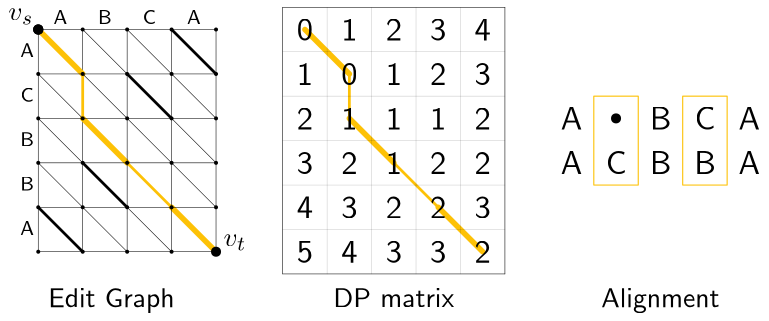 <?xml version="1.0"?>
<!DOCTYPE ipe SYSTEM "ipe.dtd">
<ipe version="70218" creator="Ipe 7.2.30">
<info created="D:20250324024001" modified="D:20250327172156" pagemode="fullscreen"/>
<preamble>\renewcommand{\familydefault}{\sfdefault}</preamble>
<ipestyle name="basic">
<symbol name="arrow/arc(spx)">
<path stroke="sym-stroke" fill="sym-stroke" pen="sym-pen">
0 0 m
-1 0.333 l
-1 -0.333 l
h
</path>
</symbol>
<symbol name="arrow/farc(spx)">
<path stroke="sym-stroke" fill="white" pen="sym-pen">
0 0 m
-1 0.333 l
-1 -0.333 l
h
</path>
</symbol>
<symbol name="arrow/ptarc(spx)">
<path stroke="sym-stroke" fill="sym-stroke" pen="sym-pen">
0 0 m
-1 0.333 l
-0.8 0 l
-1 -0.333 l
h
</path>
</symbol>
<symbol name="arrow/fptarc(spx)">
<path stroke="sym-stroke" fill="white" pen="sym-pen">
0 0 m
-1 0.333 l
-0.8 0 l
-1 -0.333 l
h
</path>
</symbol>
<symbol name="mark/circle(sx)" transformations="translations">
<path fill="sym-stroke">
0.6 0 0 0.6 0 0 e
0.4 0 0 0.4 0 0 e
</path>
</symbol>
<symbol name="mark/disk(sx)" transformations="translations">
<path fill="sym-stroke">
0.6 0 0 0.6 0 0 e
</path>
</symbol>
<symbol name="mark/fdisk(sfx)" transformations="translations">
<group>
<path fill="sym-fill">
0.5 0 0 0.5 0 0 e
</path>
<path fill="sym-stroke" fillrule="eofill">
0.6 0 0 0.6 0 0 e
0.4 0 0 0.4 0 0 e
</path>
</group>
</symbol>
<symbol name="mark/box(sx)" transformations="translations">
<path fill="sym-stroke" fillrule="eofill">
-0.6 -0.6 m
0.6 -0.6 l
0.6 0.6 l
-0.6 0.6 l
h
-0.4 -0.4 m
0.4 -0.4 l
0.4 0.4 l
-0.4 0.4 l
h
</path>
</symbol>
<symbol name="mark/square(sx)" transformations="translations">
<path fill="sym-stroke">
-0.6 -0.6 m
0.6 -0.6 l
0.6 0.6 l
-0.6 0.6 l
h
</path>
</symbol>
<symbol name="mark/fsquare(sfx)" transformations="translations">
<group>
<path fill="sym-fill">
-0.5 -0.5 m
0.5 -0.5 l
0.5 0.5 l
-0.5 0.5 l
h
</path>
<path fill="sym-stroke" fillrule="eofill">
-0.6 -0.6 m
0.6 -0.6 l
0.6 0.6 l
-0.6 0.6 l
h
-0.4 -0.4 m
0.4 -0.4 l
0.4 0.4 l
-0.4 0.4 l
h
</path>
</group>
</symbol>
<symbol name="mark/cross(sx)" transformations="translations">
<group>
<path fill="sym-stroke">
-0.43 -0.57 m
0.57 0.43 l
0.43 0.57 l
-0.57 -0.43 l
h
</path>
<path fill="sym-stroke">
-0.43 0.57 m
0.57 -0.43 l
0.43 -0.57 l
-0.57 0.43 l
h
</path>
</group>
</symbol>
<symbol name="arrow/fnormal(spx)">
<path stroke="sym-stroke" fill="white" pen="sym-pen">
0 0 m
-1 0.333 l
-1 -0.333 l
h
</path>
</symbol>
<symbol name="arrow/pointed(spx)">
<path stroke="sym-stroke" fill="sym-stroke" pen="sym-pen">
0 0 m
-1 0.333 l
-0.8 0 l
-1 -0.333 l
h
</path>
</symbol>
<symbol name="arrow/fpointed(spx)">
<path stroke="sym-stroke" fill="white" pen="sym-pen">
0 0 m
-1 0.333 l
-0.8 0 l
-1 -0.333 l
h
</path>
</symbol>
<symbol name="arrow/linear(spx)">
<path stroke="sym-stroke" pen="sym-pen">
-1 0.333 m
0 0 l
-1 -0.333 l
</path>
</symbol>
<symbol name="arrow/fdouble(spx)">
<path stroke="sym-stroke" fill="white" pen="sym-pen">
0 0 m
-1 0.333 l
-1 -0.333 l
h
-1 0 m
-2 0.333 l
-2 -0.333 l
h
</path>
</symbol>
<symbol name="arrow/double(spx)">
<path stroke="sym-stroke" fill="sym-stroke" pen="sym-pen">
0 0 m
-1 0.333 l
-1 -0.333 l
h
-1 0 m
-2 0.333 l
-2 -0.333 l
h
</path>
</symbol>
<symbol name="arrow/mid-normal(spx)">
<path stroke="sym-stroke" fill="sym-stroke" pen="sym-pen">
0.5 0 m
-0.5 0.333 l
-0.5 -0.333 l
h
</path>
</symbol>
<symbol name="arrow/mid-fnormal(spx)">
<path stroke="sym-stroke" fill="white" pen="sym-pen">
0.5 0 m
-0.5 0.333 l
-0.5 -0.333 l
h
</path>
</symbol>
<symbol name="arrow/mid-pointed(spx)">
<path stroke="sym-stroke" fill="sym-stroke" pen="sym-pen">
0.5 0 m
-0.5 0.333 l
-0.3 0 l
-0.5 -0.333 l
h
</path>
</symbol>
<symbol name="arrow/mid-fpointed(spx)">
<path stroke="sym-stroke" fill="white" pen="sym-pen">
0.5 0 m
-0.5 0.333 l
-0.3 0 l
-0.5 -0.333 l
h
</path>
</symbol>
<symbol name="arrow/mid-double(spx)">
<path stroke="sym-stroke" fill="sym-stroke" pen="sym-pen">
1 0 m
0 0.333 l
0 -0.333 l
h
0 0 m
-1 0.333 l
-1 -0.333 l
h
</path>
</symbol>
<symbol name="arrow/mid-fdouble(spx)">
<path stroke="sym-stroke" fill="white" pen="sym-pen">
1 0 m
0 0.333 l
0 -0.333 l
h
0 0 m
-1 0.333 l
-1 -0.333 l
h
</path>
</symbol>
<anglesize name="22.5 deg" value="22.5"/>
<anglesize name="30 deg" value="30"/>
<anglesize name="45 deg" value="45"/>
<anglesize name="60 deg" value="60"/>
<anglesize name="90 deg" value="90"/>
<arrowsize name="large" value="10"/>
<arrowsize name="small" value="5"/>
<arrowsize name="tiny" value="3"/>
<color name="blue" value="0 0 1"/>
<color name="brown" value="0.647 0.165 0.165"/>
<color name="darkblue" value="0 0 0.545"/>
<color name="darkcyan" value="0 0.545 0.545"/>
<color name="darkgray" value="0.663"/>
<color name="darkgreen" value="0 0.392 0"/>
<color name="darkmagenta" value="0.545 0 0.545"/>
<color name="darkorange" value="1 0.549 0"/>
<color name="darkred" value="0.545 0 0"/>
<color name="gold" value="1 0.843 0"/>
<color name="gray" value="0.745"/>
<color name="green" value="0 1 0"/>
<color name="lightblue" value="0.678 0.847 0.902"/>
<color name="lightcyan" value="0.878 1 1"/>
<color name="lightgray" value="0.827"/>
<color name="lightgreen" value="0.565 0.933 0.565"/>
<color name="lightyellow" value="1 1 0.878"/>
<color name="navy" value="0 0 0.502"/>
<color name="orange" value="1 0.647 0"/>
<color name="pink" value="1 0.753 0.796"/>
<color name="purple" value="0.627 0.125 0.941"/>
<color name="red" value="1 0 0"/>
<color name="seagreen" value="0.18 0.545 0.341"/>
<color name="turquoise" value="0.251 0.878 0.816"/>
<color name="violet" value="0.933 0.51 0.933"/>
<color name="yellow" value="1 1 0"/>
<dashstyle name="dash dot dotted" value="[4 2 1 2 1 2] 0"/>
<dashstyle name="dash dotted" value="[4 2 1 2] 0"/>
<dashstyle name="dashed" value="[4] 0"/>
<dashstyle name="dotted" value="[1 3] 0"/>
<gridsize name="10 pts (~3.5 mm)" value="10"/>
<gridsize name="14 pts (~5 mm)" value="14"/>
<gridsize name="16 pts (~6 mm)" value="16"/>
<gridsize name="20 pts (~7 mm)" value="20"/>
<gridsize name="28 pts (~10 mm)" value="28"/>
<gridsize name="32 pts (~12 mm)" value="32"/>
<gridsize name="4 pts" value="4"/>
<gridsize name="56 pts (~20 mm)" value="56"/>
<gridsize name="8 pts (~3 mm)" value="8"/>
<opacity name="10%" value="0.1"/>
<opacity name="20%" value="0.2"/>
<opacity name="30%" value="0.3"/>
<opacity name="50%" value="0.5"/>
<opacity name="70%" value="0.7"/>
<opacity name="75%" value="0.75"/>
<pen name="fat" value="1.2"/>
<pen name="heavier" value="0.8"/>
<pen name="ultrafat" value="2"/>
<symbolsize name="large" value="5"/>
<symbolsize name="small" value="2"/>
<symbolsize name="tiny" value="1.1"/>
<textsize name="Huge" value="\Huge"/>
<textsize name="LARGE" value="\LARGE"/>
<textsize name="Large" value="\Large"/>
<textsize name="footnote" value="\footnotesize"/>
<textsize name="huge" value="\huge"/>
<textsize name="large" value="\large"/>
<textsize name="script" value="\scriptsize"/>
<textsize name="small" value="\small"/>
<textsize name="tiny" value="\tiny"/>
<textstyle name="center" begin="\begin{center}" end="\end{center}"/>
<textstyle name="item" begin="\begin{itemize}\item{}" end="\end{itemize}"/>
<textstyle name="itemize" begin="\begin{itemize}" end="\end{itemize}"/>
<tiling name="falling" angle="-60" step="4" width="1"/>
<tiling name="rising" angle="30" step="4" width="1"/>
</ipestyle>
<ipestyle name="lipics-colors">
<color name="blogyellow" value="0.99 0.754 0.027"/>
<color name="lipicsGray" value="0.31 0.31 0.33"/>
<color name="softyellow" value="0.969 0.953 0.84"/>
</ipestyle>
<ipestyle name="default">
<dashstyle name="short dash" value="[2 1] 0"/>
<dashstyle name="short dot" value="[1 2] 0"/>
<gridsize name="1 pts" value="1"/>
<gridsize name="2 pts" value="2"/>
<textpad left="3" right="3" top="3" bottom="3"/>
<gradient name="linear" type="axial" coords="0 0 100 100" extend="yes">
 <stop offset="0" color="1"/>
 <stop offset="0.05" color="1"/>
 <stop offset="0.95" color="0.5"/>
 <stop offset="1" color="0.5"/>
</gradient>
</ipestyle>
<page>
<layer name="dots"/>
<layer name="grid"/>
<layer name="mismatches"/>
<layer name="matches"/>
<layer name="path"/>
<layer name="text"/>
<layer name="dp-grid"/>
<layer name="dp-vals"/>
<layer name="alpha"/>
<view layers="dots grid mismatches matches path text dp-grid dp-vals alpha" active="dp-grid" name="edit-graph"/>
<path layer="dots" matrix="1 0 0 1 96 0" stroke="blogyellow" pen="2" cap="1">
112 736 m
128 720 l
</path>
<path layer="dp-vals" matrix="1 0 0 1 96 0" stroke="blogyellow" pen="1" cap="1" join="1">
112 736 m
120 728 l
128 720 l
128 704 l
144 688 l
160 672 l
176 656 l
</path>
<path layer="grid" matrix="1 0 0 1 -48 0" stroke="black" pen="0.2" cap="1">
176 736 m
176 656 l
</path>
<path layer="matches" matrix="1 0 0 1 16 -32" stroke="blogyellow" pen="2" cap="1">
112 736 m
128 720 l
</path>
<path layer="path" stroke="blogyellow" pen="1" cap="1">
112 736 m
120 728 l
128 720 l
128 704 l
144 688 l
160 672 l
176 656 l
</path>
<path layer="matches" stroke="blogyellow" pen="2" cap="1">
112 736 m
128 720 l
</path>
<path layer="dp-vals" matrix="1 0 0 1 112 -32" stroke="blogyellow" pen="2" cap="1">
112 736 m
128 720 l
</path>
<path matrix="1 0 0 1 144 -64" stroke="blogyellow" pen="2" cap="1">
112 736 m
128 720 l
</path>
<path layer="matches" matrix="1 0 0 1 48 -64" stroke="blogyellow" pen="2" cap="1">
112 736 m
128 720 l
</path>
<use layer="dots" matrix="1 0 0 1 80 0" name="mark/disk(sx)" pos="32 736" size="3" stroke="black"/>
<use matrix="1 0 0 1 144 -80" name="mark/disk(sx)" pos="32 736" size="3" stroke="black"/>
<use name="mark/disk(sx)" pos="128 736" size="1.2" stroke="black"/>
<use name="mark/disk(sx)" pos="144 736" size="1.2" stroke="black"/>
<use name="mark/disk(sx)" pos="160 736" size="1.2" stroke="black"/>
<use name="mark/disk(sx)" pos="176 736" size="1.2" stroke="black"/>
<use name="mark/disk(sx)" pos="176 720" size="1.2" stroke="black"/>
<use name="mark/disk(sx)" pos="160 720" size="1.2" stroke="black"/>
<use name="mark/disk(sx)" pos="144 720" size="1.2" stroke="black"/>
<use name="mark/disk(sx)" pos="128 720" size="1.2" stroke="black"/>
<use name="mark/disk(sx)" pos="112 720" size="1.2" stroke="black"/>
<use name="mark/disk(sx)" pos="112 704" size="1.2" stroke="black"/>
<use name="mark/disk(sx)" pos="128 704" size="1.2" stroke="black"/>
<use name="mark/disk(sx)" pos="144 704" size="1.2" stroke="black"/>
<use name="mark/disk(sx)" pos="160 704" size="1.2" stroke="black"/>
<use name="mark/disk(sx)" pos="176 704" size="1.2" stroke="black"/>
<use name="mark/disk(sx)" pos="176 688" size="1.2" stroke="black"/>
<use name="mark/disk(sx)" pos="160 688" size="1.2" stroke="black"/>
<use name="mark/disk(sx)" pos="144 688" size="1.2" stroke="black"/>
<use name="mark/disk(sx)" pos="128 688" size="1.2" stroke="black"/>
<use name="mark/disk(sx)" pos="112 688" size="1.2" stroke="black"/>
<use name="mark/disk(sx)" pos="112 672" size="1.2" stroke="black"/>
<use name="mark/disk(sx)" pos="112 656" size="1.2" stroke="black"/>
<use name="mark/disk(sx)" pos="128 656" size="1.2" stroke="black"/>
<use name="mark/disk(sx)" pos="128 672" size="1.2" stroke="black"/>
<use name="mark/disk(sx)" pos="144 672" size="1.2" stroke="black"/>
<use name="mark/disk(sx)" pos="144 656" size="1.2" stroke="black"/>
<use name="mark/disk(sx)" pos="160 656" size="1.2" stroke="black"/>
<use name="mark/disk(sx)" pos="160 672" size="1.2" stroke="black"/>
<use name="mark/disk(sx)" pos="176 672" size="1.2" stroke="black"/>
<use name="mark/disk(sx)" pos="112 736" size="3" stroke="black"/>
<use name="mark/disk(sx)" pos="112 736" size="3" stroke="black"/>
<text layer="text" matrix="1 0 0 1 -1.68318 1.8398" transformations="translations" pos="112 736" stroke="black" type="label" width="9.087" height="4.294" depth="1.49" halign="right" valign="bottom" style="math">v_s</text>
<path layer="grid" stroke="black" pen="0.2" cap="1">
112 656 m
176 656 l
</path>
<path matrix="1 0 0 1 0 16" stroke="black" pen="0.2" cap="1">
112 656 m
176 656 l
</path>
<path matrix="1 0 0 1 0 32" stroke="black" pen="0.2" cap="1">
112 656 m
176 656 l
</path>
<path layer="dp-grid" matrix="1.25 0 0 1 60 72" stroke="black" pen="0.2" cap="1" stroke-opacity="20%">
112 656 m
176 656 l
</path>
<path layer="grid" matrix="1 0 0 1 0 64" stroke="black" pen="0.2" cap="1">
112 656 m
176 656 l
</path>
<path matrix="1 0 0 1 0 80" stroke="black" pen="0.2" cap="1">
112 656 m
176 656 l
</path>
<path stroke="black" pen="0.2" cap="1">
176 736 m
176 656 l
</path>
<path matrix="1 0 0 1 -16 0" stroke="black" pen="0.2" cap="1">
176 736 m
176 656 l
</path>
<path matrix="1 0 0 1 -32 0" stroke="black" pen="0.2" cap="1">
176 736 m
176 656 l
</path>
<path matrix="1 0 0 1 -64 0" stroke="black" pen="0.2" cap="1">
176 736 m
176 656 l
</path>
<path layer="matches" stroke="black" pen="1" cap="1">
160 736 m
176 720 l
</path>
<path matrix="1 0 0 1 -48 -64" stroke="black" pen="1" cap="1">
160 736 m
176 720 l
</path>
<path matrix="1 0 0 1 -32 -48" stroke="black" pen="1" cap="1">
160 736 m
176 720 l
</path>
<path matrix="1 0 0 1 -16 -16" stroke="black" pen="1" cap="1">
160 736 m
176 720 l
</path>
<path layer="mismatches" matrix="1 0 0 1 -48 -48" stroke="black" pen="0.2" cap="1">
160 736 m
176 720 l
</path>
<path matrix="1 0 0 1 -48 -16" stroke="black" pen="0.2" cap="1">
160 736 m
176 720 l
</path>
<path matrix="1 0 0 1 -48 -32" stroke="black" pen="0.2" cap="1">
160 736 m
176 720 l
</path>
<path matrix="1 0 0 1 -32 0" stroke="black" pen="0.2" cap="1">
160 736 m
176 720 l
</path>
<path matrix="1 0 0 1 -16 0" stroke="black" pen="0.2" cap="1">
160 736 m
176 720 l
</path>
<path matrix="1 0 0 1 0 -16" stroke="black" pen="0.2" cap="1">
160 736 m
176 720 l
</path>
<path matrix="1 0 0 1 -16 -32" stroke="black" pen="0.2" cap="1">
160 736 m
176 720 l
</path>
<path matrix="1 0 0 1 0 -32" stroke="black" pen="0.2" cap="1">
160 736 m
176 720 l
</path>
<path matrix="1 0 0 1 0 -48" stroke="black" pen="0.2" cap="1">
160 736 m
176 720 l
</path>
<path matrix="1 0 0 1 -16 -64" stroke="black" pen="0.2" cap="1">
160 736 m
176 720 l
</path>
<path matrix="1 0 0 1 -32 -64" stroke="black" pen="0.2" cap="1">
160 736 m
176 720 l
</path>
<path matrix="1 0 0 1 -32 -16" stroke="black" pen="0.2" cap="1">
160 736 m
176 720 l
</path>
<text layer="text" matrix="1 0 0 1 66.6588 -73.7668" transformations="translations" pos="112 736" stroke="black" type="label" width="8.337" height="4.294" depth="1.49" valign="top" style="math">v_t</text>
<path layer="grid" matrix="1 0 0 1 0 48" stroke="black" pen="0.2" cap="1">
112 656 m
176 656 l
</path>
<path layer="dp-grid" matrix="1.25 0 0 1 60 88" stroke="black" pen="0.2" cap="1">
112 656 m
176 656 l
</path>
<path matrix="1.25 0 0 1 60 56" stroke="black" pen="0.2" cap="1" stroke-opacity="20%">
112 656 m
176 656 l
</path>
<path matrix="1.25 0 0 1 60 24" stroke="black" pen="0.2" cap="1" stroke-opacity="20%">
112 656 m
176 656 l
</path>
<path matrix="1.25 0 0 1 60 40" stroke="black" pen="0.2" cap="1" stroke-opacity="20%">
112 656 m
176 656 l
</path>
<path matrix="1.25 0 0 1 60 8" stroke="black" pen="0.2" cap="1" stroke-opacity="20%">
112 656 m
176 656 l
</path>
<path matrix="1.25 0 0 1 60 -8" stroke="black" pen="0.2" cap="1">
112 656 m
176 656 l
</path>
<path matrix="1 0 0 1 -8 0" stroke="black" pen="0.2" cap="1">
208 648 m
208 744 l
</path>
<path matrix="1 0 0 1 -8 0" stroke="black" pen="0.2" cap="1" stroke-opacity="20%">
224 744 m
224 648 l
</path>
<path matrix="1 0 0 1 -8 0" stroke="black" pen="0.2" cap="1" stroke-opacity="20%">
240 648 m
240 744 l
</path>
<path matrix="1 0 0 1 -8 0" stroke="black" pen="0.2" cap="1" stroke-opacity="20%">
256 744 m
256 648 l
</path>
<path matrix="1 0 0 1 -8 0" stroke="black" pen="0.2" cap="1" stroke-opacity="20%">
272 648 m
272 744 l
</path>
<path matrix="1 0 0 1 -8 0" stroke="black" pen="0.2" cap="1">
288 744 m
288 648 l
</path>
<text layer="dp-vals" matrix="1 0 0 1 88.4375 -10.491" transformations="translations" pos="119.563 742.491" stroke="black" type="label" width="5.853" height="7.832" depth="0" halign="center" valign="baseline" size="large">0</text>
<text matrix="1 0 0 1 104.438 -26.491" transformations="translations" pos="119.563 742.491" stroke="black" type="label" width="5.853" height="7.832" depth="0" halign="center" valign="baseline" size="large">0</text>
<text matrix="1 0 0 1 104.438 -42.491" transformations="translations" pos="119.563 742.491" stroke="black" type="label" width="5.853" height="7.832" depth="0" halign="center" valign="baseline" size="large">1</text>
<text matrix="1 0 0 1 120.437 -42.491" transformations="translations" pos="119.563 742.491" stroke="black" type="label" width="5.853" height="7.832" depth="0" halign="center" valign="baseline" size="large">1</text>
<text matrix="1 0 0 1 120.437 -26.491" transformations="translations" pos="119.563 742.491" stroke="black" type="label" width="5.853" height="7.832" depth="0" halign="center" valign="baseline" size="large">1</text>
<text matrix="1 0 0 1 136.437 -42.491" transformations="translations" pos="119.563 742.491" stroke="black" type="label" width="5.853" height="7.832" depth="0" halign="center" valign="baseline" size="large">1</text>
<text matrix="1 0 0 1 120.437 -58.491" transformations="translations" pos="119.563 742.491" stroke="black" type="label" width="5.853" height="7.832" depth="0" halign="center" valign="baseline" size="large">1</text>
<text matrix="1 0 0 1 104.438 -10.491" transformations="translations" pos="119.563 742.491" stroke="black" type="label" width="5.853" height="7.832" depth="0" halign="center" valign="baseline" size="large">1</text>
<text matrix="1 0 0 1 88.4375 -26.491" transformations="translations" pos="119.563 742.491" stroke="black" type="label" width="5.853" height="7.832" depth="0" halign="center" valign="baseline" size="large">1</text>
<text matrix="1 0 0 1 88.4375 -42.491" transformations="translations" pos="119.563 742.491" stroke="black" type="label" width="5.853" height="7.832" depth="0" halign="center" valign="baseline" size="large">2</text>
<text matrix="1 0 0 1 104.438 -58.491" transformations="translations" pos="119.563 742.491" stroke="black" type="label" width="5.853" height="7.832" depth="0" halign="center" valign="baseline" size="large">2</text>
<text matrix="1 0 0 1 120.437 -74.491" transformations="translations" pos="119.563 742.491" stroke="black" type="label" width="5.853" height="7.832" depth="0" halign="center" valign="baseline" size="large">2</text>
<text matrix="1 0 0 1 136.437 -74.491" transformations="translations" pos="119.563 742.491" stroke="black" type="label" width="5.853" height="7.832" depth="0" halign="center" valign="baseline" size="large">2</text>
<text matrix="1 0 0 1 136.437 -58.491" transformations="translations" pos="119.563 742.491" stroke="black" type="label" width="5.853" height="7.832" depth="0" halign="center" valign="baseline" size="large">2</text>
<text matrix="1 0 0 1 152.437 -58.491" transformations="translations" pos="119.563 742.491" stroke="black" type="label" width="5.853" height="7.832" depth="0" halign="center" valign="baseline" size="large">2</text>
<text matrix="1 0 0 1 152.437 -42.491" transformations="translations" pos="119.563 742.491" stroke="black" type="label" width="5.853" height="7.832" depth="0" halign="center" valign="baseline" size="large">2</text>
<text matrix="1 0 0 1 136.437 -26.491" transformations="translations" pos="119.563 742.491" stroke="black" type="label" width="5.853" height="7.832" depth="0" halign="center" valign="baseline" size="large">2</text>
<text matrix="1 0 0 1 120.437 -10.491" transformations="translations" pos="119.563 742.491" stroke="black" type="label" width="5.853" height="7.832" depth="0" halign="center" valign="baseline" size="large">2</text>
<text matrix="1 0 0 1 136.437 -10.491" transformations="translations" pos="119.563 742.491" stroke="black" type="label" width="5.853" height="7.832" depth="0" halign="center" valign="baseline" size="large">3</text>
<text matrix="1 0 0 1 152.437 -26.491" transformations="translations" pos="119.563 742.491" stroke="black" type="label" width="5.853" height="7.832" depth="0" halign="center" valign="baseline" size="large">3</text>
<text matrix="1 0 0 1 152.437 -74.491" transformations="translations" pos="119.563 742.491" stroke="black" type="label" width="5.853" height="7.832" depth="0" halign="center" valign="baseline" size="large">3</text>
<text matrix="1 0 0 1 136.437 -90.491" transformations="translations" pos="119.563 742.491" stroke="black" type="label" width="5.853" height="7.832" depth="0" halign="center" valign="baseline" size="large">3</text>
<text matrix="1 0 0 1 120.437 -90.491" transformations="translations" pos="119.563 742.491" stroke="black" type="label" width="5.853" height="7.832" depth="0" halign="center" valign="baseline" size="large">3</text>
<text matrix="1 0 0 1 104.438 -74.491" transformations="translations" pos="119.563 742.491" stroke="black" type="label" width="5.853" height="7.832" depth="0" halign="center" valign="baseline" size="large">3</text>
<text matrix="1 0 0 1 88.4375 -58.491" transformations="translations" pos="119.563 742.491" stroke="black" type="label" width="5.853" height="7.832" depth="0" halign="center" valign="baseline" size="large">3</text>
<text matrix="1 0 0 1 88.4375 -74.491" transformations="translations" pos="119.563 742.491" stroke="black" type="label" width="5.853" height="7.832" depth="0" halign="center" valign="baseline" size="large">4</text>
<text matrix="1 0 0 1 104.438 -90.491" transformations="translations" pos="119.563 742.491" stroke="black" type="label" width="5.853" height="7.832" depth="0" halign="center" valign="baseline" size="large">4</text>
<text matrix="1 0 0 1 152.438 -10.491" transformations="translations" pos="119.563 742.491" stroke="black" type="label" width="5.853" height="7.832" depth="0" halign="center" valign="baseline" size="large">4</text>
<text matrix="1 0 0 1 88.4375 -90.491" transformations="translations" pos="119.563 742.491" stroke="black" type="label" width="5.853" height="7.832" depth="0" halign="center" valign="baseline" size="large">5</text>
<text layer="alpha" matrix="1 0 0 1 184.437 -42.4911" transformations="translations" pos="119.563 742.491" stroke="black" type="label" width="7.735" height="8.302" depth="0" halign="center" valign="baseline" size="large">A</text>
<text matrix="1 0 0 1 216.438 -42.4911" transformations="translations" pos="119.563 742.491" stroke="black" type="label" width="7.769" height="8.302" depth="0" halign="center" valign="baseline" size="large">B</text>
<text matrix="1 0 0 1 232.438 -42.4911" transformations="translations" pos="119.563 742.491" stroke="black" type="label" width="7.479" height="8.302" depth="0" halign="center" valign="baseline" size="large">C</text>
<text matrix="1 0 0 1 200.438 -58.491" transformations="translations" pos="119.563 742.491" stroke="black" type="label" width="7.479" height="8.302" depth="0" halign="center" valign="baseline" size="large">C</text>
<text matrix="1 0 0 1 248.438 -42.4911" transformations="translations" pos="119.563 742.491" stroke="black" type="label" width="7.735" height="8.302" depth="0" halign="center" valign="baseline" size="large">A</text>
<text matrix="1 0 0 1 184.438 -58.491" transformations="translations" pos="119.563 742.491" stroke="black" type="label" width="7.735" height="8.302" depth="0" halign="center" valign="baseline" size="large">A</text>
<text matrix="1 0 0 1 248.438 -58.491" transformations="translations" pos="119.563 742.491" stroke="black" type="label" width="7.735" height="8.302" depth="0" halign="center" valign="baseline" size="large">A</text>
<text matrix="1 0 0 1 216.438 -58.491" transformations="translations" pos="119.563 742.491" stroke="black" type="label" width="7.769" height="8.302" depth="0" halign="center" valign="baseline" size="large">B</text>
<text matrix="1 0 0 1 232.438 -58.491" transformations="translations" pos="119.563 742.491" stroke="black" type="label" width="7.769" height="8.302" depth="0" halign="center" valign="baseline" size="large">B</text>
<use matrix="1 0 0 1 8 0" name="mark/disk(sx)" pos="312 704" size="normal" stroke="black"/>
<text matrix="1 0 0 1 152.437 -90.491" transformations="translations" pos="119.563 742.491" stroke="black" type="label" width="5.853" height="7.832" depth="0" halign="center" valign="baseline" size="large">2</text>
<path layer="dots" stroke="blogyellow" cap="1" join="1">
328 680 m
328 712 l
312 712 l
312 680 l
h
</path>
<path matrix="1 0 0 1 32 0" stroke="blogyellow" cap="1" join="1">
328 680 m
328 712 l
312 712 l
312 680 l
h
</path>
<text matrix="1 0 0 1 4 -4" transformations="translations" pos="136 640" stroke="black" type="label" width="48.845" height="6.926" depth="1.93" halign="center" valign="baseline">Edit Graph
</text>
<text matrix="1 0 0 1 104 -4" transformations="translations" pos="136 640" stroke="black" type="label" width="43.559" height="6.918" depth="0" halign="center" valign="baseline">DP matrix</text>
<text matrix="1 0 0 1 200 -4" transformations="translations" pos="136 640" stroke="black" type="label" width="42.618" height="6.926" depth="1.93" halign="center" valign="baseline">Alignment</text>
<text layer="dp-grid" matrix="1 0 0 1 0.437 -4.491" transformations="translations" pos="119.563 742.491" stroke="black" type="label" width="4.94" height="4.843" depth="0" halign="center" valign="baseline" size="7">A</text>
<text matrix="1 0 0 1 16.438 -4.491" transformations="translations" pos="119.563 742.491" stroke="black" type="label" width="4.94" height="4.843" depth="0" halign="center" valign="baseline" size="7">B</text>
<text matrix="1 0 0 1 32.438 -4.491" transformations="translations" pos="119.563 742.491" stroke="black" type="label" width="4.734" height="4.843" depth="0" halign="center" valign="baseline" size="7">C</text>
<text matrix="1 0 0 1 -11.562 -32.491" transformations="translations" pos="119.563 742.491" stroke="black" type="label" width="4.734" height="4.843" depth="0" halign="center" valign="baseline" size="7">C</text>
<text matrix="1 0 0 1 48.438 -4.491" transformations="translations" pos="119.563 742.491" stroke="black" type="label" width="4.94" height="4.843" depth="0" halign="center" valign="baseline" size="7">A</text>
<text matrix="1 0 0 1 -11.562 -16.491" transformations="translations" pos="119.563 742.491" stroke="black" type="label" width="4.94" height="4.843" depth="0" halign="center" valign="baseline" size="7">A</text>
<text matrix="1 0 0 1 -11.562 -80.491" transformations="translations" pos="119.563 742.491" stroke="black" type="label" width="4.94" height="4.843" depth="0" halign="center" valign="baseline" size="7">A</text>
<text matrix="1 0 0 1 -11.562 -48.491" transformations="translations" pos="119.563 742.491" stroke="black" type="label" width="4.94" height="4.843" depth="0" halign="center" valign="baseline" size="7">B</text>
<text matrix="1 0 0 1 -11.562 -64.491" transformations="translations" pos="119.563 742.491" stroke="black" type="label" width="4.94" height="4.843" depth="0" halign="center" valign="baseline" size="7">B</text>
</page>
<page>
<layer name="global"/>
<layer name="semi-global"/>
<layer name="overlap"/>
<layer name="extension"/>
<layer name="local-extension"/>
<layer name="local"/>
<view layers="global semi-global overlap extension local-extension local" active="extension" name="alignment-modes"/>
<path layer="overlap" stroke="black" pen="0.4" cap="1" join="1">
368 768 m
368 704 l
464 704 l
464 768 l
h
</path>
<path layer="local" matrix="1 0 0 1 128 -4" fill="gray" opacity="10%" stroke-opacity="opaque">
256 664 m
336 664 l
336 600 l
256 600 l
h
</path>
<path matrix="1 0 0 1 128 -4" stroke="black" pen="0.4" cap="1" join="1">
256 664 m
256 600 l
336 600 l
336 664 l
h
</path>
<path matrix="1 0 0 1 128 -4" fill="gray" opacity="10%" stroke-opacity="opaque">
256 664 m
336 664 l
336 600 l
256 600 l
h
</path>
<path layer="extension" matrix="1 0 0 1 128 -76" stroke="blogyellow" pen="1" cap="1" join="1">
32 736 m
40 728 l
48 720 l
48 712 l
56 704 l
64 696 l
72 696 l
80 688 l
96 672 l
</path>
<path matrix="1 0 0 1 -208 -108" stroke="black" pen="0.4" cap="1" join="1">
368 768 m
368 704 l
464 704 l
464 768 l
h
</path>
<path layer="global" fill="blogyellow" opacity="50%" stroke-opacity="opaque">
224 692 m
224 696 l
160 696 l
160 692 l
h
</path>
<path layer="overlap" matrix="1 0 0 1 208 0" fill="blogyellow" opacity="50%" stroke-opacity="opaque">
224 692 m
224 696 l
160 696 l
160 692 l
h
</path>
<path layer="semi-global" matrix="1 0 0 1 104 0" fill="blogyellow" opacity="50%" stroke-opacity="opaque">
224 692 m
224 696 l
160 696 l
160 692 l
h
</path>
<path layer="global" matrix="1.6 0 0 1 -224 -52" stroke="black" dash="dashed" pen="1" cap="1" join="1" arrow="normal/small">
240 744 m
280 744 l
</path>
<path layer="overlap" stroke="blogyellow" pen="1" cap="1" join="1">
368 752 m
368 752 l
384 736 l
400 736 l
416 720 l
432 704 l
</path>
<path layer="semi-global" stroke="blogyellow" pen="1" cap="1" join="1">
264 768 m
264 768 l
280 752 l
280 744 l
288 736 l
296 728 l
304 728 l
328 704 l
328 704 l
</path>
<path matrix="1 0 0 1 -8 0" stroke="black" pen="2" cap="1" join="1">
256 768 m
352 768 l
</path>
<path matrix="1 0 0 1 -8 0" stroke="black" pen="2" cap="1" join="1">
352 704 m
256 704 l
</path>
<path matrix="1 0 0 1 -8 0" stroke="black" pen="0.4" cap="1" join="1">
256 768 m
256 704 l
352 704 l
352 768 l
256 768 l
</path>
<path layer="global" matrix="1 0 0 1 128 32" stroke="blogyellow" pen="1" cap="1" join="1">
32 736 m
40 728 l
48 720 l
48 712 l
56 704 l
64 696 l
72 696 l
80 688 l
96 672 l
</path>
<path matrix="1 0 0 1 128 32" stroke="black" pen="0.4" cap="1" join="1">
32 736 m
32 672 l
96 672 l
96 736 l
32 736 l
</path>
<use matrix="1 0 0 1 128 32" name="mark/disk(sx)" pos="32 736" size="4" stroke="black"/>
<use matrix="1 0 0 1 192 -32" name="mark/disk(sx)" pos="32 736" size="4" stroke="black"/>
<path matrix="1.6 0 0 1 -224 -48" stroke="black" pen="1" cap="1" join="1" arrow="normal/small">
240 744 m
280 744 l
</path>
<text matrix="1 0 0 1.9298 0 -740.682" transformations="translations" pos="192 784" stroke="black" type="label" width="30.773" height="8.302" depth="0" halign="center" valign="baseline" size="12">Global</text>
<text layer="semi-global" matrix="0.433026 0 0 0.146701 212.859 657.293" transformations="translations" pos="192 784" stroke="black" type="label" width="56.44" height="8.307" depth="2.32" halign="center" valign="baseline" size="12">Semi-global</text>
<path matrix="1.6 0 0 1 -120 -52" stroke="black" dash="dashed" pen="1" cap="1" join="1" arrow="normal/small">
240 744 m
280 744 l
</path>
<path stroke="black" pen="1" cap="1" join="1" arrow="normal/small">
248 696 m
264 696 l
328 696 l
344 696 l
</path>
<path layer="overlap" stroke="black" pen="2" cap="1" join="1">
464 704 m
368 704 l
368 768 l
</path>
<text matrix="0.433026 0 0 0.146701 332.859 657.293" transformations="translations" pos="192 784" stroke="black" type="label" width="37.532" height="8.307" depth="2.32" halign="center" valign="baseline" size="12">Overlap</text>
<path stroke="black" dash="dashed" pen="1" cap="1" join="1" arrow="normal/small">
352 688 m
368 692 l
432 692 l
</path>
<path stroke="black" pen="1" cap="1" join="1" arrow="normal/small">
368 696 m
432 696 l
464 696 l
</path>
<path layer="extension" matrix="1 0 0 1 0 -108" fill="blogyellow" opacity="50%" stroke-opacity="opaque">
224 692 m
224 696 l
160 696 l
160 692 l
h
</path>
<path matrix="1 0 0 1 -96 -108" stroke="black" pen="2" cap="1" join="1">
352 704 m
256 704 l
</path>
<text matrix="0.433026 0 0 0.146701 124.859 549.293" transformations="translations" pos="192 784" stroke="black" type="label" width="46.863" height="8.302" depth="0" halign="center" valign="baseline" size="12">Extension</text>
<path matrix="1 0 0 1 16 -4" stroke="black" dash="dashed" pen="1" cap="1" join="1" arrow="normal/small">
144 588 m
208 588 l
</path>
<path matrix="1 0 0 1 16 -4" stroke="black" pen="1" cap="1" join="1" arrow="normal/small">
144 592 m
208 592 l
240 592 l
</path>
<use matrix="1 0 0 1 128 -76" name="mark/disk(sx)" pos="32 736" size="4" stroke="black"/>
<path matrix="1 0 0 1 16 -4" stroke="black" pen="2" cap="1" join="1">
240 664 m
240 600 l
144 600 l
</path>
<path layer="local-extension" matrix="1 0 0 1 24 -4" stroke="black" pen="0.4" cap="1" join="1">
256 664 m
256 600 l
336 600 l
336 664 l
h
</path>
<path matrix="1 0 0 1 24 -4" fill="blogyellow" opacity="50%" stroke-opacity="opaque">
304 588 m
304 592 l
256 592 l
256 588 l
h
</path>
<text matrix="0.433026 0 0 0.146701 236.859 549.293" transformations="translations" pos="192 784" stroke="black" type="label" width="75.055" height="8.302" depth="0" halign="center" valign="baseline" size="12">Local-extension</text>
<path matrix="1 0 0 1 24 -4" stroke="black" dash="dashed" pen="1" cap="1" join="1" arrow="normal/small">
256 588 m
304 588 l
320 584 l
</path>
<path matrix="1 0 0 1 24 -4" stroke="black" pen="1" cap="1" join="1" arrow="normal/small">
256 592 m
304 592 l
336 592 l
</path>
<path matrix="1 0 0 1 24 -4" fill="gray" opacity="10%" stroke-opacity="opaque">
256 664 m
336 664 l
336 600 l
256 600 l
h
</path>
<path matrix="1 0 0 1 24 -4" stroke="blogyellow" pen="1" cap="1" join="1">
256 664 m
264 656 l
272 648 l
272 640 l
280 632 l
288 624 l
296 624 l
304 616 l
</path>
<path layer="local" matrix="0.833333 0 0 1 186.667 -4" fill="blogyellow" opacity="50%" stroke-opacity="opaque">
304 588 m
304 592 l
256 592 l
256 588 l
h
</path>
<text matrix="0.433026 0 0 0.146701 340.859 549.293" transformations="translations" pos="192 784" stroke="black" type="label" width="26.062" height="8.302" depth="0" halign="center" valign="baseline" size="12">Local</text>
<path matrix="1 0 0 1 16 -4" stroke="black" dash="dashed" pen="1" cap="1" join="1" arrow="normal/small">
376 584 m
384 588 l
424 588 l
440 584 l
</path>
<path matrix="1 0 0 1 16 -4" stroke="black" pen="1" cap="1" join="1" arrow="normal/small">
368 592 m
384 592 l
424 592 l
448 592 l
</path>
<path matrix="1 0 0 1 24 -4" stroke="blogyellow" pen="1" cap="1" join="1">
376 656 m
376 656 l
384 648 l
384 640 l
392 632 l
400 624 l
408 624 l
416 616 l
</path>
<use layer="local-extension" matrix="1 0 0 1 248 -76" name="mark/disk(sx)" pos="32 736" size="4" stroke="black"/>
<use layer="extension" matrix="1 0 0 1 24 -4" name="mark/disk(sx)" pos="304 616" size="4" stroke="blogyellow"/>
<use matrix="1 0 0 1 16 -4" name="mark/disk(sx)" pos="424 616" size="4" stroke="blogyellow"/>
<use matrix="1 0 0 1 16 -4" name="mark/disk(sx)" pos="384 656" size="4" stroke="blogyellow"/>
</page>
<page>
<layer name="alpha"/>
<layer name="highlight"/>
<layer name="nw-2"/>
<layer name="grid"/>
<view layers="alpha highlight nw-2 grid" active="grid" name="dp"/>
<path layer="alpha" matrix="1 0 0 1 88 8" stroke="blogyellow" pen="2" cap="1">
112 736 m
128 720 l
</path>
<path matrix="1 0 0 1 -8 8" stroke="blogyellow" pen="1" cap="1" join="1">
208 736 m
216 728 l
224 720 l
224 704 l
240 688 l
240 688 l
240 688 l
</path>
<path matrix="1 0 0 1 104 -24" stroke="blogyellow" pen="2" cap="1">
112 736 m
128 720 l
</path>
<text matrix="1 0 0 1 80.4375 -2.491" transformations="translations" pos="119.563 742.491" stroke="black" type="label" width="5.853" height="7.832" depth="0" halign="center" valign="baseline" size="large">0</text>
<text matrix="1 0 0 1 96.438 -18.491" transformations="translations" pos="119.563 742.491" stroke="black" type="label" width="5.853" height="7.832" depth="0" halign="center" valign="baseline" size="large">0</text>
<text matrix="1 0 0 1 96.438 -34.491" transformations="translations" pos="119.563 742.491" stroke="black" type="label" width="5.853" height="7.832" depth="0" halign="center" valign="baseline" size="large">1</text>
<text matrix="1 0 0 1 112.437 -34.491" transformations="translations" pos="119.563 742.491" stroke="black" type="label" width="5.853" height="7.832" depth="0" halign="center" valign="baseline" size="large">1</text>
<text matrix="1 0 0 1 112.437 -18.491" transformations="translations" pos="119.563 742.491" stroke="black" type="label" width="5.853" height="7.832" depth="0" halign="center" valign="baseline" size="large">1</text>
<text matrix="1 0 0 1 112.437 -50.491" transformations="translations" pos="119.563 742.491" stroke="black" type="label" width="5.853" height="7.832" depth="0" halign="center" valign="baseline" size="large">1</text>
<text matrix="1 0 0 1 96.438 -2.491" transformations="translations" pos="119.563 742.491" stroke="black" type="label" width="5.853" height="7.832" depth="0" halign="center" valign="baseline" size="large">1</text>
<text matrix="1 0 0 1 80.4375 -18.491" transformations="translations" pos="119.563 742.491" stroke="black" type="label" width="5.853" height="7.832" depth="0" halign="center" valign="baseline" size="large">1</text>
<text matrix="1 0 0 1 80.4375 -34.491" transformations="translations" pos="119.563 742.491" stroke="black" type="label" width="5.853" height="7.832" depth="0" halign="center" valign="baseline" size="large">2</text>
<text matrix="1 0 0 1 96.438 -50.491" transformations="translations" pos="119.563 742.491" stroke="black" type="label" width="5.853" height="7.832" depth="0" halign="center" valign="baseline" size="large">2</text>
<text matrix="1 0 0 1 112.437 -2.491" transformations="translations" pos="119.563 742.491" stroke="black" type="label" width="5.853" height="7.832" depth="0" halign="center" valign="baseline" size="large">2</text>
<text matrix="1 0 0 1 80.4375 -50.491" transformations="translations" pos="119.563 742.491" stroke="black" type="label" width="5.853" height="7.832" depth="0" halign="center" valign="baseline" size="large">3</text>
<path layer="highlight" matrix="1 0 0 1 -24 24" stroke="black" pen="1" cap="1">
232 680 m
248 680 l
248 696 l
232 696 l
h
</path>
<path matrix="1 0 0 1 -40 24" stroke="black" pen="1" cap="1">
232 680 m
248 680 l
248 696 l
232 696 l
h
</path>
<path matrix="1 0 0 1 -24 40" stroke="black" pen="1" cap="1">
232 680 m
248 680 l
248 696 l
232 696 l
h
</path>
<path matrix="1 0 0 1 -24 56" stroke="black" pen="1" cap="1">
232 680 m
248 680 l
248 696 l
232 696 l
h
</path>
<path layer="nw-2" matrix="1 0 0 1 192 8" stroke="blogyellow" pen="2" cap="1">
112 736 m
128 720 l
</path>
<path matrix="1 0 0 1 96 8" stroke="blogyellow" pen="1" cap="1" join="1">
208 736 m
216 728 l
224 720 l
224 704 l
240 688 l
240 688 l
240 688 l
</path>
<path matrix="1 0 0 1 208 -24" stroke="blogyellow" pen="2" cap="1">
112 736 m
128 720 l
</path>
<text matrix="1 0 0 1 184.438 -2.491" transformations="translations" pos="119.563 742.491" stroke="black" type="label" width="5.853" height="7.832" depth="0" halign="center" valign="baseline" size="large">0</text>
<text matrix="1 0 0 1 200.438 -18.491" transformations="translations" pos="119.563 742.491" stroke="black" type="label" width="5.853" height="7.832" depth="0" halign="center" valign="baseline" size="large">0</text>
<text matrix="1 0 0 1 200.438 -34.491" transformations="translations" pos="119.563 742.491" stroke="black" type="label" width="5.853" height="7.832" depth="0" halign="center" valign="baseline" size="large">1</text>
<text matrix="1 0 0 1 216.437 -34.491" transformations="translations" pos="119.563 742.491" stroke="black" type="label" width="5.853" height="7.832" depth="0" halign="center" valign="baseline" size="large">1</text>
<text matrix="1 0 0 1 216.437 -18.491" transformations="translations" pos="119.563 742.491" stroke="black" type="label" width="5.853" height="7.832" depth="0" halign="center" valign="baseline" size="large">1</text>
<text matrix="1 0 0 1 216.437 -50.491" transformations="translations" pos="119.563 742.491" stroke="black" type="label" width="5.853" height="7.832" depth="0" halign="center" valign="baseline" size="large">1</text>
<text matrix="1 0 0 1 200.438 -2.491" transformations="translations" pos="119.563 742.491" stroke="black" type="label" width="5.853" height="7.832" depth="0" halign="center" valign="baseline" size="large">1</text>
<text matrix="1 0 0 1 184.438 -18.491" transformations="translations" pos="119.563 742.491" stroke="black" type="label" width="5.853" height="7.832" depth="0" halign="center" valign="baseline" size="large">1</text>
<text matrix="1 0 0 1 184.438 -34.491" transformations="translations" pos="119.563 742.491" stroke="black" type="label" width="5.853" height="7.832" depth="0" halign="center" valign="baseline" size="large">2</text>
<text matrix="1 0 0 1 200.438 -50.491" transformations="translations" pos="119.563 742.491" stroke="black" type="label" width="5.853" height="7.832" depth="0" halign="center" valign="baseline" size="large">2</text>
<text matrix="1 0 0 1 216.437 -2.491" transformations="translations" pos="119.563 742.491" stroke="black" type="label" width="5.853" height="7.832" depth="0" halign="center" valign="baseline" size="large">2</text>
<text matrix="1 0 0 1 184.438 -50.491" transformations="translations" pos="119.563 742.491" stroke="black" type="label" width="5.853" height="7.832" depth="0" halign="center" valign="baseline" size="large">3</text>
<path matrix="1 0 0 1 80 24" stroke="black" pen="1" cap="1">
232 680 m
248 680 l
248 696 l
232 696 l
h
</path>
<path matrix="1 0 0 1 80 8" stroke="black" pen="1" cap="1">
232 680 m
248 680 l
248 696 l
232 696 l
h
</path>
<path matrix="1 0 0 1 96 24" stroke="black" pen="1" cap="1">
232 680 m
248 680 l
248 696 l
232 696 l
h
</path>
<path matrix="1 0 0 1 96 8" stroke="blogyellow" pen="1.1" cap="1">
232 680 m
248 680 l
248 696 l
232 696 l
h
</path>
<text matrix="1 0 0 1 -30 4" transformations="translations" pos="240 640" stroke="black" type="label" width="40.349" height="6.918" depth="0" valign="baseline">Cubic DP</text>
<text matrix="1 0 0 1 68 4" transformations="translations" pos="240 640" stroke="black" type="label" width="57.894" height="6.924" depth="1.24" valign="baseline">Quadratic DP</text>
<text matrix="1 0 0 1 96.438 -66.491" transformations="translations" pos="119.563 742.491" stroke="black" type="label" width="5.853" height="7.832" depth="0" halign="center" valign="baseline" size="large">3</text>
<text matrix="1 0 0 1 80.4375 -66.491" transformations="translations" pos="119.563 742.491" stroke="black" type="label" width="5.853" height="7.832" depth="0" halign="center" valign="baseline" size="large">4</text>
<text matrix="1 0 0 1 96.438 -82.491" transformations="translations" pos="119.563 742.491" stroke="black" type="label" width="5.853" height="7.832" depth="0" halign="center" valign="baseline" size="large">4</text>
<text matrix="1 0 0 1 80.4375 -82.491" transformations="translations" pos="119.563 742.491" stroke="black" type="label" width="5.853" height="7.832" depth="0" halign="center" valign="baseline" size="large">5</text>
<text matrix="1 0 0 1 200.438 -66.491" transformations="translations" pos="119.563 742.491" stroke="black" type="label" width="5.853" height="7.832" depth="0" halign="center" valign="baseline" size="large">3</text>
<text matrix="1 0 0 1 184.438 -66.491" transformations="translations" pos="119.563 742.491" stroke="black" type="label" width="5.853" height="7.832" depth="0" halign="center" valign="baseline" size="large">4</text>
<text matrix="1 0 0 1 200.438 -82.491" transformations="translations" pos="119.563 742.491" stroke="black" type="label" width="5.853" height="7.832" depth="0" halign="center" valign="baseline" size="large">4</text>
<text matrix="1 0 0 1 184.438 -82.491" transformations="translations" pos="119.563 742.491" stroke="black" type="label" width="5.853" height="7.832" depth="0" halign="center" valign="baseline" size="large">5</text>
<path layer="highlight" matrix="1 0 0 1 -8 8" stroke="blogyellow" pen="1.1" cap="1">
232 680 m
248 680 l
248 696 l
232 696 l
h
</path>
<path matrix="1 0 0 1 -8 8" stroke="lipicsGray" pen="0.4" cap="1" arrow="normal/tiny">
240 692 m
228 704
228 718 c
</path>
<group layer="grid" matrix="1 0 0 1 -8 0">
<path matrix="1.25 0 0 1 164 96" stroke="black" pen="0.2" cap="1">
112 656 m
176 656 l
</path>
<path matrix="1.25 0 0 1 164 0" stroke="black" pen="0.2" cap="1">
112 656 m
176 656 l
</path>
<path matrix="1 0 0 1 96 8" stroke="black" pen="0.2" cap="1">
208 648 m
208 744 l
</path>
<path matrix="1 0 0 1 96 8" stroke="black" pen="0.2" cap="1">
288 744 m
288 648 l
</path>
<path matrix="1.25 0 0 1 164 80" stroke="black" pen="0.2" cap="1" stroke-opacity="20%">
112 656 m
176 656 l
</path>
<path matrix="1.25 0 0 1 164 64" stroke="black" pen="0.2" cap="1" stroke-opacity="20%">
112 656 m
176 656 l
</path>
<path matrix="1.25 0 0 1 164 32" stroke="black" pen="0.2" cap="1" stroke-opacity="20%">
112 656 m
176 656 l
</path>
<path matrix="1.25 0 0 1 164 48" stroke="black" pen="0.2" cap="1" stroke-opacity="20%">
112 656 m
176 656 l
</path>
<path matrix="1.25 0 0 1 164 16" stroke="black" pen="0.2" cap="1" stroke-opacity="20%">
112 656 m
176 656 l
</path>
<path matrix="1 0 0 1 96 8" stroke="black" pen="0.2" cap="1" stroke-opacity="20%">
224 744 m
224 648 l
</path>
<path matrix="1 0 0 1 96 8" stroke="black" pen="0.2" cap="1" stroke-opacity="20%">
240 648 m
240 744 l
</path>
<path matrix="1 0 0 1 96 8" stroke="black" pen="0.2" cap="1" stroke-opacity="20%">
256 744 m
256 648 l
</path>
<path matrix="1 0 0 1 96 8" stroke="black" pen="0.2" cap="1" stroke-opacity="20%">
272 648 m
272 744 l
</path>
</group>
<group>
<path matrix="1.25 0 0 1 52 80" stroke="black" pen="0.2" cap="1" stroke-opacity="20%">
112 656 m
176 656 l
</path>
<path matrix="1.25 0 0 1 52 96" stroke="black" pen="0.2" cap="1">
112 656 m
176 656 l
</path>
<path matrix="1.25 0 0 1 52 64" stroke="black" pen="0.2" cap="1" stroke-opacity="20%">
112 656 m
176 656 l
</path>
<path matrix="1.25 0 0 1 52 32" stroke="black" pen="0.2" cap="1" stroke-opacity="20%">
112 656 m
176 656 l
</path>
<path matrix="1.25 0 0 1 52 48" stroke="black" pen="0.2" cap="1" stroke-opacity="20%">
112 656 m
176 656 l
</path>
<path matrix="1.25 0 0 1 52 16" stroke="black" pen="0.2" cap="1" stroke-opacity="20%">
112 656 m
176 656 l
</path>
<path matrix="1.25 0 0 1 52 0" stroke="black" pen="0.2" cap="1">
112 656 m
176 656 l
</path>
<path matrix="1 0 0 1 -16 8" stroke="black" pen="0.2" cap="1">
208 648 m
208 744 l
</path>
<path matrix="1 0 0 1 -16 8" stroke="black" pen="0.2" cap="1" stroke-opacity="20%">
224 744 m
224 648 l
</path>
<path matrix="1 0 0 1 -16 8" stroke="black" pen="0.2" cap="1" stroke-opacity="20%">
240 648 m
240 744 l
</path>
<path matrix="1 0 0 1 -16 8" stroke="black" pen="0.2" cap="1" stroke-opacity="20%">
256 744 m
256 648 l
</path>
<path matrix="1 0 0 1 -16 8" stroke="black" pen="0.2" cap="1" stroke-opacity="20%">
272 648 m
272 744 l
</path>
<path matrix="1 0 0 1 -16 8" stroke="black" pen="0.2" cap="1">
288 744 m
288 648 l
</path>
</group>
<text matrix="1 0 0 1 88.437 11.509" transformations="translations" pos="119.563 742.491" stroke="black" type="label" width="4.94" height="4.843" depth="0" halign="center" valign="baseline" size="7">A</text>
<text matrix="1 0 0 1 104.438 11.509" transformations="translations" pos="119.563 742.491" stroke="black" type="label" width="4.94" height="4.843" depth="0" halign="center" valign="baseline" size="7">B</text>
<text matrix="1 0 0 1 120.438 11.509" transformations="translations" pos="119.563 742.491" stroke="black" type="label" width="4.734" height="4.843" depth="0" halign="center" valign="baseline" size="7">C</text>
<text matrix="1 0 0 1 68.438 -24.491" transformations="translations" pos="119.563 742.491" stroke="black" type="label" width="4.734" height="4.843" depth="0" halign="center" valign="baseline" size="7">C</text>
<text matrix="1 0 0 1 136.438 11.509" transformations="translations" pos="119.563 742.491" stroke="black" type="label" width="4.94" height="4.843" depth="0" halign="center" valign="baseline" size="7">A</text>
<text matrix="1 0 0 1 68.438 -8.491" transformations="translations" pos="119.563 742.491" stroke="black" type="label" width="4.94" height="4.843" depth="0" halign="center" valign="baseline" size="7">A</text>
<text matrix="1 0 0 1 68.438 -72.491" transformations="translations" pos="119.563 742.491" stroke="black" type="label" width="4.94" height="4.843" depth="0" halign="center" valign="baseline" size="7">A</text>
<text matrix="1 0 0 1 68.438 -40.491" transformations="translations" pos="119.563 742.491" stroke="black" type="label" width="4.94" height="4.843" depth="0" halign="center" valign="baseline" size="7">B</text>
<text matrix="1 0 0 1 68.438 -56.491" transformations="translations" pos="119.563 742.491" stroke="black" type="label" width="4.94" height="4.843" depth="0" halign="center" valign="baseline" size="7">B</text>
<text matrix="1 0 0 1 192.437 11.509" transformations="translations" pos="119.563 742.491" stroke="black" type="label" width="4.94" height="4.843" depth="0" halign="center" valign="baseline" size="7">A</text>
<text matrix="1 0 0 1 208.438 11.509" transformations="translations" pos="119.563 742.491" stroke="black" type="label" width="4.94" height="4.843" depth="0" halign="center" valign="baseline" size="7">B</text>
<text matrix="1 0 0 1 224.438 11.509" transformations="translations" pos="119.563 742.491" stroke="black" type="label" width="4.734" height="4.843" depth="0" halign="center" valign="baseline" size="7">C</text>
<text matrix="1 0 0 1 172.438 -24.491" transformations="translations" pos="119.563 742.491" stroke="black" type="label" width="4.734" height="4.843" depth="0" halign="center" valign="baseline" size="7">C</text>
<text matrix="1 0 0 1 240.438 11.509" transformations="translations" pos="119.563 742.491" stroke="black" type="label" width="4.94" height="4.843" depth="0" halign="center" valign="baseline" size="7">A</text>
<text matrix="1 0 0 1 172.438 -8.491" transformations="translations" pos="119.563 742.491" stroke="black" type="label" width="4.94" height="4.843" depth="0" halign="center" valign="baseline" size="7">A</text>
<text matrix="1 0 0 1 172.438 -72.491" transformations="translations" pos="119.563 742.491" stroke="black" type="label" width="4.94" height="4.843" depth="0" halign="center" valign="baseline" size="7">A</text>
<text matrix="1 0 0 1 172.438 -40.491" transformations="translations" pos="119.563 742.491" stroke="black" type="label" width="4.94" height="4.843" depth="0" halign="center" valign="baseline" size="7">B</text>
<text matrix="1 0 0 1 172.438 -56.491" transformations="translations" pos="119.563 742.491" stroke="black" type="label" width="4.94" height="4.843" depth="0" halign="center" valign="baseline" size="7">B</text>
</page>
<page>
<layer name="divide-and-conquer"/>
<view layers="divide-and-conquer" active="divide-and-conquer" name="algs-1"/>
<path layer="divide-and-conquer" matrix="1 0 0 1 160 112" stroke="blogyellow" pen="0.4" cap="1" join="1">
80 544 m
160 448 l
</path>
<path matrix="1 0 0 1 -168 -88" stroke="black" pen="0.4" cap="1" join="1">
408 744 m
408 648 l
488 648 l
488 744 l
408 744 l
</path>
<use matrix="1 0 0 1 208 -80" name="mark/disk(sx)" pos="32 736" size="3" stroke="black"/>
<use matrix="1 0 0 1 288 -176" name="mark/disk(sx)" pos="32 736" size="3" stroke="black"/>
<text matrix="1 0 0 1 40 -92" transformations="translations" pos="240 640" stroke="black" type="label" width="57.119" height="7.473" depth="2.49" halign="center" valign="baseline">g) DT + Gap</text>
<path stroke="blogyellow" pen="0.4" cap="1" join="1">
273.775 639.486 m
240 655.922 l
261.615 606.866 l
</path>
<path stroke="blogyellow" pen="0.4" cap="1" join="1">
275.192 596.005 m
256.358 636.37 l
283.327 623.111 l
</path>
<path stroke="blogyellow" pen="0.4" cap="1" join="1">
289.748 584.359 m
272.868 616.559 l
293.397 605.848 l
</path>
<path stroke="blogyellow" pen="0.4" cap="1" join="1">
302.955 573.794 m
292.917 592.5 l
305.039 585.889 l
</path>
<path matrix="1 0 0 1 40 -88" stroke="black" pen="0.4" cap="1" join="1">
408 744 m
408 648 l
488 648 l
488 744 l
408 744 l
</path>
<use matrix="1 0 0 1 416 -80" name="mark/disk(sx)" pos="32 736" size="3" stroke="black"/>
<use matrix="1 0 0 1 496 -176" name="mark/disk(sx)" pos="32 736" size="3" stroke="black"/>
<text matrix="1 0 0 1 248 -92" transformations="translations" pos="240 640" stroke="black" type="label" width="109.285" height="7.473" depth="2.49" halign="center" valign="baseline">i) Doubling + Dist + Gap</text>
<path matrix="1 0 0 1 160 112" stroke="black" fill="blogyellow" pen="0.2" cap="1" opacity="10%" stroke-opacity="opaque">
288 544 m
328 492 l
288 528 l
288 544 l
h
</path>
<path matrix="1 0 0 1 160 112" stroke="black" fill="blogyellow" pen="0.2" cap="1" opacity="10%" stroke-opacity="opaque">
308 544 m
368 456 l
368 448 l
360 448 l
288 508 l
288 544 l
h
</path>
<path matrix="1 0 0 1 -64 -88" stroke="black" pen="0.4" cap="1" join="1">
408 744 m
408 648 l
488 648 l
488 744 l
408 744 l
</path>
<use matrix="1 0 0 1 312 -80" name="mark/disk(sx)" pos="32 736" size="3" stroke="black"/>
<use matrix="1 0 0 1 392 -176" name="mark/disk(sx)" pos="32 736" size="3" stroke="black"/>
<text matrix="1 0 0 1 144 -92" transformations="translations" pos="240 640" stroke="black" type="label" width="80.67" height="7.473" depth="2.49" halign="center" valign="baseline">h) Doubling + Gap</text>
<path matrix="1 0 0 1 -48 -16" stroke="black" fill="blogyellow" pen="0.2" cap="1" opacity="10%" stroke-opacity="opaque">
392 672 m
472 592 l
472 576 l
472 576 l
392 656 l
392 672 l
h
</path>
<path matrix="1 0 0 1 -48 -16" stroke="black" fill="blogyellow" pen="0.2" cap="1" opacity="10%" stroke-opacity="opaque">
412 672 m
472 612 l
472 576 l
452 576 l
392 636 l
392 672 l
h
</path>
<path matrix="1 0 0 1 -272 -88" stroke="black" pen="0.4" cap="1" join="1">
408 744 m
408 648 l
488 648 l
488 744 l
408 744 l
</path>
<path stroke="black" fill="blogyellow" pen="0.2" cap="1" opacity="10%" stroke-opacity="opaque">
160 656 m
216 560 l
136 624 l
136 656 l
h
</path>
<use matrix="1 0 0 1 104 -80" name="mark/disk(sx)" pos="32 736" size="3" stroke="black"/>
<use matrix="1 0 0 1 184 -176" name="mark/disk(sx)" pos="32 736" size="3" stroke="black"/>
<text matrix="1 0 0 1 -64 -92" transformations="translations" pos="240 640" stroke="black" type="label" width="93.483" height="7.473" depth="2.49" halign="center" valign="baseline">f) A* + Gap Heuristic</text>
<path stroke="black" pen="0.1" cap="1" opacity="10%" stroke-opacity="opaque">
149.429 656 m
185.392 593.432 l
135.926 633.6 l
136 656 l
h
</path>
<path stroke="black" pen="0.1" cap="1" opacity="10%" stroke-opacity="opaque">
141.341 656.237 m
159.923 624.077 l
136.251 643.421 l
136 656 l
h
</path>
<path matrix="0.833333 0 0 0.555556 -74.6667 238.222" stroke="black" fill="blogyellow" pen="0.2" cap="1" opacity="20%" stroke-opacity="opaque">
128 752 m
128 716 l
140 716 l
140 752 l
h
</path>
<path matrix="2.5 0 0 1 -948 -88" stroke="black" fill="blogyellow" pen="0.2" cap="1" opacity="10%" stroke-opacity="opaque">
408 744 m
408 648 l
424 648 l
424 744 l
h
</path>
<path matrix="0.625 0 0 0.833333 -25.5 20" stroke="black" fill="blogyellow" pen="0.2" cap="1" opacity="20%" stroke-opacity="opaque">
172 672 m
172 696 l
188 696 l
188 672 l
h
</path>
<path matrix="0.833333 0 0 0.833333 -64.6667 20" stroke="black" fill="blogyellow" pen="0.2" cap="1" opacity="20%" stroke-opacity="opaque">
164 696 m
164 672 l
176 672 l
176 696 l
h
</path>
<path matrix="1 0 0 1 -376 -88" stroke="black" pen="0.4" cap="1" join="1">
408 744 m
408 648 l
488 648 l
488 744 l
408 744 l
</path>
<path matrix="2.5 0 0 1 -988 -88" stroke="black" fill="blogyellow" pen="0.2" cap="1" opacity="10%" stroke-opacity="opaque">
408 744 m
408 648 l
424 648 l
424 744 l
h
</path>
<path matrix="0.833333 0 0 0.933333 -68 -45.8667" stroke="black" fill="blogyellow" pen="0.2" cap="1" opacity="20%" stroke-opacity="opaque">
144 692 m
144 752 l
168 752 l
168 692 l
h
</path>
<path matrix="0.833333 0 0 1 -64.6667 -96" stroke="black" fill="blogyellow" pen="0.2" cap="1" opacity="20%" stroke-opacity="opaque">
164 696 m
164 656 l
188 656 l
188 696 l
h
</path>
<text matrix="1 0 0 1 -168 -92" transformations="translations" pos="240 640" stroke="black" type="label" width="86.564" height="7.473" depth="2.49" halign="center" valign="baseline">e) Divide \&amp; Conquer</text>
<path matrix="1 0 0 0.933333 -96 -45.8667" stroke="black" fill="blogyellow" pen="0.2" cap="1" opacity="20%" stroke-opacity="opaque">
128 752 m
128 692 l
148 692 l
148 752 l
h
</path>
<path matrix="0.833333 0 0 1 -61.3333 -96" stroke="black" fill="blogyellow" pen="0.2" cap="1" opacity="20%" stroke-opacity="opaque">
184 656 m
184 696 l
208 696 l
208 656 l
h
</path>
<path matrix="0.833333 0 0 0.555556 -71.3333 238.222" stroke="black" fill="blogyellow" pen="0.2" cap="1" opacity="20%" stroke-opacity="opaque">
136 716 m
136 752 l
148 752 l
148 716 l
h
</path>
<path matrix="0.833333 0 0 1 -61.3333 -96" stroke="black" fill="blogyellow" pen="0.2" cap="1" opacity="20%" stroke-opacity="opaque">
184 676 m
184 656 l
196 656 l
196 676 l
h
</path>
<path matrix="0.625 0 0 1 -18 -96" stroke="black" fill="blogyellow" pen="0.2" cap="1" opacity="20%" stroke-opacity="opaque">
192 656 m
192 676 l
208 676 l
208 656 l
h
</path>
<path matrix="1.25 0 0 1.28571 -133 -294.857" stroke="black" fill="blogyellow" pen="0.2" cap="1" opacity="20%" stroke-opacity="opaque">
148 724 m
148 696 l
156 696 l
156 724 l
h
</path>
<path matrix="0.833333 0 0 1.28571 -68 -294.857" stroke="black" fill="blogyellow" pen="0.2" cap="1" opacity="20%" stroke-opacity="opaque">
156 724 m
156 696 l
168 696 l
168 724 l
h
</path>
<use matrix="1 0 0 1 -96 -96" name="mark/disk(sx)" pos="168 696" size="4" stroke="blogyellow"/>
<use matrix="1 0 0 1 -76 -116" name="mark/disk(sx)" pos="168 696" size="3" stroke="blogyellow"/>
<use matrix="1 0 0 1 -116 -60" name="mark/disk(sx)" pos="168 696" size="3" stroke="blogyellow"/>
<use matrix="1 0 0 1 -94 -94" name="mark/disk(sx)" pos="136 740" size="2" stroke="blogyellow"/>
<use matrix="1 0 0 1 -94 -98" name="mark/disk(sx)" pos="156 712" size="2" stroke="blogyellow"/>
<use matrix="1 0 0 1 -94 -98" name="mark/disk(sx)" pos="176 688" size="2" stroke="blogyellow"/>
<use matrix="1 0 0 1 -94 -96" name="mark/disk(sx)" pos="196 664" size="2" stroke="blogyellow"/>
<path matrix="1 0 0 1 -96 -96" stroke="blogyellow" dash="short dash" pen="0.5" cap="1" opacity="10%" stroke-opacity="opaque">
128 752 m
134 744
150 734
156 710
168 696
176 688
190 676
196 664
208 656 c
</path>
<use matrix="1 0 0 1 0 -80" name="mark/disk(sx)" pos="32 736" size="3" stroke="black"/>
<use matrix="1 0 0 1 80 -176" name="mark/disk(sx)" pos="32 736" size="3" stroke="black"/>
<path matrix="1 0 0 1 -48 -8" stroke="black" fill="blogyellow" pen="0.1" cap="1" opacity="10%" stroke-opacity="opaque">
80 792 m
80 696 l
88 696 l
88 792 l
h
</path>
<path matrix="1 0 0 1 24 -8" stroke="black" fill="blogyellow" pen="0.1" cap="1" opacity="10%" stroke-opacity="opaque">
80 792 m
80 696 l
88 696 l
88 792 l
h
</path>
<path matrix="1 0 0 1 -376 40" stroke="black" pen="0.4" cap="1" join="1">
408 744 m
408 648 l
488 648 l
488 744 l
408 744 l
</path>
<use matrix="1 0 0 1 0 48" name="mark/disk(sx)" pos="32 736" size="3" stroke="black"/>
<use matrix="1 0 0 1 80 -48" name="mark/disk(sx)" pos="32 736" size="3" stroke="black"/>
<text matrix="1 0 0 1 -168 36" transformations="translations" pos="240 640" stroke="black" type="label" width="93.843" height="7.473" depth="2.49" halign="center" valign="baseline">a) Needleman-Wunsch</text>
<path matrix="1 0 0 1 -40 -8" stroke="black" fill="blogyellow" pen="0.1" cap="1" opacity="10%" stroke-opacity="opaque">
80 792 m
80 696 l
88 696 l
88 792 l
h
</path>
<path matrix="1 0 0 1 -32 -8" stroke="black" fill="blogyellow" pen="0.1" cap="1" opacity="10%" stroke-opacity="opaque">
80 792 m
80 696 l
88 696 l
88 792 l
h
</path>
<path matrix="1 0 0 1 -24 -8" stroke="black" fill="blogyellow" pen="0.1" cap="1" opacity="10%" stroke-opacity="opaque">
80 792 m
80 696 l
88 696 l
88 792 l
h
</path>
<path matrix="1 0 0 1 -16 -8" stroke="black" fill="blogyellow" pen="0.1" cap="1" opacity="10%" stroke-opacity="opaque">
80 792 m
80 696 l
88 696 l
88 792 l
h
</path>
<path matrix="1 0 0 1 -8 -8" stroke="black" fill="blogyellow" pen="0.1" cap="1" opacity="10%" stroke-opacity="opaque">
80 792 m
80 696 l
88 696 l
88 792 l
h
</path>
<path matrix="1 0 0 1 0 -8" stroke="black" fill="blogyellow" pen="0.1" cap="1" opacity="10%" stroke-opacity="opaque">
80 792 m
80 696 l
88 696 l
88 792 l
h
</path>
<path matrix="1 0 0 1 8 -8" stroke="black" fill="blogyellow" pen="0.1" cap="1" opacity="10%" stroke-opacity="opaque">
80 792 m
80 696 l
88 696 l
88 792 l
h
</path>
<path matrix="1 0 0 1 16 -8" stroke="black" fill="blogyellow" pen="0.1" cap="1" opacity="10%" stroke-opacity="opaque">
80 792 m
80 696 l
88 696 l
88 792 l
h
</path>
<path matrix="1 0 0 1 -272 40" stroke="black" pen="0.4" cap="1" join="1">
408 744 m
408 648 l
488 648 l
488 744 l
408 744 l
</path>
<path matrix="1 0 0 1 -152 112" stroke="black" fill="blogyellow" pen="0.2" cap="1" opacity="10%" stroke-opacity="opaque">
336 672 m
368 576 l
288 624 l
288 672 l
h
</path>
<use matrix="1 0 0 1 104 48" name="mark/disk(sx)" pos="32 736" size="3" stroke="black"/>
<use matrix="1 0 0 1 184 -48" name="mark/disk(sx)" pos="32 736" size="3" stroke="black"/>
<text matrix="1 0 0 1 -64 36" transformations="translations" pos="240 640" stroke="black" type="label" width="45.053" height="7.473" depth="2.49" halign="center" valign="baseline">b) Dijkstra</text>
<path matrix="1 0 0 1 56 112" stroke="black" pen="0.1" cap="1" opacity="10%" stroke-opacity="opaque">
116 672 m
143.997 593.848 l
80 632 l
80 672 l
h
</path>
<path matrix="1 0 0 1 56 112" stroke="black" pen="0.1" cap="1" opacity="10%" stroke-opacity="opaque">
105.876 671.865 m
126.92 613.228 l
79.9664 640.695 l
80 672 l
h
</path>
<path matrix="1 0 0 1 56 112" stroke="black" pen="0.1" cap="1" opacity="10%" stroke-opacity="opaque">
94.8656 671.941 m
108.393 632.705 l
80 652 l
80 672 l
h
</path>
<path matrix="1 0 0 1 56 112" stroke="black" pen="0.1" cap="1" opacity="10%" stroke-opacity="opaque">
84 672 m
92.8882 652.565 l
80.0178 662.495 l
80 672 l
h
</path>
<path matrix="1 0 0 1 160 240" stroke="blogyellow" pen="0.4" cap="1" join="1">
80 544 m
160 448 l
</path>
<path matrix="1 0 0 1 160 240" stroke="blogyellow" pen="0.4" cap="1" join="1">
87.7841 491.33 m
80 543.976 l
130.888 535.335 l
</path>
<path matrix="1 0 0 1 -168 40" stroke="black" pen="0.4" cap="1" join="1">
408 744 m
408 648 l
488 648 l
488 744 l
408 744 l
</path>
<use matrix="1 0 0 1 208 48" name="mark/disk(sx)" pos="32 736" size="3" stroke="black"/>
<use matrix="1 0 0 1 288 -48" name="mark/disk(sx)" pos="32 736" size="3" stroke="black"/>
<text matrix="1 0 0 1 40 36" transformations="translations" pos="240 640" stroke="black" type="label" width="93.179" height="7.473" depth="2.49" halign="center" valign="baseline">c) Diagonal Transition</text>
<path matrix="1 0 0 1 160 240" stroke="blogyellow" pen="0.4" cap="1" join="1">
133.416 527.753 m
86.9716 535.634 l
95.6535 486.608 l
</path>
<path matrix="1 0 0 1 160 240" stroke="blogyellow" pen="0.4" cap="1" join="1">
103.486 481.909 m
96.0913 524.69 l
136.676 517.971 l
</path>
<path matrix="1 0 0 1 160 240" stroke="blogyellow" pen="0.4" cap="1" join="1">
139.703 508.891 m
103.482 515.821 l
111.041 477.375 l
</path>
<path matrix="1 0 0 1 160 240" stroke="blogyellow" pen="0.4" cap="1" join="1">
118.92 472.648 m
111.953 505.657 l
142.759 499.723 l
</path>
<path matrix="1 0 0 1 160 240" stroke="blogyellow" pen="0.4" cap="1" join="1">
146.058 489.827 m
120.728 495.126 l
126.359 468.185 l
</path>
<path matrix="1 0 0 1 160 240" stroke="blogyellow" pen="0.4" cap="1" join="1">
133.99 463.606 m
130.147 483.823 l
149.317 480.048 l
</path>
<path matrix="1 0 0 1 160 240" stroke="blogyellow" pen="0.4" cap="1" join="1">
152.032 471.903 m
137.607 474.872 l
140.403 459.758 l
</path>
<path matrix="1 0 0 1 160 240" stroke="blogyellow" pen="0.4" cap="1" join="1">
148.061 455.163 m
145.449 465.462 l
154.869 463.393 l
</path>
<path matrix="1 0 0 1 56 112" stroke="black" fill="blogyellow" pen="0.2" cap="1" opacity="10%" stroke-opacity="opaque">
304 672 m
368 608 l
368 592 l
368 576 l
288 656 l
288 672 l
h
</path>
<path matrix="1 0 0 1 -64 40" stroke="black" pen="0.4" cap="1" join="1">
408 744 m
408 648 l
488 648 l
488 744 l
408 744 l
</path>
<use matrix="1 0 0 1 312 48" name="mark/disk(sx)" pos="32 736" size="3" stroke="black"/>
<use matrix="1 0 0 1 392 -48" name="mark/disk(sx)" pos="32 736" size="3" stroke="black"/>
<text matrix="1 0 0 1 144 36" transformations="translations" pos="240 640" stroke="black" type="label" width="74.748" height="7.473" depth="2.49" halign="center" valign="baseline">d) Band Doubling</text>
<path matrix="1 0 0 1 56 112" stroke="black" fill="blogyellow" pen="0.2" cap="1" opacity="10%" stroke-opacity="opaque">
320 672 m
368 624 l
368 576 l
352 576 l
288 640 l
288 672 l
h
</path>
<path matrix="1 0 0 1 56 112" stroke="black" fill="blogyellow" pen="0.2" cap="1" opacity="10%" stroke-opacity="opaque">
344 672 m
368 648 l
368 576 l
328 576 l
288 616 l
288 672 l
h
</path>
</page>
<page>
<layer name="DT+A*"/>
<layer name="letters"/>
<layer name="grids"/>
<layer name="labels"/>
<layer name="numbers_&_content"/>
<layer name="shade"/>
<layer name="traces"/>
<view layers="DT+A* letters grids labels numbers_&_content shade traces" active="traces" name="algs-2"/>
<path layer="shade" matrix="0.6 0 0 0.5 44.8 216" fill="blogyellow" opacity="20%" stroke-opacity="opaque">
32 688 m
32 784 l
112 784 l
112 688 l
h
</path>
<path matrix="0.6 0 0 0.666667 12.8 133.333" fill="blogyellow" opacity="20%" stroke-opacity="opaque">
32 688 m
32 784 l
112 784 l
112 688 l
h
</path>
<path fill="blogyellow" opacity="20%" stroke-opacity="opaque">
32 688 m
32 784 l
112 784 l
112 688 l
h
</path>
<path layer="letters" matrix="1 0 0 1 64 -2" fill="blogyellow" opacity="30%" stroke-opacity="opaque">
64 688 m
64 688 l
</path>
<text matrix="1 0 0 1 116.438 -120.491" transformations="translations" pos="119.563 742.491" stroke="black" type="label" width="4.734" height="4.843" depth="0" halign="center" valign="baseline" size="7">C</text>
<text matrix="1 0 0 1 116.438 -104.491" transformations="translations" pos="119.563 742.491" stroke="black" type="label" width="4.94" height="4.843" depth="0" halign="center" valign="baseline" size="7">A</text>
<text matrix="1 0 0 1 116.438 -168.491" transformations="translations" pos="119.563 742.491" stroke="black" type="label" width="4.94" height="4.843" depth="0" halign="center" valign="baseline" size="7">A</text>
<text matrix="1 0 0 1 116.438 -136.491" transformations="translations" pos="119.563 742.491" stroke="black" type="label" width="4.94" height="4.843" depth="0" halign="center" valign="baseline" size="7">B</text>
<text matrix="1 0 0 1 116.438 -152.491" transformations="translations" pos="119.563 742.491" stroke="black" type="label" width="4.94" height="4.843" depth="0" halign="center" valign="baseline" size="7">B</text>
<path layer="traces" matrix="1 0 0 1 152 240" stroke="lipicsGray" pen="0.2" cap="1" opacity="20%" stroke-opacity="opaque">
112 520 m
144 488 l
</path>
<path matrix="1 0 0 1 152 240" stroke="lipicsGray" pen="0.2" cap="1" opacity="20%" stroke-opacity="opaque">
112 520 m
112 504 l
</path>
<path layer="shade" matrix="1 0 0 1 152 240" stroke="blogyellow" pen="0.5" cap="1" opacity="20%" stroke-opacity="opaque">
128 488 m
144 472 l
</path>
<path layer="traces" matrix="1 0 0 1 152 240" stroke="lipicsGray" pen="0.2" cap="1" opacity="20%" stroke-opacity="opaque">
128 488 m
128 472 l
</path>
<path matrix="1 0 0 1 152 240" stroke="lipicsGray" pen="0.2" cap="1" opacity="20%" stroke-opacity="opaque">
96 536 m
112 520 l
128 520 l
</path>
<path matrix="1 0 0 1 152 112" stroke="lipicsGray" pen="0.2" cap="1" opacity="20%" stroke-opacity="opaque">
128 648 m
144 632 l
160 632 l
</path>
<path matrix="1 0 0 1 152 112" stroke="lipicsGray" pen="0.2" cap="1" opacity="20%" stroke-opacity="opaque">
144 632 m
160 616 l
</path>
<path layer="shade" matrix="1 0 0 1 136 40" stroke="blogyellow" pen="2" cap="1">
112 736 m
128 720 l
</path>
<path matrix="1 0 0 1 152 8" stroke="blogyellow" pen="2" cap="1">
112 736 m
128 720 l
</path>
<path matrix="1 0 0 1 184 -24" stroke="blogyellow" pen="2" cap="1">
112 736 m
128 720 l
</path>
<text matrix="1 0 0 1 128.438 29.509" transformations="translations" pos="119.563 742.491" stroke="black" type="label" width="5.853" height="7.832" depth="0" halign="center" valign="baseline" size="large">0</text>
<text matrix="1 0 0 1 144.438 13.509" transformations="translations" pos="119.563 742.491" stroke="black" type="label" width="5.853" height="7.832" depth="0" halign="center" valign="baseline" size="large">0</text>
<text matrix="1 0 0 1 144.438 -2.491" transformations="translations" pos="119.563 742.491" stroke="black" type="label" width="5.853" height="7.832" depth="0" halign="center" valign="baseline" size="large">1</text>
<text matrix="1 0 0 1 160.437 -2.491" transformations="translations" pos="119.563 742.491" stroke="black" type="label" width="5.853" height="7.832" depth="0" halign="center" valign="baseline" size="large">1</text>
<text matrix="1 0 0 1 160.437 13.509" transformations="translations" pos="119.563 742.491" stroke="black" type="label" width="5.853" height="7.832" depth="0" halign="center" valign="baseline" size="large">1</text>
<text matrix="1 0 0 1 176.437 -2.491" transformations="translations" pos="119.563 742.491" stroke="black" type="label" width="5.853" height="7.832" depth="0" halign="center" valign="baseline" size="large">1</text>
<text matrix="1 0 0 1 160.437 -18.491" transformations="translations" pos="119.563 742.491" stroke="black" type="label" width="5.853" height="7.832" depth="0" halign="center" valign="baseline" size="large">1</text>
<text matrix="1 0 0 1 144.438 29.509" transformations="translations" pos="119.563 742.491" stroke="black" type="label" width="5.853" height="7.832" depth="0" halign="center" valign="baseline" size="large" opacity="30%">1</text>
<text matrix="1 0 0 1 128.438 13.509" transformations="translations" pos="119.563 742.491" stroke="black" type="label" width="5.853" height="7.832" depth="0" halign="center" valign="baseline" size="large" opacity="30%">1</text>
<text matrix="1 0 0 1 128.438 -2.491" transformations="translations" pos="119.563 742.491" stroke="black" type="label" width="5.853" height="7.832" depth="0" halign="center" valign="baseline" size="large" opacity="30%">2</text>
<text matrix="1 0 0 1 144.438 -18.491" transformations="translations" pos="119.563 742.491" stroke="black" type="label" width="5.853" height="7.832" depth="0" halign="center" valign="baseline" size="large" opacity="30%">2</text>
<text matrix="1 0 0 1 160.437 -34.491" transformations="translations" pos="119.563 742.491" stroke="black" type="label" width="5.853" height="7.832" depth="0" halign="center" valign="baseline" size="large">2</text>
<text matrix="1 0 0 1 176.437 -34.491" transformations="translations" pos="119.563 742.491" stroke="black" type="label" width="5.853" height="7.832" depth="0" halign="center" valign="baseline" size="large">2</text>
<text matrix="1 0 0 1 176.437 -18.491" transformations="translations" pos="119.563 742.491" stroke="black" type="label" width="5.853" height="7.832" depth="0" halign="center" valign="baseline" size="large">2</text>
<text matrix="1 0 0 1 192.437 -18.491" transformations="translations" pos="119.563 742.491" stroke="black" type="label" width="5.853" height="7.832" depth="0" halign="center" valign="baseline" size="large">2</text>
<text matrix="1 0 0 1 192.437 -2.491" transformations="translations" pos="119.563 742.491" stroke="black" type="label" width="5.853" height="7.832" depth="0" halign="center" valign="baseline" size="large">2</text>
<text matrix="1 0 0 1 176.437 13.509" transformations="translations" pos="119.563 742.491" stroke="black" type="label" width="5.853" height="7.832" depth="0" halign="center" valign="baseline" size="large" opacity="30%">2</text>
<text matrix="1 0 0 1 160.437 29.509" transformations="translations" pos="119.563 742.491" stroke="black" type="label" width="5.853" height="7.832" depth="0" halign="center" valign="baseline" size="large" opacity="30%">2</text>
<text matrix="1 0 0 1 176.437 29.509" transformations="translations" pos="119.563 742.491" stroke="black" type="label" width="5.853" height="7.832" depth="0" halign="center" valign="baseline" size="large" opacity="30%">3</text>
<text matrix="1 0 0 1 192.437 13.509" transformations="translations" pos="119.563 742.491" stroke="black" type="label" width="5.853" height="7.832" depth="0" halign="center" valign="baseline" size="large" opacity="30%">3</text>
<text matrix="1 0 0 1 192.437 -34.491" transformations="translations" pos="119.563 742.491" stroke="black" type="label" width="5.853" height="7.832" depth="0" halign="center" valign="baseline" size="large" opacity="30%">3</text>
<text matrix="1 0 0 1 176.437 -50.491" transformations="translations" pos="119.563 742.491" stroke="black" type="label" width="5.853" height="7.832" depth="0" halign="center" valign="baseline" size="large" opacity="30%">3</text>
<text matrix="1 0 0 1 160.437 -50.491" transformations="translations" pos="119.563 742.491" stroke="black" type="label" width="5.853" height="7.832" depth="0" halign="center" valign="baseline" size="large" opacity="30%">3</text>
<text matrix="1 0 0 1 144.438 -34.491" transformations="translations" pos="119.563 742.491" stroke="black" type="label" width="5.853" height="7.832" depth="0" halign="center" valign="baseline" size="large" opacity="30%">3</text>
<text matrix="1 0 0 1 128.438 -18.491" transformations="translations" pos="119.563 742.491" stroke="black" type="label" width="5.853" height="7.832" depth="0" halign="center" valign="baseline" size="large" opacity="30%">3</text>
<text matrix="1 0 0 1 128.438 -34.491" transformations="translations" pos="119.563 742.491" stroke="black" type="label" width="5.853" height="7.832" depth="0" halign="center" valign="baseline" size="large" opacity="30%">4</text>
<text matrix="1 0 0 1 144.438 -50.491" transformations="translations" pos="119.563 742.491" stroke="black" type="label" width="5.853" height="7.832" depth="0" halign="center" valign="baseline" size="large" opacity="30%">4</text>
<text matrix="1 0 0 1 192.438 29.509" transformations="translations" pos="119.563 742.491" stroke="black" type="label" width="5.853" height="7.832" depth="0" halign="center" valign="baseline" size="large" opacity="30%">4</text>
<text matrix="1 0 0 1 128.438 -50.491" transformations="translations" pos="119.563 742.491" stroke="black" type="label" width="5.853" height="7.832" depth="0" halign="center" valign="baseline" size="large" opacity="30%">5</text>
<text matrix="1 0 0 1 192.437 -50.491" transformations="translations" pos="119.563 742.491" stroke="black" type="label" width="5.853" height="7.832" depth="0" halign="center" valign="baseline" size="large">2</text>
<text layer="letters" matrix="1 0 0 1 136.437 43.509" transformations="translations" pos="119.563 742.491" stroke="black" type="label" width="4.94" height="4.843" depth="0" halign="center" valign="baseline" size="7">A</text>
<text matrix="1 0 0 1 152.438 43.509" transformations="translations" pos="119.563 742.491" stroke="black" type="label" width="4.94" height="4.843" depth="0" halign="center" valign="baseline" size="7">B</text>
<text matrix="1 0 0 1 168.438 43.509" transformations="translations" pos="119.563 742.491" stroke="black" type="label" width="4.734" height="4.843" depth="0" halign="center" valign="baseline" size="7">C</text>
<text matrix="1 0 0 1 116.438 7.509" transformations="translations" pos="119.563 742.491" stroke="black" type="label" width="4.734" height="4.843" depth="0" halign="center" valign="baseline" size="7">C</text>
<text matrix="1 0 0 1 184.438 43.509" transformations="translations" pos="119.563 742.491" stroke="black" type="label" width="4.94" height="4.843" depth="0" halign="center" valign="baseline" size="7">A</text>
<text matrix="1 0 0 1 116.438 23.509" transformations="translations" pos="119.563 742.491" stroke="black" type="label" width="4.94" height="4.843" depth="0" halign="center" valign="baseline" size="7">A</text>
<text matrix="1 0 0 1 116.438 -40.491" transformations="translations" pos="119.563 742.491" stroke="black" type="label" width="4.94" height="4.843" depth="0" halign="center" valign="baseline" size="7">A</text>
<text matrix="1 0 0 1 116.438 -8.491" transformations="translations" pos="119.563 742.491" stroke="black" type="label" width="4.94" height="4.843" depth="0" halign="center" valign="baseline" size="7">B</text>
<text matrix="1 0 0 1 116.438 -24.491" transformations="translations" pos="119.563 742.491" stroke="black" type="label" width="4.94" height="4.843" depth="0" halign="center" valign="baseline" size="7">B</text>
<path layer="shade" matrix="1 0 0 1 32 272" fill="blogyellow" opacity="20%" stroke-opacity="opaque">
224 496 m
224 480 l
240 480 l
240 496 l
h
</path>
<path matrix="1 0 0 1 48 240" fill="blogyellow" opacity="20%" stroke-opacity="opaque">
224 496 m
224 480 l
240 480 l
240 496 l
h
</path>
<path matrix="1 0 0 1 48 256" fill="blogyellow" opacity="20%" stroke-opacity="opaque">
224 496 m
224 480 l
240 480 l
240 496 l
h
</path>
<path matrix="1 0 0 1 80 256" fill="blogyellow" opacity="20%" stroke-opacity="opaque">
224 496 m
224 480 l
240 480 l
240 496 l
h
</path>
<path matrix="1 0 0 1 64 256" fill="blogyellow" opacity="20%" stroke-opacity="opaque">
224 496 m
224 480 l
240 480 l
240 496 l
h
</path>
<path matrix="1 0 0 1 80 240" fill="blogyellow" opacity="20%" stroke-opacity="opaque">
224 496 m
224 480 l
240 480 l
240 496 l
h
</path>
<path matrix="1 0 0 1 64 240" fill="blogyellow" opacity="20%" stroke-opacity="opaque">
224 496 m
224 480 l
240 480 l
240 496 l
h
</path>
<path matrix="1 0 0 1 80 208" fill="blogyellow" opacity="20%" stroke-opacity="opaque">
224 496 m
224 480 l
240 480 l
240 496 l
h
</path>
<path matrix="1 0 0 1 48 224" fill="blogyellow" opacity="20%" stroke-opacity="opaque">
224 496 m
224 480 l
240 480 l
240 496 l
h
</path>
<path matrix="1 0 0 1 152 240" stroke="black" pen="1" opacity="20%" stroke-opacity="opaque">
120 528 m
120 512 l
104 512 l
</path>
<path matrix="1 0 0 1 152 240" stroke="black" pen="1" opacity="20%" stroke-opacity="opaque">
152 512 m
152 496 l
136 496 l
136 480 l
120 480 l
</path>
<path matrix="1 0 0 1 152 240" stroke="black" pen="1" opacity="20%" stroke-opacity="opaque">
168 512 m
168 480 l
152 480 l
152 472 l
160 464 l
168 456 l
168 448 l
160 448 l
144 464 l
120 464 l
</path>
<path layer="numbers_&_content" matrix="1 0 0 1 136 -88" stroke="blogyellow" pen="1" cap="1" join="1">
112 736 m
120 728 l
128 720 l
128 704 l
144 688 l
160 672 l
176 656 l
</path>
<path matrix="1 0 0 1 48 128" fill="blogyellow" opacity="20%" stroke-opacity="opaque">
224 496 m
224 480 l
240 480 l
240 496 l
h
</path>
<path matrix="1 0 0 1 48 112" fill="blogyellow" opacity="20%" stroke-opacity="opaque">
224 496 m
224 480 l
240 480 l
240 496 l
h
</path>
<path matrix="1 0 0 1 80 80" fill="blogyellow" opacity="20%" stroke-opacity="opaque">
224 496 m
224 480 l
240 480 l
240 496 l
h
</path>
<path layer="traces" matrix="1 0 0 1 48 -16" stroke="lipicsGray" pen="0.2" cap="1" opacity="20%" stroke-opacity="opaque">
216 648 m
232 632 l
</path>
<text layer="numbers_&_content" matrix="1 0 0 1 160.437 -130.491" transformations="translations" pos="119.563 742.491" stroke="black" type="label" width="5.853" height="7.832" depth="0" halign="center" valign="baseline" size="large">2</text>
<path matrix="1 0 0 1 136 -88" stroke="blogyellow" pen="2" cap="1">
112 736 m
128 720 l
</path>
<path matrix="1 0 0 1 152 -120" stroke="blogyellow" pen="2" cap="1">
112 736 m
128 720 l
</path>
<path matrix="1 0 0 1 184 -152" stroke="blogyellow" pen="2" cap="1">
112 736 m
128 720 l
</path>
<text matrix="1 0 0 1 128.438 -98.491" transformations="translations" pos="119.563 742.491" stroke="black" type="label" width="5.853" height="7.832" depth="0" halign="center" valign="baseline" size="large">1</text>
<text matrix="1 0 0 1 144.438 -130.491" transformations="translations" pos="119.563 742.491" stroke="black" type="label" width="5.853" height="7.832" depth="0" halign="center" valign="baseline" size="large">1</text>
<text matrix="1 0 0 1 144.437 -114.491" transformations="translations" pos="119.563 742.491" stroke="black" type="label" width="5.853" height="7.832" depth="0" halign="center" valign="baseline" size="large">1</text>
<text matrix="1 0 0 1 160.437 -146.491" transformations="translations" pos="119.563 742.491" stroke="black" type="label" width="5.853" height="7.832" depth="0" halign="center" valign="baseline" size="large">1</text>
<text matrix="1 0 0 1 128.438 -130.491" transformations="translations" pos="119.563 742.491" stroke="black" type="label" width="5.853" height="7.832" depth="0" halign="center" valign="baseline" size="large" opacity="30%">3</text>
<text matrix="1 0 0 1 176.437 -162.491" transformations="translations" pos="119.563 742.491" stroke="black" type="label" width="5.853" height="7.832" depth="0" halign="center" valign="baseline" size="large">2</text>
<text matrix="1 0 0 1 176.437 -146.491" transformations="translations" pos="119.563 742.491" stroke="black" type="label" width="5.853" height="7.832" depth="0" halign="center" valign="baseline" size="large" opacity="30%">3</text>
<text matrix="1 0 0 1 144.437 -98.491" transformations="translations" pos="119.563 742.491" stroke="black" type="label" width="5.853" height="7.832" depth="0" halign="center" valign="baseline" size="large" opacity="30%">3</text>
<text matrix="1 0 0 1 192.437 -162.491" transformations="translations" pos="119.563 742.491" stroke="black" type="label" width="5.853" height="7.832" depth="0" halign="center" valign="baseline" size="large" opacity="30%">4</text>
<text matrix="1 0 0 1 128.438 -146.491" transformations="translations" pos="119.563 742.491" stroke="black" type="label" width="5.853" height="7.832" depth="0" halign="center" valign="baseline" size="large" opacity="30%">5</text>
<text matrix="1 0 0 1 128.438 -162.491" transformations="translations" pos="119.563 742.491" stroke="black" type="label" width="5.853" height="7.832" depth="0" halign="center" valign="baseline" size="large" opacity="30%">7</text>
<text matrix="1 0 0 1 128.438 -178.491" transformations="translations" pos="119.563 742.491" stroke="black" type="label" width="5.853" height="7.832" depth="0" halign="center" valign="baseline" size="large" opacity="30%">9</text>
<text matrix="1 0 0 1 192.437 -178.491" transformations="translations" pos="119.563 742.491" stroke="black" type="label" width="5.853" height="7.832" depth="0" halign="center" valign="baseline" size="large">2</text>
<text matrix="1 0 0 1 160.438 -98.491" transformations="translations" pos="119.563 742.491" stroke="black" type="label" width="5.853" height="7.832" depth="0" halign="center" valign="baseline" size="large" opacity="30%">5</text>
<text matrix="1 0 0 1 176.438 -98.491" transformations="translations" pos="119.563 742.491" stroke="black" type="label" width="5.853" height="7.832" depth="0" halign="center" valign="baseline" size="large" opacity="30%">7</text>
<text matrix="1 0 0 1 192.438 -98.491" transformations="translations" pos="119.563 742.491" stroke="black" type="label" width="5.853" height="7.832" depth="0" halign="center" valign="baseline" size="large" opacity="30%">9</text>
<text matrix="1 0 0 1 144.438 -178.491" transformations="translations" pos="119.563 742.491" stroke="black" type="label" width="5.853" height="7.832" depth="0" halign="center" valign="baseline" size="large" opacity="30%">7</text>
<text matrix="1 0 0 1 192.438 -114.491" transformations="translations" pos="119.563 742.491" stroke="black" type="label" width="5.853" height="7.832" depth="0" halign="center" valign="baseline" size="large" opacity="30%">7</text>
<text matrix="1 0 0 1 176.438 -114.491" transformations="translations" pos="119.563 742.491" stroke="black" type="label" width="5.853" height="7.832" depth="0" halign="center" valign="baseline" size="large" opacity="30%">5</text>
<text matrix="1 0 0 1 192.438 -130.491" transformations="translations" pos="119.563 742.491" stroke="black" type="label" width="5.853" height="7.832" depth="0" halign="center" valign="baseline" size="large" opacity="30%">5</text>
<text matrix="1 0 0 1 144.438 -162.491" transformations="translations" pos="119.563 742.491" stroke="black" type="label" width="5.853" height="7.832" depth="0" halign="center" valign="baseline" size="large" opacity="30%">5</text>
<text matrix="1 0 0 1 160.438 -178.491" transformations="translations" pos="119.563 742.491" stroke="black" type="label" width="5.853" height="7.832" depth="0" halign="center" valign="baseline" size="large" opacity="30%">5</text>
<text matrix="1 0 0 1 144.438 -146.491" transformations="translations" pos="119.563 742.491" stroke="black" type="label" width="5.853" height="7.832" depth="0" halign="center" valign="baseline" size="large" opacity="30%">3</text>
<text matrix="1 0 0 1 160.438 -162.491" transformations="translations" pos="119.563 742.491" stroke="black" type="label" width="5.853" height="7.832" depth="0" halign="center" valign="baseline" size="large" opacity="30%">3</text>
<text matrix="1 0 0 1 176.438 -178.491" transformations="translations" pos="119.563 742.491" stroke="black" type="label" width="5.853" height="7.832" depth="0" halign="center" valign="baseline" size="large" opacity="30%">4</text>
<text matrix="1 0 0 1 160.437 -114.491" transformations="translations" pos="119.563 742.491" stroke="black" type="label" width="5.853" height="7.832" depth="0" halign="center" valign="baseline" size="large" opacity="30%">3</text>
<text matrix="1 0 0 1 176.437 -130.491" transformations="translations" pos="119.563 742.491" stroke="black" type="label" width="5.853" height="7.832" depth="0" halign="center" valign="baseline" size="large" opacity="30%">3</text>
<text matrix="1 0 0 1 192.437 -146.491" transformations="translations" pos="119.563 742.491" stroke="black" type="label" width="5.853" height="7.832" depth="0" halign="center" valign="baseline" size="large" opacity="30%">4</text>
<text layer="letters" matrix="1 0 0 1 136.437 -84.491" transformations="translations" pos="119.563 742.491" stroke="black" type="label" width="4.94" height="4.843" depth="0" halign="center" valign="baseline" size="7">A</text>
<text matrix="1 0 0 1 152.438 -84.491" transformations="translations" pos="119.563 742.491" stroke="black" type="label" width="4.94" height="4.843" depth="0" halign="center" valign="baseline" size="7">B</text>
<text matrix="1 0 0 1 168.438 -84.491" transformations="translations" pos="119.563 742.491" stroke="black" type="label" width="4.734" height="4.843" depth="0" halign="center" valign="baseline" size="7">C</text>
<text matrix="1 0 0 1 184.438 -84.491" transformations="translations" pos="119.563 742.491" stroke="black" type="label" width="4.94" height="4.843" depth="0" halign="center" valign="baseline" size="7">A</text>
<path layer="numbers_&_content" matrix="1 0 0 1 48 -16" fill="blogyellow" opacity="20%" stroke-opacity="opaque">
248 584 m
248 584 l
248 584 l
248 584 l
h
</path>
<text matrix="1 0 0 1 128.438 -114.491" transformations="translations" pos="119.563 742.491" stroke="black" type="label" width="5.853" height="7.832" depth="0" halign="center" valign="baseline" size="large" opacity="30%">1</text>
<path matrix="1 0 0 1 32 144" fill="blogyellow" opacity="20%" stroke-opacity="opaque">
224 496 m
224 480 l
240 480 l
240 496 l
h
</path>
<path matrix="1 0 0 1 48 112" stroke="black" pen="1" opacity="20%" stroke-opacity="opaque">
224 528 m
224 504 l
240 486 l
240 480 l
232 480 l
224 480 l
</path>
<path matrix="1 0 0 1 48 112" stroke="black" pen="1" opacity="20%" stroke-opacity="opaque">
240 512 m
240 490 l
272 456 l
272 448 l
256 448 l
</path>
<path layer="shade" matrix="1 0 0 1 48 112" fill="blogyellow" opacity="20%" stroke-opacity="opaque">
296 672 m
296 648 l
368 576 l
376 576 l
376 616 l
320 672 l
h
</path>
<path matrix="1 0 0 1 48 112" fill="blogyellow" opacity="20%" stroke-opacity="opaque">
296 672 m
296 632 l
352 576 l
376 576 l
376 632 l
336 672 l
h
</path>
<path layer="numbers_&_content" matrix="1 0 0 1 240 40" stroke="blogyellow" pen="1" cap="1" join="1">
112 736 m
120 728 l
128 720 l
128 704 l
144 688 l
160 672 l
176 656 l
</path>
<path matrix="1 0 0 1 240 40" stroke="blogyellow" pen="2" cap="1">
112 736 m
128 720 l
</path>
<path matrix="1 0 0 1 256 8" stroke="blogyellow" pen="2" cap="1">
112 736 m
128 720 l
</path>
<path matrix="1 0 0 1 288 -24" stroke="blogyellow" pen="2" cap="1">
112 736 m
128 720 l
</path>
<text matrix="1 0 0 1 232.438 29.509" transformations="translations" pos="119.563 742.491" stroke="black" type="label" width="5.853" height="7.832" depth="0" halign="center" valign="baseline" size="large">0</text>
<text matrix="1 0 0 1 248.438 13.509" transformations="translations" pos="119.563 742.491" stroke="black" type="label" width="5.853" height="7.832" depth="0" halign="center" valign="baseline" size="large">0</text>
<text matrix="1 0 0 1 248.438 -2.491" transformations="translations" pos="119.563 742.491" stroke="black" type="label" width="5.853" height="7.832" depth="0" halign="center" valign="baseline" size="large">1</text>
<text matrix="1 0 0 1 264.437 -2.491" transformations="translations" pos="119.563 742.491" stroke="black" type="label" width="5.853" height="7.832" depth="0" halign="center" valign="baseline" size="large">1</text>
<text matrix="1 0 0 1 264.437 13.509" transformations="translations" pos="119.563 742.491" stroke="black" type="label" width="5.853" height="7.832" depth="0" halign="center" valign="baseline" size="large">1</text>
<text matrix="1 0 0 1 280.437 -2.491" transformations="translations" pos="119.563 742.491" stroke="black" type="label" width="5.853" height="7.832" depth="0" halign="center" valign="baseline" size="large">1</text>
<text matrix="1 0 0 1 264.437 -18.491" transformations="translations" pos="119.563 742.491" stroke="black" type="label" width="5.853" height="7.832" depth="0" halign="center" valign="baseline" size="large">1</text>
<text matrix="1 0 0 1 248.438 29.509" transformations="translations" pos="119.563 742.491" stroke="black" type="label" width="5.853" height="7.832" depth="0" halign="center" valign="baseline" size="large">1</text>
<text matrix="1 0 0 1 232.438 13.509" transformations="translations" pos="119.563 742.491" stroke="black" type="label" width="5.853" height="7.832" depth="0" halign="center" valign="baseline" size="large">1</text>
<text matrix="1 0 0 1 232.438 -2.491" transformations="translations" pos="119.563 742.491" stroke="black" type="label" width="5.853" height="7.832" depth="0" halign="center" valign="baseline" size="large">2</text>
<text matrix="1 0 0 1 248.438 -18.491" transformations="translations" pos="119.563 742.491" stroke="black" type="label" width="5.853" height="7.832" depth="0" halign="center" valign="baseline" size="large">2</text>
<text matrix="1 0 0 1 264.437 -34.491" transformations="translations" pos="119.563 742.491" stroke="black" type="label" width="5.853" height="7.832" depth="0" halign="center" valign="baseline" size="large">2</text>
<text matrix="1 0 0 1 280.437 -34.491" transformations="translations" pos="119.563 742.491" stroke="black" type="label" width="5.853" height="7.832" depth="0" halign="center" valign="baseline" size="large">2</text>
<text matrix="1 0 0 1 280.437 -18.491" transformations="translations" pos="119.563 742.491" stroke="black" type="label" width="5.853" height="7.832" depth="0" halign="center" valign="baseline" size="large">2</text>
<text matrix="1 0 0 1 296.437 -18.491" transformations="translations" pos="119.563 742.491" stroke="black" type="label" width="5.853" height="7.832" depth="0" halign="center" valign="baseline" size="large">2</text>
<text matrix="1 0 0 1 296.437 -2.491" transformations="translations" pos="119.563 742.491" stroke="black" type="label" width="5.853" height="7.832" depth="0" halign="center" valign="baseline" size="large">2</text>
<text matrix="1 0 0 1 280.437 13.509" transformations="translations" pos="119.563 742.491" stroke="black" type="label" width="5.853" height="7.832" depth="0" halign="center" valign="baseline" size="large">2</text>
<text matrix="1 0 0 1 264.437 29.509" transformations="translations" pos="119.563 742.491" stroke="black" type="label" width="5.853" height="7.832" depth="0" halign="center" valign="baseline" size="large">2</text>
<text matrix="1 0 0 1 280.437 29.509" transformations="translations" pos="119.563 742.491" stroke="black" type="label" width="5.853" height="7.832" depth="0" halign="center" valign="baseline" size="large" opacity="30%">3</text>
<text matrix="1 0 0 1 296.437 13.509" transformations="translations" pos="119.563 742.491" stroke="black" type="label" width="5.853" height="7.832" depth="0" halign="center" valign="baseline" size="large" opacity="30%">3</text>
<text matrix="1 0 0 1 296.437 -34.491" transformations="translations" pos="119.563 742.491" stroke="black" type="label" width="5.853" height="7.832" depth="0" halign="center" valign="baseline" size="large">3</text>
<text matrix="1 0 0 1 280.437 -50.491" transformations="translations" pos="119.563 742.491" stroke="black" type="label" width="5.853" height="7.832" depth="0" halign="center" valign="baseline" size="large">3</text>
<text matrix="1 0 0 1 264.437 -50.491" transformations="translations" pos="119.563 742.491" stroke="black" type="label" width="5.853" height="7.832" depth="0" halign="center" valign="baseline" size="large" opacity="30%">3</text>
<text matrix="1 0 0 1 248.438 -34.491" transformations="translations" pos="119.563 742.491" stroke="black" type="label" width="5.853" height="7.832" depth="0" halign="center" valign="baseline" size="large" opacity="30%">3</text>
<text matrix="1 0 0 1 232.438 -18.491" transformations="translations" pos="119.563 742.491" stroke="black" type="label" width="5.853" height="7.832" depth="0" halign="center" valign="baseline" size="large" opacity="30%">3</text>
<text matrix="1 0 0 1 232.438 -34.491" transformations="translations" pos="119.563 742.491" stroke="black" type="label" width="5.853" height="7.832" depth="0" halign="center" valign="baseline" size="large" opacity="30%">4</text>
<text matrix="1 0 0 1 248.438 -50.491" transformations="translations" pos="119.563 742.491" stroke="black" type="label" width="5.853" height="7.832" depth="0" halign="center" valign="baseline" size="large" opacity="30%">4</text>
<text matrix="1 0 0 1 296.438 29.509" transformations="translations" pos="119.563 742.491" stroke="black" type="label" width="5.853" height="7.832" depth="0" halign="center" valign="baseline" size="large" opacity="30%">4</text>
<text matrix="1 0 0 1 232.438 -50.491" transformations="translations" pos="119.563 742.491" stroke="black" type="label" width="5.853" height="7.832" depth="0" halign="center" valign="baseline" size="large" opacity="30%">5</text>
<text matrix="1 0 0 1 296.437 -50.491" transformations="translations" pos="119.563 742.491" stroke="black" type="label" width="5.853" height="7.832" depth="0" halign="center" valign="baseline" size="large">2</text>
<text layer="letters" matrix="1 0 0 1 240.437 43.5089" transformations="translations" pos="119.563 742.491" stroke="black" type="label" width="4.94" height="4.843" depth="0" halign="center" valign="baseline" size="7">A</text>
<text matrix="1 0 0 1 256.438 43.5089" transformations="translations" pos="119.563 742.491" stroke="black" type="label" width="4.94" height="4.843" depth="0" halign="center" valign="baseline" size="7">B</text>
<text matrix="1 0 0 1 272.438 43.5089" transformations="translations" pos="119.563 742.491" stroke="black" type="label" width="4.734" height="4.843" depth="0" halign="center" valign="baseline" size="7">C</text>
<text matrix="1 0 0 1 220.438 7.509" transformations="translations" pos="119.563 742.491" stroke="black" type="label" width="4.734" height="4.843" depth="0" halign="center" valign="baseline" size="7">C</text>
<text matrix="1 0 0 1 288.438 43.5089" transformations="translations" pos="119.563 742.491" stroke="black" type="label" width="4.94" height="4.843" depth="0" halign="center" valign="baseline" size="7">A</text>
<text matrix="1 0 0 1 220.438 23.509" transformations="translations" pos="119.563 742.491" stroke="black" type="label" width="4.94" height="4.843" depth="0" halign="center" valign="baseline" size="7">A</text>
<text matrix="1 0 0 1 220.438 -40.491" transformations="translations" pos="119.563 742.491" stroke="black" type="label" width="4.94" height="4.843" depth="0" halign="center" valign="baseline" size="7">A</text>
<text matrix="1 0 0 1 220.438 -8.491" transformations="translations" pos="119.563 742.491" stroke="black" type="label" width="4.94" height="4.843" depth="0" halign="center" valign="baseline" size="7">B</text>
<text matrix="1 0 0 1 220.438 -24.491" transformations="translations" pos="119.563 742.491" stroke="black" type="label" width="4.94" height="4.843" depth="0" halign="center" valign="baseline" size="7">B</text>
<path layer="shade" matrix="1 0 0 1 -56 -16" fill="blogyellow" opacity="20%" stroke-opacity="opaque">
400 672 m
400 648 l
472 576 l
480 576 l
480 600 l
408 672 l
h
</path>
<path matrix="1 0 0 1 -56 -16" fill="blogyellow" opacity="20%" stroke-opacity="opaque">
400 672 m
400 648 l
472 576 l
480 576 l
480 600 l
408 672 l
h
</path>
<text layer="numbers_&_content" matrix="1 0 0 1 264.437 -130.491" transformations="translations" pos="119.563 742.491" stroke="black" type="label" width="5.853" height="7.832" depth="0" halign="center" valign="baseline" size="large">2</text>
<path matrix="1 0 0 1 240 -88" stroke="blogyellow" pen="1" cap="1" join="1">
112 736 m
120 728 l
128 720 l
128 704 l
144 688 l
160 672 l
176 656 l
</path>
<path matrix="1 0 0 1 240 -88" stroke="blogyellow" pen="2" cap="1">
112 736 m
128 720 l
</path>
<path matrix="1 0 0 1 256 -120" stroke="blogyellow" pen="2" cap="1">
112 736 m
128 720 l
</path>
<path matrix="1 0 0 1 288 -152" stroke="blogyellow" pen="2" cap="1">
112 736 m
128 720 l
</path>
<text matrix="1 0 0 1 232.438 -98.491" transformations="translations" pos="119.563 742.491" stroke="black" type="label" width="5.853" height="7.832" depth="0" halign="center" valign="baseline" size="large">1</text>
<text matrix="1 0 0 1 248.438 -130.491" transformations="translations" pos="119.563 742.491" stroke="black" type="label" width="5.853" height="7.832" depth="0" halign="center" valign="baseline" size="large">1</text>
<text matrix="1 0 0 1 248.437 -114.491" transformations="translations" pos="119.563 742.491" stroke="black" type="label" width="5.853" height="7.832" depth="0" halign="center" valign="baseline" size="large">1</text>
<text matrix="1 0 0 1 264.437 -146.491" transformations="translations" pos="119.563 742.491" stroke="black" type="label" width="5.853" height="7.832" depth="0" halign="center" valign="baseline" size="large">1</text>
<text matrix="1 0 0 1 232.438 -130.491" transformations="translations" pos="119.563 742.491" stroke="black" type="label" width="5.853" height="7.832" depth="0" halign="center" valign="baseline" size="large" opacity="30%">3</text>
<text matrix="1 0 0 1 280.437 -162.491" transformations="translations" pos="119.563 742.491" stroke="black" type="label" width="5.853" height="7.832" depth="0" halign="center" valign="baseline" size="large">2</text>
<text matrix="1 0 0 1 248.437 -98.491" transformations="translations" pos="119.563 742.491" stroke="black" type="label" width="5.853" height="7.832" depth="0" halign="center" valign="baseline" size="large" opacity="30%">3</text>
<text matrix="1 0 0 1 232.438 -146.491" transformations="translations" pos="119.563 742.491" stroke="black" type="label" width="5.853" height="7.832" depth="0" halign="center" valign="baseline" size="large" opacity="30%">5</text>
<text matrix="1 0 0 1 232.438 -162.491" transformations="translations" pos="119.563 742.491" stroke="black" type="label" width="5.853" height="7.832" depth="0" halign="center" valign="baseline" size="large" opacity="30%">7</text>
<text matrix="1 0 0 1 232.438 -178.491" transformations="translations" pos="119.563 742.491" stroke="black" type="label" width="5.853" height="7.832" depth="0" halign="center" valign="baseline" size="large" opacity="30%">9</text>
<text matrix="1 0 0 1 296.437 -178.491" transformations="translations" pos="119.563 742.491" stroke="black" type="label" width="5.853" height="7.832" depth="0" halign="center" valign="baseline" size="large">2</text>
<text matrix="1 0 0 1 264.438 -98.491" transformations="translations" pos="119.563 742.491" stroke="black" type="label" width="5.853" height="7.832" depth="0" halign="center" valign="baseline" size="large" opacity="30%">5</text>
<text matrix="1 0 0 1 280.438 -98.491" transformations="translations" pos="119.563 742.491" stroke="black" type="label" width="5.853" height="7.832" depth="0" halign="center" valign="baseline" size="large" opacity="30%">7</text>
<text matrix="1 0 0 1 296.438 -98.491" transformations="translations" pos="119.563 742.491" stroke="black" type="label" width="5.853" height="7.832" depth="0" halign="center" valign="baseline" size="large" opacity="30%">9</text>
<text matrix="1 0 0 1 248.438 -178.491" transformations="translations" pos="119.563 742.491" stroke="black" type="label" width="5.853" height="7.832" depth="0" halign="center" valign="baseline" size="large" opacity="30%">7</text>
<text matrix="1 0 0 1 296.438 -114.491" transformations="translations" pos="119.563 742.491" stroke="black" type="label" width="5.853" height="7.832" depth="0" halign="center" valign="baseline" size="large" opacity="30%">7</text>
<text matrix="1 0 0 1 280.438 -114.491" transformations="translations" pos="119.563 742.491" stroke="black" type="label" width="5.853" height="7.832" depth="0" halign="center" valign="baseline" size="large" opacity="30%">5</text>
<text matrix="1 0 0 1 296.438 -130.491" transformations="translations" pos="119.563 742.491" stroke="black" type="label" width="5.853" height="7.832" depth="0" halign="center" valign="baseline" size="large" opacity="30%">5</text>
<text matrix="1 0 0 1 248.438 -162.491" transformations="translations" pos="119.563 742.491" stroke="black" type="label" width="5.853" height="7.832" depth="0" halign="center" valign="baseline" size="large" opacity="30%">5</text>
<text matrix="1 0 0 1 264.438 -178.491" transformations="translations" pos="119.563 742.491" stroke="black" type="label" width="5.853" height="7.832" depth="0" halign="center" valign="baseline" size="large" opacity="30%">5</text>
<text matrix="1 0 0 1 248.438 -146.491" transformations="translations" pos="119.563 742.491" stroke="black" type="label" width="5.853" height="7.832" depth="0" halign="center" valign="baseline" size="large" opacity="30%">3</text>
<text matrix="1 0 0 1 264.438 -162.491" transformations="translations" pos="119.563 742.491" stroke="black" type="label" width="5.853" height="7.832" depth="0" halign="center" valign="baseline" size="large" opacity="30%">3</text>
<text matrix="1 0 0 1 280.438 -178.491" transformations="translations" pos="119.563 742.491" stroke="black" type="label" width="5.853" height="7.832" depth="0" halign="center" valign="baseline" size="large" opacity="30%">4</text>
<text matrix="1 0 0 1 264.437 -114.491" transformations="translations" pos="119.563 742.491" stroke="black" type="label" width="5.853" height="7.832" depth="0" halign="center" valign="baseline" size="large" opacity="30%">3</text>
<text matrix="1 0 0 1 280.437 -130.491" transformations="translations" pos="119.563 742.491" stroke="black" type="label" width="5.853" height="7.832" depth="0" halign="center" valign="baseline" size="large" opacity="30%">3</text>
<text matrix="1 0 0 1 296.437 -146.491" transformations="translations" pos="119.563 742.491" stroke="black" type="label" width="5.853" height="7.832" depth="0" halign="center" valign="baseline" size="large" opacity="30%">4</text>
<text layer="letters" matrix="1 0 0 1 240.437 -84.4911" transformations="translations" pos="119.563 742.491" stroke="black" type="label" width="4.94" height="4.843" depth="0" halign="center" valign="baseline" size="7">A</text>
<text matrix="1 0 0 1 256.438 -84.4911" transformations="translations" pos="119.563 742.491" stroke="black" type="label" width="4.94" height="4.843" depth="0" halign="center" valign="baseline" size="7">B</text>
<text matrix="1 0 0 1 272.438 -84.4911" transformations="translations" pos="119.563 742.491" stroke="black" type="label" width="4.734" height="4.843" depth="0" halign="center" valign="baseline" size="7">C</text>
<text matrix="1 0 0 1 220.438 -120.491" transformations="translations" pos="119.563 742.491" stroke="black" type="label" width="4.734" height="4.843" depth="0" halign="center" valign="baseline" size="7">C</text>
<text matrix="1 0 0 1 288.438 -84.4911" transformations="translations" pos="119.563 742.491" stroke="black" type="label" width="4.94" height="4.843" depth="0" halign="center" valign="baseline" size="7">A</text>
<text matrix="1 0 0 1 220.438 -104.491" transformations="translations" pos="119.563 742.491" stroke="black" type="label" width="4.94" height="4.843" depth="0" halign="center" valign="baseline" size="7">A</text>
<text matrix="1 0 0 1 220.438 -168.491" transformations="translations" pos="119.563 742.491" stroke="black" type="label" width="4.94" height="4.843" depth="0" halign="center" valign="baseline" size="7">A</text>
<text matrix="1 0 0 1 220.438 -136.491" transformations="translations" pos="119.563 742.491" stroke="black" type="label" width="4.94" height="4.843" depth="0" halign="center" valign="baseline" size="7">B</text>
<text matrix="1 0 0 1 220.438 -152.491" transformations="translations" pos="119.563 742.491" stroke="black" type="label" width="4.94" height="4.843" depth="0" halign="center" valign="baseline" size="7">B</text>
<path layer="numbers_&_content" matrix="1 0 0 1 152 -16" fill="blogyellow" opacity="20%" stroke-opacity="opaque">
248 584 m
248 584 l
248 584 l
248 584 l
h
</path>
<text matrix="1 0 0 1 232.438 -114.491" transformations="translations" pos="119.563 742.491" stroke="black" type="label" width="5.853" height="7.832" depth="0" halign="center" valign="baseline" size="large">1</text>
<text matrix="1 0 0 1 280.437 -146.491" transformations="translations" pos="119.563 742.491" stroke="black" type="label" width="5.853" height="7.832" depth="0" halign="center" valign="baseline" size="large">3</text>
<text matrix="1 0 0 1 296.437 -162.491" transformations="translations" pos="119.563 742.491" stroke="black" type="label" width="5.853" height="7.832" depth="0" halign="center" valign="baseline" size="large">4</text>
<path layer="shade" matrix="1 0 0 1 -56 -16" fill="blogyellow" opacity="20%" stroke-opacity="opaque">
504 672 m
504 648 l
576 576 l
584 576 l
584 584 l
552 616 l
552 632 l
512 672 l
</path>
<path matrix="1 0 0 1 -56 -16" fill="blogyellow" opacity="20%" stroke-opacity="opaque">
504 672 m
504 648 l
544 608 l
552 608 l
552 616 l
536 632 l
536 648 l
512 672 l
504 672 l
</path>
<text matrix="1 0 0 1 368.437 -130.491" transformations="translations" pos="119.563 742.491" stroke="black" type="label" width="5.853" height="7.832" depth="0" halign="center" valign="baseline" size="large">2</text>
<path matrix="1 0 0 1 344 -88" stroke="blogyellow" pen="1" cap="1" join="1">
112 736 m
120 728 l
128 720 l
128 704 l
144 688 l
160 672 l
176 656 l
</path>
<path matrix="1 0 0 1 344 -88" stroke="blogyellow" pen="2" cap="1">
112 736 m
128 720 l
</path>
<path matrix="1 0 0 1 360 -120" stroke="blogyellow" pen="2" cap="1">
112 736 m
128 720 l
</path>
<path matrix="1 0 0 1 392 -152" stroke="blogyellow" pen="2" cap="1">
112 736 m
128 720 l
</path>
<text matrix="1 0 0 1 336.438 -98.491" transformations="translations" pos="119.563 742.491" stroke="black" type="label" width="5.853" height="7.832" depth="0" halign="center" valign="baseline" size="large">1</text>
<text matrix="1 0 0 1 352.438 -130.491" transformations="translations" pos="119.563 742.491" stroke="black" type="label" width="5.853" height="7.832" depth="0" halign="center" valign="baseline" size="large">1</text>
<text matrix="1 0 0 1 352.437 -114.491" transformations="translations" pos="119.563 742.491" stroke="black" type="label" width="5.853" height="7.832" depth="0" halign="center" valign="baseline" size="large">1</text>
<text matrix="1 0 0 1 368.437 -146.491" transformations="translations" pos="119.563 742.491" stroke="black" type="label" width="5.853" height="7.832" depth="0" halign="center" valign="baseline" size="large">1</text>
<text matrix="1 0 0 1 336.438 -130.491" transformations="translations" pos="119.563 742.491" stroke="black" type="label" width="5.853" height="7.832" depth="0" halign="center" valign="baseline" size="large" opacity="30%">3</text>
<text matrix="1 0 0 1 384.437 -162.491" transformations="translations" pos="119.563 742.491" stroke="black" type="label" width="5.853" height="7.832" depth="0" halign="center" valign="baseline" size="large">2</text>
<text matrix="1 0 0 1 352.437 -98.491" transformations="translations" pos="119.563 742.491" stroke="black" type="label" width="5.853" height="7.832" depth="0" halign="center" valign="baseline" size="large" opacity="30%">3</text>
<text matrix="1 0 0 1 336.438 -146.491" transformations="translations" pos="119.563 742.491" stroke="black" type="label" width="5.853" height="7.832" depth="0" halign="center" valign="baseline" size="large" opacity="30%">5</text>
<text matrix="1 0 0 1 336.438 -162.491" transformations="translations" pos="119.563 742.491" stroke="black" type="label" width="5.853" height="7.832" depth="0" halign="center" valign="baseline" size="large" opacity="30%">7</text>
<text matrix="1 0 0 1 336.438 -178.491" transformations="translations" pos="119.563 742.491" stroke="black" type="label" width="5.853" height="7.832" depth="0" halign="center" valign="baseline" size="large" opacity="30%">9</text>
<text matrix="1 0 0 1 400.437 -178.491" transformations="translations" pos="119.563 742.491" stroke="black" type="label" width="5.853" height="7.832" depth="0" halign="center" valign="baseline" size="large">2</text>
<text matrix="1 0 0 1 368.438 -98.491" transformations="translations" pos="119.563 742.491" stroke="black" type="label" width="5.853" height="7.832" depth="0" halign="center" valign="baseline" size="large" opacity="30%">5</text>
<text matrix="1 0 0 1 384.438 -98.491" transformations="translations" pos="119.563 742.491" stroke="black" type="label" width="5.853" height="7.832" depth="0" halign="center" valign="baseline" size="large" opacity="30%">7</text>
<text matrix="1 0 0 1 400.438 -98.491" transformations="translations" pos="119.563 742.491" stroke="black" type="label" width="5.853" height="7.832" depth="0" halign="center" valign="baseline" size="large" opacity="30%">9</text>
<text matrix="1 0 0 1 352.438 -178.491" transformations="translations" pos="119.563 742.491" stroke="black" type="label" width="5.853" height="7.832" depth="0" halign="center" valign="baseline" size="large" opacity="30%">7</text>
<text matrix="1 0 0 1 400.438 -114.491" transformations="translations" pos="119.563 742.491" stroke="black" type="label" width="5.853" height="7.832" depth="0" halign="center" valign="baseline" size="large" opacity="30%">7</text>
<text matrix="1 0 0 1 384.438 -114.491" transformations="translations" pos="119.563 742.491" stroke="black" type="label" width="5.853" height="7.832" depth="0" halign="center" valign="baseline" size="large" opacity="30%">5</text>
<text matrix="1 0 0 1 400.438 -130.491" transformations="translations" pos="119.563 742.491" stroke="black" type="label" width="5.853" height="7.832" depth="0" halign="center" valign="baseline" size="large" opacity="30%">5</text>
<text matrix="1 0 0 1 352.438 -162.491" transformations="translations" pos="119.563 742.491" stroke="black" type="label" width="5.853" height="7.832" depth="0" halign="center" valign="baseline" size="large" opacity="30%">5</text>
<text matrix="1 0 0 1 368.438 -178.491" transformations="translations" pos="119.563 742.491" stroke="black" type="label" width="5.853" height="7.832" depth="0" halign="center" valign="baseline" size="large" opacity="30%">5</text>
<text matrix="1 0 0 1 352.438 -146.491" transformations="translations" pos="119.563 742.491" stroke="black" type="label" width="5.853" height="7.832" depth="0" halign="center" valign="baseline" size="large" opacity="30%">3</text>
<text matrix="1 0 0 1 368.438 -162.491" transformations="translations" pos="119.563 742.491" stroke="black" type="label" width="5.853" height="7.832" depth="0" halign="center" valign="baseline" size="large" opacity="30%">3</text>
<text matrix="1 0 0 1 384.438 -178.491" transformations="translations" pos="119.563 742.491" stroke="black" type="label" width="5.853" height="7.832" depth="0" halign="center" valign="baseline" size="large" opacity="30%">4</text>
<text matrix="1 0 0 1 368.437 -114.491" transformations="translations" pos="119.563 742.491" stroke="black" type="label" width="5.853" height="7.832" depth="0" halign="center" valign="baseline" size="large" opacity="30%">3</text>
<text matrix="1 0 0 1 384.437 -130.491" transformations="translations" pos="119.563 742.491" stroke="black" type="label" width="5.853" height="7.832" depth="0" halign="center" valign="baseline" size="large" opacity="30%">3</text>
<text matrix="1 0 0 1 400.437 -146.491" transformations="translations" pos="119.563 742.491" stroke="black" type="label" width="5.853" height="7.832" depth="0" halign="center" valign="baseline" size="large" opacity="30%">4</text>
<text layer="letters" matrix="1 0 0 1 344.437 -84.491" transformations="translations" pos="119.563 742.491" stroke="black" type="label" width="4.94" height="4.843" depth="0" halign="center" valign="baseline" size="7">A</text>
<text matrix="1 0 0 1 360.438 -84.491" transformations="translations" pos="119.563 742.491" stroke="black" type="label" width="4.94" height="4.843" depth="0" halign="center" valign="baseline" size="7">B</text>
<text matrix="1 0 0 1 376.438 -84.491" transformations="translations" pos="119.563 742.491" stroke="black" type="label" width="4.734" height="4.843" depth="0" halign="center" valign="baseline" size="7">C</text>
<text matrix="1 0 0 1 392.438 -84.491" transformations="translations" pos="119.563 742.491" stroke="black" type="label" width="4.94" height="4.843" depth="0" halign="center" valign="baseline" size="7">A</text>
<path layer="shade" matrix="1 0 0 1 256 -16" fill="blogyellow" opacity="20%" stroke-opacity="opaque">
248 584 m
248 584 l
248 584 l
248 584 l
h
</path>
<text matrix="1 0 0 1 336.438 -114.491" transformations="translations" pos="119.563 742.491" stroke="black" type="label" width="5.853" height="7.832" depth="0" halign="center" valign="baseline" size="large">1</text>
<text matrix="1 0 0 1 384.437 -146.491" transformations="translations" pos="119.563 742.491" stroke="black" type="label" width="5.853" height="7.832" depth="0" halign="center" valign="baseline" size="large" opacity="30%">3</text>
<text matrix="1 0 0 1 400.437 -162.491" transformations="translations" pos="119.563 742.491" stroke="black" type="label" width="5.853" height="7.832" depth="0" halign="center" valign="baseline" size="large" opacity="30%">4</text>
<path layer="traces" matrix="1 0 0 1 -56 -16" stroke="lipicsGray" pen="0.2" cap="1" opacity="20%" stroke-opacity="opaque">
200 648 m
200 664 l
</path>
<path matrix="1 0 0 1 -56 -16" stroke="lipicsGray" pen="0.2" cap="1" opacity="20%" stroke-opacity="opaque">
216 648 m
232 632 l
</path>
<text layer="shade" matrix="1 0 0 1 56.437 -130.491" transformations="translations" pos="119.563 742.491" stroke="black" type="label" width="5.853" height="7.832" depth="0" halign="center" valign="baseline" size="large">2</text>
<path matrix="1 0 0 1 -56 -16" fill="blogyellow" opacity="20%" stroke-opacity="opaque">
192 672 m
208 672 l
208 656 l
224 656 l
224 640 l
240 640 l
240 608 l
256 608 l
256 592 l
272 592 l
272 576 l
256 576 l
256 592 l
240 592 l
240 608 l
224 608 l
224 624 l
208 624 l
208 640 l
192 640 l
h
</path>
<path matrix="1 0 0 1 32 -88" stroke="blogyellow" pen="1" cap="1" join="1">
112 736 m
120 728 l
128 720 l
128 704 l
144 688 l
160 672 l
176 656 l
</path>
<path matrix="1 0 0 1 32 -88" stroke="blogyellow" pen="2" cap="1">
112 736 m
128 720 l
</path>
<path matrix="1 0 0 1 48 -120" stroke="blogyellow" pen="2" cap="1">
112 736 m
128 720 l
</path>
<path matrix="1 0 0 1 80 -152" stroke="blogyellow" pen="2" cap="1">
112 736 m
128 720 l
</path>
<text matrix="1 0 0 1 24.4375 -98.491" transformations="translations" pos="119.563 742.491" stroke="black" type="label" width="5.853" height="7.832" depth="0" halign="center" valign="baseline" size="large">1</text>
<text matrix="1 0 0 1 40.438 -130.491" transformations="translations" pos="119.563 742.491" stroke="black" type="label" width="5.853" height="7.832" depth="0" halign="center" valign="baseline" size="large">1</text>
<text matrix="1 0 0 1 40.437 -114.491" transformations="translations" pos="119.563 742.491" stroke="black" type="label" width="5.853" height="7.832" depth="0" halign="center" valign="baseline" size="large">1</text>
<text matrix="1 0 0 1 56.437 -146.491" transformations="translations" pos="119.563 742.491" stroke="black" type="label" width="5.853" height="7.832" depth="0" halign="center" valign="baseline" size="large">1</text>
<text matrix="1 0 0 1 24.4375 -130.491" transformations="translations" pos="119.563 742.491" stroke="black" type="label" width="5.853" height="7.832" depth="0" halign="center" valign="baseline" size="large" opacity="30%">3</text>
<text matrix="1 0 0 1 72.437 -162.491" transformations="translations" pos="119.563 742.491" stroke="black" type="label" width="5.853" height="7.832" depth="0" halign="center" valign="baseline" size="large">2</text>
<text matrix="1 0 0 1 72.437 -146.491" transformations="translations" pos="119.563 742.491" stroke="black" type="label" width="5.853" height="7.832" depth="0" halign="center" valign="baseline" size="large" opacity="30%">3</text>
<text matrix="1 0 0 1 40.437 -98.491" transformations="translations" pos="119.563 742.491" stroke="black" type="label" width="5.853" height="7.832" depth="0" halign="center" valign="baseline" size="large" opacity="30%">3</text>
<text matrix="1 0 0 1 88.437 -162.491" transformations="translations" pos="119.563 742.491" stroke="black" type="label" width="5.853" height="7.832" depth="0" halign="center" valign="baseline" size="large" opacity="30%">4</text>
<text matrix="1 0 0 1 24.4375 -146.491" transformations="translations" pos="119.563 742.491" stroke="black" type="label" width="5.853" height="7.832" depth="0" halign="center" valign="baseline" size="large" opacity="30%">5</text>
<text matrix="1 0 0 1 24.4375 -162.491" transformations="translations" pos="119.563 742.491" stroke="black" type="label" width="5.853" height="7.832" depth="0" halign="center" valign="baseline" size="large" opacity="30%">7</text>
<text matrix="1 0 0 1 24.4375 -178.491" transformations="translations" pos="119.563 742.491" stroke="black" type="label" width="5.853" height="7.832" depth="0" halign="center" valign="baseline" size="large" opacity="30%">9</text>
<text matrix="1 0 0 1 88.437 -178.491" transformations="translations" pos="119.563 742.491" stroke="black" type="label" width="5.853" height="7.832" depth="0" halign="center" valign="baseline" size="large">2</text>
<text matrix="1 0 0 1 56.438 -98.491" transformations="translations" pos="119.563 742.491" stroke="black" type="label" width="5.853" height="7.832" depth="0" halign="center" valign="baseline" size="large" opacity="30%">5</text>
<text matrix="1 0 0 1 72.438 -98.491" transformations="translations" pos="119.563 742.491" stroke="black" type="label" width="5.853" height="7.832" depth="0" halign="center" valign="baseline" size="large" opacity="30%">7</text>
<text matrix="1 0 0 1 88.438 -98.491" transformations="translations" pos="119.563 742.491" stroke="black" type="label" width="5.853" height="7.832" depth="0" halign="center" valign="baseline" size="large" opacity="30%">9</text>
<text matrix="1 0 0 1 40.4375 -178.491" transformations="translations" pos="119.563 742.491" stroke="black" type="label" width="5.853" height="7.832" depth="0" halign="center" valign="baseline" size="large" opacity="30%">7</text>
<text matrix="1 0 0 1 88.438 -114.491" transformations="translations" pos="119.563 742.491" stroke="black" type="label" width="5.853" height="7.832" depth="0" halign="center" valign="baseline" size="large" opacity="30%">7</text>
<text matrix="1 0 0 1 72.438 -114.491" transformations="translations" pos="119.563 742.491" stroke="black" type="label" width="5.853" height="7.832" depth="0" halign="center" valign="baseline" size="large" opacity="30%">5</text>
<text matrix="1 0 0 1 88.438 -130.491" transformations="translations" pos="119.563 742.491" stroke="black" type="label" width="5.853" height="7.832" depth="0" halign="center" valign="baseline" size="large" opacity="30%">5</text>
<text matrix="1 0 0 1 40.4375 -162.491" transformations="translations" pos="119.563 742.491" stroke="black" type="label" width="5.853" height="7.832" depth="0" halign="center" valign="baseline" size="large" opacity="30%">5</text>
<text matrix="1 0 0 1 56.438 -178.491" transformations="translations" pos="119.563 742.491" stroke="black" type="label" width="5.853" height="7.832" depth="0" halign="center" valign="baseline" size="large" opacity="30%">5</text>
<text matrix="1 0 0 1 40.4375 -146.491" transformations="translations" pos="119.563 742.491" stroke="black" type="label" width="5.853" height="7.832" depth="0" halign="center" valign="baseline" size="large" opacity="30%">3</text>
<text matrix="1 0 0 1 56.438 -162.491" transformations="translations" pos="119.563 742.491" stroke="black" type="label" width="5.853" height="7.832" depth="0" halign="center" valign="baseline" size="large" opacity="30%">3</text>
<text matrix="1 0 0 1 72.438 -178.491" transformations="translations" pos="119.563 742.491" stroke="black" type="label" width="5.853" height="7.832" depth="0" halign="center" valign="baseline" size="large" opacity="30%">4</text>
<text matrix="1 0 0 1 56.437 -114.491" transformations="translations" pos="119.563 742.491" stroke="black" type="label" width="5.853" height="7.832" depth="0" halign="center" valign="baseline" size="large" opacity="30%">3</text>
<text matrix="1 0 0 1 72.437 -130.491" transformations="translations" pos="119.563 742.491" stroke="black" type="label" width="5.853" height="7.832" depth="0" halign="center" valign="baseline" size="large" opacity="30%">3</text>
<text matrix="1 0 0 1 88.437 -146.491" transformations="translations" pos="119.563 742.491" stroke="black" type="label" width="5.853" height="7.832" depth="0" halign="center" valign="baseline" size="large" opacity="30%">4</text>
<text layer="letters" matrix="1 0 0 1 32.4374 -84.4911" transformations="translations" pos="119.563 742.491" stroke="black" type="label" width="4.94" height="4.843" depth="0" halign="center" valign="baseline" size="7">A</text>
<text matrix="1 0 0 1 48.438 -84.4911" transformations="translations" pos="119.563 742.491" stroke="black" type="label" width="4.94" height="4.843" depth="0" halign="center" valign="baseline" size="7">B</text>
<text matrix="1 0 0 1 64.438 -84.4911" transformations="translations" pos="119.563 742.491" stroke="black" type="label" width="4.734" height="4.843" depth="0" halign="center" valign="baseline" size="7">C</text>
<text matrix="1 0 0 1 12.4375 -120.491" transformations="translations" pos="119.563 742.491" stroke="black" type="label" width="4.734" height="4.843" depth="0" halign="center" valign="baseline" size="7">C</text>
<text matrix="1 0 0 1 80.438 -84.4911" transformations="translations" pos="119.563 742.491" stroke="black" type="label" width="4.94" height="4.843" depth="0" halign="center" valign="baseline" size="7">A</text>
<text matrix="1 0 0 1 12.4375 -104.491" transformations="translations" pos="119.563 742.491" stroke="black" type="label" width="4.94" height="4.843" depth="0" halign="center" valign="baseline" size="7">A</text>
<text matrix="1 0 0 1 12.4375 -168.491" transformations="translations" pos="119.563 742.491" stroke="black" type="label" width="4.94" height="4.843" depth="0" halign="center" valign="baseline" size="7">A</text>
<text matrix="1 0 0 1 12.4375 -136.491" transformations="translations" pos="119.563 742.491" stroke="black" type="label" width="4.94" height="4.843" depth="0" halign="center" valign="baseline" size="7">B</text>
<text matrix="1 0 0 1 12.4375 -152.491" transformations="translations" pos="119.563 742.491" stroke="black" type="label" width="4.94" height="4.843" depth="0" halign="center" valign="baseline" size="7">B</text>
<path layer="shade" matrix="1 0 0 1 -56 -16" fill="blogyellow" opacity="20%" stroke-opacity="opaque">
248 584 m
248 584 l
248 584 l
248 584 l
h
</path>
<text matrix="1 0 0 1 24.4375 -114.491" transformations="translations" pos="119.563 742.491" stroke="black" type="label" width="5.853" height="7.832" depth="0" halign="center" valign="baseline" size="large">1</text>
<path layer="labels" matrix="1 0 0 1 152 -16" fill="blogyellow" opacity="30%" stroke-opacity="opaque">
64 688 m
64 688 l
</path>
<path matrix="1 0 0 1 48 -16" fill="blogyellow" opacity="30%" stroke-opacity="opaque">
64 688 m
64 688 l
</path>
<path layer="numbers_&_content" matrix="1 0 0 1 -72 40" stroke="blogyellow" pen="2" cap="1">
112 736 m
128 720 l
</path>
<path matrix="1 0 0 1 -72 40" stroke="blogyellow" pen="1" cap="1" join="1">
112 736 m
120 728 l
128 720 l
128 704 l
144 688 l
160 672 l
176 656 l
</path>
<path matrix="1 0 0 1 -56 8" stroke="blogyellow" pen="2" cap="1">
112 736 m
128 720 l
</path>
<path matrix="1 0 0 1 -24 -24" stroke="blogyellow" pen="2" cap="1">
112 736 m
128 720 l
</path>
<text matrix="1 0 0 1 -79.5625 29.509" transformations="translations" pos="119.563 742.491" stroke="black" type="label" width="5.853" height="7.832" depth="0" halign="center" valign="baseline" size="large">0</text>
<text matrix="1 0 0 1 -63.562 13.509" transformations="translations" pos="119.563 742.491" stroke="black" type="label" width="5.853" height="7.832" depth="0" halign="center" valign="baseline" size="large">0</text>
<text matrix="1 0 0 1 -63.562 -2.491" transformations="translations" pos="119.563 742.491" stroke="black" type="label" width="5.853" height="7.832" depth="0" halign="center" valign="baseline" size="large">1</text>
<text matrix="1 0 0 1 -47.563 -2.491" transformations="translations" pos="119.563 742.491" stroke="black" type="label" width="5.853" height="7.832" depth="0" halign="center" valign="baseline" size="large">1</text>
<text matrix="1 0 0 1 -47.563 13.509" transformations="translations" pos="119.563 742.491" stroke="black" type="label" width="5.853" height="7.832" depth="0" halign="center" valign="baseline" size="large">1</text>
<text matrix="1 0 0 1 -31.563 -2.491" transformations="translations" pos="119.563 742.491" stroke="black" type="label" width="5.853" height="7.832" depth="0" halign="center" valign="baseline" size="large">1</text>
<text matrix="1 0 0 1 -47.563 -18.491" transformations="translations" pos="119.563 742.491" stroke="black" type="label" width="5.853" height="7.832" depth="0" halign="center" valign="baseline" size="large">1</text>
<text matrix="1 0 0 1 -63.562 29.509" transformations="translations" pos="119.563 742.491" stroke="black" type="label" width="5.853" height="7.832" depth="0" halign="center" valign="baseline" size="large">1</text>
<text matrix="1 0 0 1 -79.5625 13.509" transformations="translations" pos="119.563 742.491" stroke="black" type="label" width="5.853" height="7.832" depth="0" halign="center" valign="baseline" size="large">1</text>
<text matrix="1 0 0 1 -79.5625 -2.491" transformations="translations" pos="119.563 742.491" stroke="black" type="label" width="5.853" height="7.832" depth="0" halign="center" valign="baseline" size="large">2</text>
<text matrix="1 0 0 1 -63.562 -18.491" transformations="translations" pos="119.563 742.491" stroke="black" type="label" width="5.853" height="7.832" depth="0" halign="center" valign="baseline" size="large">2</text>
<text matrix="1 0 0 1 -47.563 -34.491" transformations="translations" pos="119.563 742.491" stroke="black" type="label" width="5.853" height="7.832" depth="0" halign="center" valign="baseline" size="large">2</text>
<text matrix="1 0 0 1 -31.563 -34.491" transformations="translations" pos="119.563 742.491" stroke="black" type="label" width="5.853" height="7.832" depth="0" halign="center" valign="baseline" size="large">2</text>
<text matrix="1 0 0 1 -31.563 -18.491" transformations="translations" pos="119.563 742.491" stroke="black" type="label" width="5.853" height="7.832" depth="0" halign="center" valign="baseline" size="large">2</text>
<text matrix="1 0 0 1 -15.563 -18.491" transformations="translations" pos="119.563 742.491" stroke="black" type="label" width="5.853" height="7.832" depth="0" halign="center" valign="baseline" size="large">2</text>
<text matrix="1 0 0 1 -15.563 -2.491" transformations="translations" pos="119.563 742.491" stroke="black" type="label" width="5.853" height="7.832" depth="0" halign="center" valign="baseline" size="large">2</text>
<text matrix="1 0 0 1 -31.563 13.509" transformations="translations" pos="119.563 742.491" stroke="black" type="label" width="5.853" height="7.832" depth="0" halign="center" valign="baseline" size="large">2</text>
<text matrix="1 0 0 1 -47.563 29.509" transformations="translations" pos="119.563 742.491" stroke="black" type="label" width="5.853" height="7.832" depth="0" halign="center" valign="baseline" size="large">2</text>
<text matrix="1 0 0 1 -31.563 29.509" transformations="translations" pos="119.563 742.491" stroke="black" type="label" width="5.853" height="7.832" depth="0" halign="center" valign="baseline" size="large">3</text>
<text matrix="1 0 0 1 -15.563 13.509" transformations="translations" pos="119.563 742.491" stroke="black" type="label" width="5.853" height="7.832" depth="0" halign="center" valign="baseline" size="large">3</text>
<text matrix="1 0 0 1 -15.563 -34.491" transformations="translations" pos="119.563 742.491" stroke="black" type="label" width="5.853" height="7.832" depth="0" halign="center" valign="baseline" size="large">3</text>
<text matrix="1 0 0 1 -31.563 -50.491" transformations="translations" pos="119.563 742.491" stroke="black" type="label" width="5.853" height="7.832" depth="0" halign="center" valign="baseline" size="large">3</text>
<text matrix="1 0 0 1 -47.563 -50.491" transformations="translations" pos="119.563 742.491" stroke="black" type="label" width="5.853" height="7.832" depth="0" halign="center" valign="baseline" size="large">3</text>
<text matrix="1 0 0 1 -63.562 -34.491" transformations="translations" pos="119.563 742.491" stroke="black" type="label" width="5.853" height="7.832" depth="0" halign="center" valign="baseline" size="large">3</text>
<text matrix="1 0 0 1 -79.5625 -18.491" transformations="translations" pos="119.563 742.491" stroke="black" type="label" width="5.853" height="7.832" depth="0" halign="center" valign="baseline" size="large">3</text>
<text matrix="1 0 0 1 -79.5625 -34.491" transformations="translations" pos="119.563 742.491" stroke="black" type="label" width="5.853" height="7.832" depth="0" halign="center" valign="baseline" size="large">4</text>
<text matrix="1 0 0 1 -63.562 -50.491" transformations="translations" pos="119.563 742.491" stroke="black" type="label" width="5.853" height="7.832" depth="0" halign="center" valign="baseline" size="large">4</text>
<text matrix="1 0 0 1 -15.562 29.509" transformations="translations" pos="119.563 742.491" stroke="black" type="label" width="5.853" height="7.832" depth="0" halign="center" valign="baseline" size="large">4</text>
<text matrix="1 0 0 1 -79.5625 -50.491" transformations="translations" pos="119.563 742.491" stroke="black" type="label" width="5.853" height="7.832" depth="0" halign="center" valign="baseline" size="large">5</text>
<text matrix="1 0 0 1 -15.563 -50.491" transformations="translations" pos="119.563 742.491" stroke="black" type="label" width="5.853" height="7.832" depth="0" halign="center" valign="baseline" size="large">2</text>
<path layer="letters" matrix="1 0 0 1 -64 112" fill="blogyellow" opacity="20%" stroke-opacity="opaque">
80 688 m
80 688 l
</path>
<text matrix="1 0 0 1 -71.5626 43.5089" transformations="translations" pos="119.563 742.491" stroke="black" type="label" width="4.94" height="4.843" depth="0" halign="center" valign="baseline" size="7">A</text>
<text matrix="1 0 0 1 -55.562 43.5089" transformations="translations" pos="119.563 742.491" stroke="black" type="label" width="4.94" height="4.843" depth="0" halign="center" valign="baseline" size="7">B</text>
<text matrix="1 0 0 1 -39.562 43.5089" transformations="translations" pos="119.563 742.491" stroke="black" type="label" width="4.734" height="4.843" depth="0" halign="center" valign="baseline" size="7">C</text>
<text matrix="1 0 0 1 -91.5625 7.509" transformations="translations" pos="119.563 742.491" stroke="black" type="label" width="4.734" height="4.843" depth="0" halign="center" valign="baseline" size="7">C</text>
<text matrix="1 0 0 1 -23.562 43.5089" transformations="translations" pos="119.563 742.491" stroke="black" type="label" width="4.94" height="4.843" depth="0" halign="center" valign="baseline" size="7">A</text>
<text matrix="1 0 0 1 -91.5625 23.509" transformations="translations" pos="119.563 742.491" stroke="black" type="label" width="4.94" height="4.843" depth="0" halign="center" valign="baseline" size="7">A</text>
<text matrix="1 0 0 1 -91.5625 -40.491" transformations="translations" pos="119.563 742.491" stroke="black" type="label" width="4.94" height="4.843" depth="0" halign="center" valign="baseline" size="7">A</text>
<text matrix="1 0 0 1 -91.5625 -8.491" transformations="translations" pos="119.563 742.491" stroke="black" type="label" width="4.94" height="4.843" depth="0" halign="center" valign="baseline" size="7">B</text>
<text matrix="1 0 0 1 -91.5625 -24.491" transformations="translations" pos="119.563 742.491" stroke="black" type="label" width="4.94" height="4.843" depth="0" halign="center" valign="baseline" size="7">B</text>
<path layer="numbers_&_content" fill="blogyellow" opacity="20%" stroke-opacity="opaque">
104 728 m
104 728 l
h
</path>
<path layer="shade" matrix="0.6 0 0 1 44.8 -128" fill="blogyellow" opacity="20%" stroke-opacity="opaque">
32 688 m
32 784 l
112 784 l
112 688 l
h
</path>
<path matrix="1 0 0 1 -72 -88" stroke="blogyellow" pen="2" cap="1">
112 736 m
128 720 l
</path>
<path matrix="1 0 0 1 -72 -88" stroke="blogyellow" pen="1" cap="1" join="1">
112 736 m
120 728 l
128 720 l
128 704 l
144 688 l
160 672 l
176 656 l
</path>
<path matrix="1 0 0 1 -56 -120" stroke="blogyellow" pen="2" cap="1">
112 736 m
128 720 l
</path>
<path matrix="1 0 0 1 -24 -152" stroke="blogyellow" pen="2" cap="1">
112 736 m
128 720 l
</path>
<text matrix="1 0 0 1 -79.5625 -98.491" transformations="translations" pos="119.563 742.491" stroke="black" type="label" width="5.853" height="7.832" depth="0" halign="center" valign="baseline" size="large">0</text>
<text matrix="1 0 0 1 -63.562 -114.491" transformations="translations" pos="119.563 742.491" stroke="black" type="label" width="5.853" height="7.832" depth="0" halign="center" valign="baseline" size="large">0</text>
<text matrix="1 0 0 1 -63.562 -130.491" transformations="translations" pos="119.563 742.491" stroke="black" type="label" width="5.853" height="7.832" depth="0" halign="center" valign="baseline" size="large">1</text>
<text matrix="1 0 0 1 -47.563 -130.491" transformations="translations" pos="119.563 742.491" stroke="black" type="label" width="5.853" height="7.832" depth="0" halign="center" valign="baseline" size="large">1</text>
<text matrix="1 0 0 1 -47.563 -114.491" transformations="translations" pos="119.563 742.491" stroke="black" type="label" width="5.853" height="7.832" depth="0" halign="center" valign="baseline" size="large">1</text>
<text matrix="1 0 0 1 -31.563 -130.491" transformations="translations" pos="119.563 742.491" stroke="black" type="label" width="5.853" height="7.832" depth="0" halign="center" valign="baseline" size="large">1</text>
<text matrix="1 0 0 1 -47.563 -146.491" transformations="translations" pos="119.563 742.491" stroke="black" type="label" width="5.853" height="7.832" depth="0" halign="center" valign="baseline" size="large">1</text>
<text matrix="1 0 0 1 -63.562 -98.491" transformations="translations" pos="119.563 742.491" stroke="black" type="label" width="5.853" height="7.832" depth="0" halign="center" valign="baseline" size="large">1</text>
<text matrix="1 0 0 1 -79.5625 -114.491" transformations="translations" pos="119.563 742.491" stroke="black" type="label" width="5.853" height="7.832" depth="0" halign="center" valign="baseline" size="large">1</text>
<text matrix="1 0 0 1 -79.5625 -130.491" transformations="translations" pos="119.563 742.491" stroke="black" type="label" width="5.853" height="7.832" depth="0" halign="center" valign="baseline" size="large">2</text>
<text matrix="1 0 0 1 -63.562 -146.491" transformations="translations" pos="119.563 742.491" stroke="black" type="label" width="5.853" height="7.832" depth="0" halign="center" valign="baseline" size="large">2</text>
<text matrix="1 0 0 1 -47.563 -162.491" transformations="translations" pos="119.563 742.491" stroke="black" type="label" width="5.853" height="7.832" depth="0" halign="center" valign="baseline" size="large">2</text>
<text matrix="1 0 0 1 -31.563 -162.491" transformations="translations" pos="119.563 742.491" stroke="black" type="label" width="5.853" height="7.832" depth="0" halign="center" valign="baseline" size="large">2</text>
<text matrix="1 0 0 1 -31.563 -146.491" transformations="translations" pos="119.563 742.491" stroke="black" type="label" width="5.853" height="7.832" depth="0" halign="center" valign="baseline" size="large">2</text>
<text matrix="1 0 0 1 -15.563 -146.491" transformations="translations" pos="119.563 742.491" stroke="black" type="label" width="5.853" height="7.832" depth="0" halign="center" valign="baseline" size="large">2</text>
<text matrix="1 0 0 1 -15.563 -130.491" transformations="translations" pos="119.563 742.491" stroke="black" type="label" width="5.853" height="7.832" depth="0" halign="center" valign="baseline" size="large">2</text>
<text matrix="1 0 0 1 -31.563 -114.491" transformations="translations" pos="119.563 742.491" stroke="black" type="label" width="5.853" height="7.832" depth="0" halign="center" valign="baseline" size="large">2</text>
<text matrix="1 0 0 1 -47.563 -98.491" transformations="translations" pos="119.563 742.491" stroke="black" type="label" width="5.853" height="7.832" depth="0" halign="center" valign="baseline" size="large">2</text>
<text matrix="1 0 0 1 -31.563 -98.491" transformations="translations" pos="119.563 742.491" stroke="black" type="label" width="5.853" height="7.832" depth="0" halign="center" valign="baseline" size="large">3</text>
<text matrix="1 0 0 1 -15.563 -114.491" transformations="translations" pos="119.563 742.491" stroke="black" type="label" width="5.853" height="7.832" depth="0" halign="center" valign="baseline" size="large">3</text>
<text matrix="1 0 0 1 -15.563 -162.491" transformations="translations" pos="119.563 742.491" stroke="black" type="label" width="5.853" height="7.832" depth="0" halign="center" valign="baseline" size="large">3</text>
<text matrix="1 0 0 1 -31.563 -178.491" transformations="translations" pos="119.563 742.491" stroke="black" type="label" width="5.853" height="7.832" depth="0" halign="center" valign="baseline" size="large">3</text>
<text matrix="1 0 0 1 -47.563 -178.491" transformations="translations" pos="119.563 742.491" stroke="black" type="label" width="5.853" height="7.832" depth="0" halign="center" valign="baseline" size="large">3</text>
<text matrix="1 0 0 1 -63.562 -162.491" transformations="translations" pos="119.563 742.491" stroke="black" type="label" width="5.853" height="7.832" depth="0" halign="center" valign="baseline" size="large">3</text>
<text matrix="1 0 0 1 -79.5625 -146.491" transformations="translations" pos="119.563 742.491" stroke="black" type="label" width="5.853" height="7.832" depth="0" halign="center" valign="baseline" size="large">3</text>
<text matrix="1 0 0 1 -79.5625 -162.491" transformations="translations" pos="119.563 742.491" stroke="black" type="label" width="5.853" height="7.832" depth="0" halign="center" valign="baseline" size="large">4</text>
<text matrix="1 0 0 1 -63.562 -178.491" transformations="translations" pos="119.563 742.491" stroke="black" type="label" width="5.853" height="7.832" depth="0" halign="center" valign="baseline" size="large">4</text>
<text matrix="1 0 0 1 -15.562 -98.491" transformations="translations" pos="119.563 742.491" stroke="black" type="label" width="5.853" height="7.832" depth="0" halign="center" valign="baseline" size="large">4</text>
<text matrix="1 0 0 1 -79.5625 -178.491" transformations="translations" pos="119.563 742.491" stroke="black" type="label" width="5.853" height="7.832" depth="0" halign="center" valign="baseline" size="large">5</text>
<text matrix="1 0 0 1 -15.563 -178.491" transformations="translations" pos="119.563 742.491" stroke="black" type="label" width="5.853" height="7.832" depth="0" halign="center" valign="baseline" size="large">2</text>
<path layer="DT+A*" matrix="1 0 0 1 -64 -16" fill="blogyellow" opacity="20%" stroke-opacity="opaque">
80 688 m
80 688 l
</path>
<text layer="letters" matrix="1 0 0 1 -71.5626 -84.4911" transformations="translations" pos="119.563 742.491" stroke="black" type="label" width="4.94" height="4.843" depth="0" halign="center" valign="baseline" size="7">A</text>
<text matrix="1 0 0 1 -55.562 -84.4911" transformations="translations" pos="119.563 742.491" stroke="black" type="label" width="4.94" height="4.843" depth="0" halign="center" valign="baseline" size="7">B</text>
<text matrix="1 0 0 1 -39.562 -84.4911" transformations="translations" pos="119.563 742.491" stroke="black" type="label" width="4.734" height="4.843" depth="0" halign="center" valign="baseline" size="7">C</text>
<text matrix="1 0 0 1 -91.5625 -120.491" transformations="translations" pos="119.563 742.491" stroke="black" type="label" width="4.734" height="4.843" depth="0" halign="center" valign="baseline" size="7">C</text>
<text matrix="1 0 0 1 -23.562 -84.4911" transformations="translations" pos="119.563 742.491" stroke="black" type="label" width="4.94" height="4.843" depth="0" halign="center" valign="baseline" size="7">A</text>
<text matrix="1 0 0 1 -91.5625 -104.491" transformations="translations" pos="119.563 742.491" stroke="black" type="label" width="4.94" height="4.843" depth="0" halign="center" valign="baseline" size="7">A</text>
<text matrix="1 0 0 1 -91.5625 -168.491" transformations="translations" pos="119.563 742.491" stroke="black" type="label" width="4.94" height="4.843" depth="0" halign="center" valign="baseline" size="7">A</text>
<text matrix="1 0 0 1 -91.5625 -136.491" transformations="translations" pos="119.563 742.491" stroke="black" type="label" width="4.94" height="4.843" depth="0" halign="center" valign="baseline" size="7">B</text>
<text matrix="1 0 0 1 -91.5625 -152.491" transformations="translations" pos="119.563 742.491" stroke="black" type="label" width="4.94" height="4.843" depth="0" halign="center" valign="baseline" size="7">B</text>
<path layer="shade" matrix="1 0 0 1 0 -128" fill="blogyellow" opacity="20%" stroke-opacity="opaque">
104 728 m
104 728 l
h
</path>
<path matrix="0.6 0 0 1 12.8 -128" fill="blogyellow" opacity="20%" stroke-opacity="opaque">
32 688 m
32 784 l
112 784 l
112 688 l
h
</path>
<path stroke="blogyellow" pen="1" opacity="20%" stroke-opacity="opaque">
64 608 m
80 608 l
80 592 l
64 592 l
h
</path>
<path layer="traces" matrix="1 0 0 1 48 112" stroke="lipicsGray" pen="0.2" cap="1" opacity="20%" stroke-opacity="opaque">
128 664 m
144 648 l
</path>
<path matrix="1 0 0 1 48 112" stroke="lipicsGray" pen="0.2" cap="1" opacity="20%" stroke-opacity="opaque">
128 664 m
96 664 l
96 632 l
</path>
<path matrix="1 0 0 1 48 112" stroke="lipicsGray" pen="0.2" cap="1" opacity="20%" stroke-opacity="opaque">
96 664 m
112 648 l
128 648 l
</path>
<path matrix="1 0 0 1 48 112" stroke="lipicsGray" pen="0.2" cap="1" opacity="20%" stroke-opacity="opaque">
112 648 m
112 616 l
128 600 l
</path>
<path matrix="1 0 0 1 48 112" stroke="lipicsGray" pen="0.2" cap="1" opacity="20%" stroke-opacity="opaque">
112 648 m
128 632 l
144 616 l
144 616 l
</path>
<path matrix="1 0 0 1 48 112" stroke="lipicsGray" pen="0.2" cap="1" opacity="20%" stroke-opacity="opaque">
128 648 m
144 632 l
160 632 l
</path>
<path matrix="1 0 0 1 48 112" stroke="lipicsGray" pen="0.2" cap="1" opacity="20%" stroke-opacity="opaque">
144 632 m
160 616 l
</path>
<path layer="shade" matrix="1 0 0 1 40 112" fill="blogyellow" opacity="20%" stroke-opacity="opaque">
96 672 m
144 672 l
144 656 l
160 656 l
160 640 l
176 640 l
176 608 l
160 608 l
160 592 l
176 592 l
176 576 l
160 576 l
160 592 l
128 592 l
128 608 l
112 608 l
112 624 l
96 624 l
h
</path>
<path layer="numbers_&_content" matrix="1 0 0 1 32 40" stroke="blogyellow" pen="2" cap="1">
112 736 m
128 720 l
</path>
<path matrix="1 0 0 1 32 40" stroke="blogyellow" pen="1" cap="1" join="1">
112 736 m
120 728 l
128 720 l
128 704 l
144 688 l
160 672 l
176 656 l
</path>
<path matrix="1 0 0 1 48 8" stroke="blogyellow" pen="2" cap="1">
112 736 m
128 720 l
</path>
<path matrix="1 0 0 1 80 -24" stroke="blogyellow" pen="2" cap="1">
112 736 m
128 720 l
</path>
<text matrix="1 0 0 1 24.4375 29.509" transformations="translations" pos="119.563 742.491" stroke="black" type="label" width="5.853" height="7.832" depth="0" halign="center" valign="baseline" size="large">0</text>
<text matrix="1 0 0 1 40.438 13.509" transformations="translations" pos="119.563 742.491" stroke="black" type="label" width="5.853" height="7.832" depth="0" halign="center" valign="baseline" size="large">0</text>
<text matrix="1 0 0 1 40.438 -2.491" transformations="translations" pos="119.563 742.491" stroke="black" type="label" width="5.853" height="7.832" depth="0" halign="center" valign="baseline" size="large">1</text>
<text matrix="1 0 0 1 56.437 -2.491" transformations="translations" pos="119.563 742.491" stroke="black" type="label" width="5.853" height="7.832" depth="0" halign="center" valign="baseline" size="large">1</text>
<text matrix="1 0 0 1 56.437 13.509" transformations="translations" pos="119.563 742.491" stroke="black" type="label" width="5.853" height="7.832" depth="0" halign="center" valign="baseline" size="large">1</text>
<text matrix="1 0 0 1 72.437 -2.491" transformations="translations" pos="119.563 742.491" stroke="black" type="label" width="5.853" height="7.832" depth="0" halign="center" valign="baseline" size="large">1</text>
<text matrix="1 0 0 1 56.437 -18.491" transformations="translations" pos="119.563 742.491" stroke="black" type="label" width="5.853" height="7.832" depth="0" halign="center" valign="baseline" size="large">1</text>
<text matrix="1 0 0 1 40.438 29.509" transformations="translations" pos="119.563 742.491" stroke="black" type="label" width="5.853" height="7.832" depth="0" halign="center" valign="baseline" size="large">1</text>
<text matrix="1 0 0 1 24.4375 13.509" transformations="translations" pos="119.563 742.491" stroke="black" type="label" width="5.853" height="7.832" depth="0" halign="center" valign="baseline" size="large">1</text>
<text matrix="1 0 0 1 24.4375 -2.491" transformations="translations" pos="119.563 742.491" stroke="black" type="label" width="5.853" height="7.832" depth="0" halign="center" valign="baseline" size="large">2</text>
<text matrix="1 0 0 1 40.438 -18.491" transformations="translations" pos="119.563 742.491" stroke="black" type="label" width="5.853" height="7.832" depth="0" halign="center" valign="baseline" size="large">2</text>
<text matrix="1 0 0 1 56.437 -34.491" transformations="translations" pos="119.563 742.491" stroke="black" type="label" width="5.853" height="7.832" depth="0" halign="center" valign="baseline" size="large">2</text>
<text matrix="1 0 0 1 72.437 -34.491" transformations="translations" pos="119.563 742.491" stroke="black" type="label" width="5.853" height="7.832" depth="0" halign="center" valign="baseline" size="large">2</text>
<text matrix="1 0 0 1 72.437 -18.491" transformations="translations" pos="119.563 742.491" stroke="black" type="label" width="5.853" height="7.832" depth="0" halign="center" valign="baseline" size="large">2</text>
<text matrix="1 0 0 1 88.437 -18.491" transformations="translations" pos="119.563 742.491" stroke="black" type="label" width="5.853" height="7.832" depth="0" halign="center" valign="baseline" size="large">2</text>
<text matrix="1 0 0 1 88.437 -2.491" transformations="translations" pos="119.563 742.491" stroke="black" type="label" width="5.853" height="7.832" depth="0" halign="center" valign="baseline" size="large">2</text>
<text matrix="1 0 0 1 72.437 13.509" transformations="translations" pos="119.563 742.491" stroke="black" type="label" width="5.853" height="7.832" depth="0" halign="center" valign="baseline" size="large">2</text>
<text matrix="1 0 0 1 56.437 29.509" transformations="translations" pos="119.563 742.491" stroke="black" type="label" width="5.853" height="7.832" depth="0" halign="center" valign="baseline" size="large">2</text>
<text matrix="1 0 0 1 72.437 29.509" transformations="translations" pos="119.563 742.491" stroke="black" type="label" width="5.853" height="7.832" depth="0" halign="center" valign="baseline" size="large" opacity="30%">3</text>
<text matrix="1 0 0 1 88.437 13.509" transformations="translations" pos="119.563 742.491" stroke="black" type="label" width="5.853" height="7.832" depth="0" halign="center" valign="baseline" size="large" opacity="30%">3</text>
<text matrix="1 0 0 1 88.437 -34.491" transformations="translations" pos="119.563 742.491" stroke="black" type="label" width="5.853" height="7.832" depth="0" halign="center" valign="baseline" size="large" opacity="30%">3</text>
<text matrix="1 0 0 1 72.437 -50.491" transformations="translations" pos="119.563 742.491" stroke="black" type="label" width="5.853" height="7.832" depth="0" halign="center" valign="baseline" size="large" opacity="30%">3</text>
<text matrix="1 0 0 1 56.437 -50.491" transformations="translations" pos="119.563 742.491" stroke="black" type="label" width="5.853" height="7.832" depth="0" halign="center" valign="baseline" size="large" opacity="30%">3</text>
<text matrix="1 0 0 1 40.438 -34.491" transformations="translations" pos="119.563 742.491" stroke="black" type="label" width="5.853" height="7.832" depth="0" halign="center" valign="baseline" size="large" opacity="30%">3</text>
<text matrix="1 0 0 1 24.4375 -18.491" transformations="translations" pos="119.563 742.491" stroke="black" type="label" width="5.853" height="7.832" depth="0" halign="center" valign="baseline" size="large" opacity="30%">3</text>
<text matrix="1 0 0 1 24.4375 -34.491" transformations="translations" pos="119.563 742.491" stroke="black" type="label" width="5.853" height="7.832" depth="0" halign="center" valign="baseline" size="large" opacity="30%">4</text>
<text matrix="1 0 0 1 40.438 -50.491" transformations="translations" pos="119.563 742.491" stroke="black" type="label" width="5.853" height="7.832" depth="0" halign="center" valign="baseline" size="large" opacity="30%">4</text>
<text matrix="1 0 0 1 88.438 29.509" transformations="translations" pos="119.563 742.491" stroke="black" type="label" width="5.853" height="7.832" depth="0" halign="center" valign="baseline" size="large" opacity="30%">4</text>
<text matrix="1 0 0 1 24.4375 -50.491" transformations="translations" pos="119.563 742.491" stroke="black" type="label" width="5.853" height="7.832" depth="0" halign="center" valign="baseline" size="large" opacity="30%">5</text>
<text matrix="1 0 0 1 88.437 -50.491" transformations="translations" pos="119.563 742.491" stroke="black" type="label" width="5.853" height="7.832" depth="0" halign="center" valign="baseline" size="large">2</text>
<path layer="DT+A*" matrix="1 0 0 1 44 112" fill="blogyellow" opacity="20%" stroke-opacity="opaque">
80 688 m
80 688 l
</path>
<text layer="letters" matrix="1 0 0 1 32.4374 43.5089" transformations="translations" pos="119.563 742.491" stroke="black" type="label" width="4.94" height="4.843" depth="0" halign="center" valign="baseline" size="7">A</text>
<text matrix="1 0 0 1 48.438 43.5089" transformations="translations" pos="119.563 742.491" stroke="black" type="label" width="4.94" height="4.843" depth="0" halign="center" valign="baseline" size="7">B</text>
<text matrix="1 0 0 1 64.438 43.5089" transformations="translations" pos="119.563 742.491" stroke="black" type="label" width="4.734" height="4.843" depth="0" halign="center" valign="baseline" size="7">C</text>
<text matrix="1 0 0 1 12.4375 7.509" transformations="translations" pos="119.563 742.491" stroke="black" type="label" width="4.734" height="4.843" depth="0" halign="center" valign="baseline" size="7">C</text>
<text matrix="1 0 0 1 80.438 43.5089" transformations="translations" pos="119.563 742.491" stroke="black" type="label" width="4.94" height="4.843" depth="0" halign="center" valign="baseline" size="7">A</text>
<text matrix="1 0 0 1 12.4375 23.509" transformations="translations" pos="119.563 742.491" stroke="black" type="label" width="4.94" height="4.843" depth="0" halign="center" valign="baseline" size="7">A</text>
<text matrix="1 0 0 1 12.4375 -40.491" transformations="translations" pos="119.563 742.491" stroke="black" type="label" width="4.94" height="4.843" depth="0" halign="center" valign="baseline" size="7">A</text>
<text matrix="1 0 0 1 12.4375 -8.491" transformations="translations" pos="119.563 742.491" stroke="black" type="label" width="4.94" height="4.843" depth="0" halign="center" valign="baseline" size="7">B</text>
<text matrix="1 0 0 1 12.4375 -24.491" transformations="translations" pos="119.563 742.491" stroke="black" type="label" width="4.94" height="4.843" depth="0" halign="center" valign="baseline" size="7">B</text>
<text layer="labels" matrix="1 0 0 1 40 -92" transformations="translations" pos="240 640" stroke="black" type="label" width="57.119" height="7.473" depth="2.49" halign="center" valign="baseline">g) DT + Gap</text>
<text matrix="1 0 0 1 248 -92" transformations="translations" pos="240 640" stroke="black" type="label" width="109.285" height="7.473" depth="2.49" halign="center" valign="baseline">i) Doubling + Dist + Gap</text>
<text matrix="1 0 0 1 144 -92" transformations="translations" pos="240 640" stroke="black" type="label" width="80.67" height="7.473" depth="2.49" halign="center" valign="baseline">h) Doubling + Gap</text>
<text matrix="1 0 0 1 -64 -92" transformations="translations" pos="240 640" stroke="black" type="label" width="93.483" height="7.473" depth="2.49" halign="center" valign="baseline">f) A* + Gap Heuristic</text>
<text matrix="1 0 0 1 -168 -92" transformations="translations" pos="240 640" stroke="black" type="label" width="86.564" height="7.473" depth="2.49" halign="center" valign="baseline">e) Divide \&amp; Conquer</text>
<text matrix="1 0 0 1 -168 36" transformations="translations" pos="240 640" stroke="black" type="label" width="93.843" height="7.473" depth="2.49" halign="center" valign="baseline">a) Needleman-Wunsch</text>
<text matrix="1 0 0 1 -64 36" transformations="translations" pos="240 640" stroke="black" type="label" width="45.053" height="7.473" depth="2.49" halign="center" valign="baseline">b) Dijkstra</text>
<text matrix="1 0 0 1 40 36" transformations="translations" pos="240 640" stroke="black" type="label" width="93.179" height="7.473" depth="2.49" halign="center" valign="baseline">c) Diagonal Transition</text>
<text matrix="1 0 0 1 144 36" transformations="translations" pos="240 640" stroke="black" type="label" width="74.748" height="7.473" depth="2.49" halign="center" valign="baseline">d) Band Doubling</text>
<text layer="letters" matrix="1 0 0 1 324.438 -120.491" transformations="translations" pos="119.563 742.491" stroke="black" type="label" width="4.734" height="4.843" depth="0" halign="center" valign="baseline" size="7">C</text>
<text matrix="1 0 0 1 324.438 -104.491" transformations="translations" pos="119.563 742.491" stroke="black" type="label" width="4.94" height="4.843" depth="0" halign="center" valign="baseline" size="7">A</text>
<text matrix="1 0 0 1 324.438 -168.491" transformations="translations" pos="119.563 742.491" stroke="black" type="label" width="4.94" height="4.843" depth="0" halign="center" valign="baseline" size="7">A</text>
<text matrix="1 0 0 1 324.438 -136.491" transformations="translations" pos="119.563 742.491" stroke="black" type="label" width="4.94" height="4.843" depth="0" halign="center" valign="baseline" size="7">B</text>
<text matrix="1 0 0 1 324.438 -152.491" transformations="translations" pos="119.563 742.491" stroke="black" type="label" width="4.94" height="4.843" depth="0" halign="center" valign="baseline" size="7">B</text>
<group layer="grids" matrix="1 0 0 1 256 -96">
<path matrix="1.25 0 0 1 52 80" stroke="black" pen="0.2" cap="1" stroke-opacity="20%">
112 656 m
176 656 l
</path>
<path matrix="1.25 0 0 1 52 96" stroke="black" pen="0.2" cap="1">
112 656 m
176 656 l
</path>
<path matrix="1.25 0 0 1 52 64" stroke="black" pen="0.2" cap="1" stroke-opacity="20%">
112 656 m
176 656 l
</path>
<path matrix="1.25 0 0 1 52 32" stroke="black" pen="0.2" cap="1" stroke-opacity="20%">
112 656 m
176 656 l
</path>
<path matrix="1.25 0 0 1 52 48" stroke="black" pen="0.2" cap="1" stroke-opacity="20%">
112 656 m
176 656 l
</path>
<path matrix="1.25 0 0 1 52 16" stroke="black" pen="0.2" cap="1" stroke-opacity="20%">
112 656 m
176 656 l
</path>
<path matrix="1.25 0 0 1 52 0" stroke="black" pen="0.2" cap="1">
112 656 m
176 656 l
</path>
<path matrix="1 0 0 1 -16 8" stroke="black" pen="0.2" cap="1">
208 648 m
208 744 l
</path>
<path matrix="1 0 0 1 -16 8" stroke="black" pen="0.2" cap="1" stroke-opacity="20%">
224 744 m
224 648 l
</path>
<path matrix="1 0 0 1 -16 8" stroke="black" pen="0.2" cap="1" stroke-opacity="20%">
240 648 m
240 744 l
</path>
<path matrix="1 0 0 1 -16 8" stroke="black" pen="0.2" cap="1" stroke-opacity="20%">
256 744 m
256 648 l
</path>
<path matrix="1 0 0 1 -16 8" stroke="black" pen="0.2" cap="1" stroke-opacity="20%">
272 648 m
272 744 l
</path>
<path matrix="1 0 0 1 -16 8" stroke="black" pen="0.2" cap="1">
288 744 m
288 648 l
</path>
</group>
<group matrix="1 0 0 1 -160 32">
<path matrix="1.25 0 0 1 52 80" stroke="black" pen="0.2" cap="1" stroke-opacity="20%">
112 656 m
176 656 l
</path>
<path matrix="1.25 0 0 1 52 96" stroke="black" pen="0.2" cap="1">
112 656 m
176 656 l
</path>
<path matrix="1.25 0 0 1 52 64" stroke="black" pen="0.2" cap="1" stroke-opacity="20%">
112 656 m
176 656 l
</path>
<path matrix="1.25 0 0 1 52 32" stroke="black" pen="0.2" cap="1" stroke-opacity="20%">
112 656 m
176 656 l
</path>
<path matrix="1.25 0 0 1 52 48" stroke="black" pen="0.2" cap="1" stroke-opacity="20%">
112 656 m
176 656 l
</path>
<path matrix="1.25 0 0 1 52 16" stroke="black" pen="0.2" cap="1" stroke-opacity="20%">
112 656 m
176 656 l
</path>
<path matrix="1.25 0 0 1 52 0" stroke="black" pen="0.2" cap="1">
112 656 m
176 656 l
</path>
<path matrix="1 0 0 1 -16 8" stroke="black" pen="0.2" cap="1">
208 648 m
208 744 l
</path>
<path matrix="1 0 0 1 -16 8" stroke="black" pen="0.2" cap="1" stroke-opacity="20%">
224 744 m
224 648 l
</path>
<path matrix="1 0 0 1 -16 8" stroke="black" pen="0.2" cap="1" stroke-opacity="20%">
240 648 m
240 744 l
</path>
<path matrix="1 0 0 1 -16 8" stroke="black" pen="0.2" cap="1" stroke-opacity="20%">
256 744 m
256 648 l
</path>
<path matrix="1 0 0 1 -16 8" stroke="black" pen="0.2" cap="1" stroke-opacity="20%">
272 648 m
272 744 l
</path>
<path matrix="1 0 0 1 -16 8" stroke="black" pen="0.2" cap="1">
288 744 m
288 648 l
</path>
</group>
<group matrix="1 0 0 1 -56 32">
<path matrix="1.25 0 0 1 52 80" stroke="black" pen="0.2" cap="1" stroke-opacity="20%">
112 656 m
176 656 l
</path>
<path matrix="1.25 0 0 1 52 96" stroke="black" pen="0.2" cap="1">
112 656 m
176 656 l
</path>
<path matrix="1.25 0 0 1 52 64" stroke="black" pen="0.2" cap="1" stroke-opacity="20%">
112 656 m
176 656 l
</path>
<path matrix="1.25 0 0 1 52 32" stroke="black" pen="0.2" cap="1" stroke-opacity="20%">
112 656 m
176 656 l
</path>
<path matrix="1.25 0 0 1 52 48" stroke="black" pen="0.2" cap="1" stroke-opacity="20%">
112 656 m
176 656 l
</path>
<path matrix="1.25 0 0 1 52 16" stroke="black" pen="0.2" cap="1" stroke-opacity="20%">
112 656 m
176 656 l
</path>
<path matrix="1.25 0 0 1 52 0" stroke="black" pen="0.2" cap="1">
112 656 m
176 656 l
</path>
<path matrix="1 0 0 1 -16 8" stroke="black" pen="0.2" cap="1">
208 648 m
208 744 l
</path>
<path matrix="1 0 0 1 -16 8" stroke="black" pen="0.2" cap="1" stroke-opacity="20%">
224 744 m
224 648 l
</path>
<path matrix="1 0 0 1 -16 8" stroke="black" pen="0.2" cap="1" stroke-opacity="20%">
240 648 m
240 744 l
</path>
<path matrix="1 0 0 1 -16 8" stroke="black" pen="0.2" cap="1" stroke-opacity="20%">
256 744 m
256 648 l
</path>
<path matrix="1 0 0 1 -16 8" stroke="black" pen="0.2" cap="1" stroke-opacity="20%">
272 648 m
272 744 l
</path>
<path matrix="1 0 0 1 -16 8" stroke="black" pen="0.2" cap="1">
288 744 m
288 648 l
</path>
</group>
<group matrix="1 0 0 1 48 32">
<path matrix="1.25 0 0 1 52 80" stroke="black" pen="0.2" cap="1" stroke-opacity="20%">
112 656 m
176 656 l
</path>
<path matrix="1.25 0 0 1 52 96" stroke="black" pen="0.2" cap="1">
112 656 m
176 656 l
</path>
<path matrix="1.25 0 0 1 52 64" stroke="black" pen="0.2" cap="1" stroke-opacity="20%">
112 656 m
176 656 l
</path>
<path matrix="1.25 0 0 1 52 32" stroke="black" pen="0.2" cap="1" stroke-opacity="20%">
112 656 m
176 656 l
</path>
<path matrix="1.25 0 0 1 52 48" stroke="black" pen="0.2" cap="1" stroke-opacity="20%">
112 656 m
176 656 l
</path>
<path matrix="1.25 0 0 1 52 16" stroke="black" pen="0.2" cap="1" stroke-opacity="20%">
112 656 m
176 656 l
</path>
<path matrix="1.25 0 0 1 52 0" stroke="black" pen="0.2" cap="1">
112 656 m
176 656 l
</path>
<path matrix="1 0 0 1 -16 8" stroke="black" pen="0.2" cap="1">
208 648 m
208 744 l
</path>
<path matrix="1 0 0 1 -16 8" stroke="black" pen="0.2" cap="1" stroke-opacity="20%">
224 744 m
224 648 l
</path>
<path matrix="1 0 0 1 -16 8" stroke="black" pen="0.2" cap="1" stroke-opacity="20%">
240 648 m
240 744 l
</path>
<path matrix="1 0 0 1 -16 8" stroke="black" pen="0.2" cap="1" stroke-opacity="20%">
256 744 m
256 648 l
</path>
<path matrix="1 0 0 1 -16 8" stroke="black" pen="0.2" cap="1" stroke-opacity="20%">
272 648 m
272 744 l
</path>
<path matrix="1 0 0 1 -16 8" stroke="black" pen="0.2" cap="1">
288 744 m
288 648 l
</path>
</group>
<group matrix="1 0 0 1 152 32">
<path matrix="1.25 0 0 1 52 80" stroke="black" pen="0.2" cap="1" stroke-opacity="20%">
112 656 m
176 656 l
</path>
<path matrix="1.25 0 0 1 52 96" stroke="black" pen="0.2" cap="1">
112 656 m
176 656 l
</path>
<path matrix="1.25 0 0 1 52 64" stroke="black" pen="0.2" cap="1" stroke-opacity="20%">
112 656 m
176 656 l
</path>
<path matrix="1.25 0 0 1 52 32" stroke="black" pen="0.2" cap="1" stroke-opacity="20%">
112 656 m
176 656 l
</path>
<path matrix="1.25 0 0 1 52 48" stroke="black" pen="0.2" cap="1" stroke-opacity="20%">
112 656 m
176 656 l
</path>
<path matrix="1.25 0 0 1 52 16" stroke="black" pen="0.2" cap="1" stroke-opacity="20%">
112 656 m
176 656 l
</path>
<path matrix="1.25 0 0 1 52 0" stroke="black" pen="0.2" cap="1">
112 656 m
176 656 l
</path>
<path matrix="1 0 0 1 -16 8" stroke="black" pen="0.2" cap="1">
208 648 m
208 744 l
</path>
<path matrix="1 0 0 1 -16 8" stroke="black" pen="0.2" cap="1" stroke-opacity="20%">
224 744 m
224 648 l
</path>
<path matrix="1 0 0 1 -16 8" stroke="black" pen="0.2" cap="1" stroke-opacity="20%">
240 648 m
240 744 l
</path>
<path matrix="1 0 0 1 -16 8" stroke="black" pen="0.2" cap="1" stroke-opacity="20%">
256 744 m
256 648 l
</path>
<path matrix="1 0 0 1 -16 8" stroke="black" pen="0.2" cap="1" stroke-opacity="20%">
272 648 m
272 744 l
</path>
<path matrix="1 0 0 1 -16 8" stroke="black" pen="0.2" cap="1">
288 744 m
288 648 l
</path>
</group>
<group matrix="1 0 0 1 152 -96">
<path matrix="1.25 0 0 1 52 80" stroke="black" pen="0.2" cap="1" stroke-opacity="20%">
112 656 m
176 656 l
</path>
<path matrix="1.25 0 0 1 52 96" stroke="black" pen="0.2" cap="1">
112 656 m
176 656 l
</path>
<path matrix="1.25 0 0 1 52 64" stroke="black" pen="0.2" cap="1" stroke-opacity="20%">
112 656 m
176 656 l
</path>
<path matrix="1.25 0 0 1 52 32" stroke="black" pen="0.2" cap="1" stroke-opacity="20%">
112 656 m
176 656 l
</path>
<path matrix="1.25 0 0 1 52 48" stroke="black" pen="0.2" cap="1" stroke-opacity="20%">
112 656 m
176 656 l
</path>
<path matrix="1.25 0 0 1 52 16" stroke="black" pen="0.2" cap="1" stroke-opacity="20%">
112 656 m
176 656 l
</path>
<path matrix="1.25 0 0 1 52 0" stroke="black" pen="0.2" cap="1">
112 656 m
176 656 l
</path>
<path matrix="1 0 0 1 -16 8" stroke="black" pen="0.2" cap="1">
208 648 m
208 744 l
</path>
<path matrix="1 0 0 1 -16 8" stroke="black" pen="0.2" cap="1" stroke-opacity="20%">
224 744 m
224 648 l
</path>
<path matrix="1 0 0 1 -16 8" stroke="black" pen="0.2" cap="1" stroke-opacity="20%">
240 648 m
240 744 l
</path>
<path matrix="1 0 0 1 -16 8" stroke="black" pen="0.2" cap="1" stroke-opacity="20%">
256 744 m
256 648 l
</path>
<path matrix="1 0 0 1 -16 8" stroke="black" pen="0.2" cap="1" stroke-opacity="20%">
272 648 m
272 744 l
</path>
<path matrix="1 0 0 1 -16 8" stroke="black" pen="0.2" cap="1">
288 744 m
288 648 l
</path>
</group>
<group matrix="1 0 0 1 48 -96">
<path matrix="1.25 0 0 1 52 80" stroke="black" pen="0.2" cap="1" stroke-opacity="20%">
112 656 m
176 656 l
</path>
<path matrix="1.25 0 0 1 52 96" stroke="black" pen="0.2" cap="1">
112 656 m
176 656 l
</path>
<path matrix="1.25 0 0 1 52 64" stroke="black" pen="0.2" cap="1" stroke-opacity="20%">
112 656 m
176 656 l
</path>
<path matrix="1.25 0 0 1 52 32" stroke="black" pen="0.2" cap="1" stroke-opacity="20%">
112 656 m
176 656 l
</path>
<path matrix="1.25 0 0 1 52 48" stroke="black" pen="0.2" cap="1" stroke-opacity="20%">
112 656 m
176 656 l
</path>
<path matrix="1.25 0 0 1 52 16" stroke="black" pen="0.2" cap="1" stroke-opacity="20%">
112 656 m
176 656 l
</path>
<path matrix="1.25 0 0 1 52 0" stroke="black" pen="0.2" cap="1">
112 656 m
176 656 l
</path>
<path matrix="1 0 0 1 -16 8" stroke="black" pen="0.2" cap="1">
208 648 m
208 744 l
</path>
<path matrix="1 0 0 1 -16 8" stroke="black" pen="0.2" cap="1" stroke-opacity="20%">
224 744 m
224 648 l
</path>
<path matrix="1 0 0 1 -16 8" stroke="black" pen="0.2" cap="1" stroke-opacity="20%">
240 648 m
240 744 l
</path>
<path matrix="1 0 0 1 -16 8" stroke="black" pen="0.2" cap="1" stroke-opacity="20%">
256 744 m
256 648 l
</path>
<path matrix="1 0 0 1 -16 8" stroke="black" pen="0.2" cap="1" stroke-opacity="20%">
272 648 m
272 744 l
</path>
<path matrix="1 0 0 1 -16 8" stroke="black" pen="0.2" cap="1">
288 744 m
288 648 l
</path>
</group>
<group matrix="1 0 0 1 -56 -96">
<path matrix="1.25 0 0 1 52 80" stroke="black" pen="0.2" cap="1" stroke-opacity="20%">
112 656 m
176 656 l
</path>
<path matrix="1.25 0 0 1 52 96" stroke="black" pen="0.2" cap="1">
112 656 m
176 656 l
</path>
<path matrix="1.25 0 0 1 52 64" stroke="black" pen="0.2" cap="1" stroke-opacity="20%">
112 656 m
176 656 l
</path>
<path matrix="1.25 0 0 1 52 32" stroke="black" pen="0.2" cap="1" stroke-opacity="20%">
112 656 m
176 656 l
</path>
<path matrix="1.25 0 0 1 52 48" stroke="black" pen="0.2" cap="1" stroke-opacity="20%">
112 656 m
176 656 l
</path>
<path matrix="1.25 0 0 1 52 16" stroke="black" pen="0.2" cap="1" stroke-opacity="20%">
112 656 m
176 656 l
</path>
<path matrix="1.25 0 0 1 52 0" stroke="black" pen="0.2" cap="1">
112 656 m
176 656 l
</path>
<path matrix="1 0 0 1 -16 8" stroke="black" pen="0.2" cap="1">
208 648 m
208 744 l
</path>
<path matrix="1 0 0 1 -16 8" stroke="black" pen="0.2" cap="1" stroke-opacity="20%">
224 744 m
224 648 l
</path>
<path matrix="1 0 0 1 -16 8" stroke="black" pen="0.2" cap="1" stroke-opacity="20%">
240 648 m
240 744 l
</path>
<path matrix="1 0 0 1 -16 8" stroke="black" pen="0.2" cap="1" stroke-opacity="20%">
256 744 m
256 648 l
</path>
<path matrix="1 0 0 1 -16 8" stroke="black" pen="0.2" cap="1" stroke-opacity="20%">
272 648 m
272 744 l
</path>
<path matrix="1 0 0 1 -16 8" stroke="black" pen="0.2" cap="1">
288 744 m
288 648 l
</path>
</group>
<group matrix="1 0 0 1 -160 -96">
<path matrix="1.25 0 0 1 52 80" stroke="black" pen="0.2" cap="1" stroke-opacity="20%">
112 656 m
176 656 l
</path>
<path matrix="1.25 0 0 1 52 96" stroke="black" pen="0.2" cap="1">
112 656 m
176 656 l
</path>
<path matrix="1.25 0 0 1 52 64" stroke="black" pen="0.2" cap="1" stroke-opacity="20%">
112 656 m
176 656 l
</path>
<path matrix="1.25 0 0 1 52 32" stroke="black" pen="0.2" cap="1" stroke-opacity="20%">
112 656 m
176 656 l
</path>
<path matrix="1.25 0 0 1 52 48" stroke="black" pen="0.2" cap="1" stroke-opacity="20%">
112 656 m
176 656 l
</path>
<path matrix="1.25 0 0 1 52 16" stroke="black" pen="0.2" cap="1" stroke-opacity="20%">
112 656 m
176 656 l
</path>
<path matrix="1.25 0 0 1 52 0" stroke="black" pen="0.2" cap="1">
112 656 m
176 656 l
</path>
<path matrix="1 0 0 1 -16 8" stroke="black" pen="0.2" cap="1">
208 648 m
208 744 l
</path>
<path matrix="1 0 0 1 -16 8" stroke="black" pen="0.2" cap="1" stroke-opacity="20%">
224 744 m
224 648 l
</path>
<path matrix="1 0 0 1 -16 8" stroke="black" pen="0.2" cap="1" stroke-opacity="20%">
240 648 m
240 744 l
</path>
<path matrix="1 0 0 1 -16 8" stroke="black" pen="0.2" cap="1" stroke-opacity="20%">
256 744 m
256 648 l
</path>
<path matrix="1 0 0 1 -16 8" stroke="black" pen="0.2" cap="1" stroke-opacity="20%">
272 648 m
272 744 l
</path>
<path matrix="1 0 0 1 -16 8" stroke="black" pen="0.2" cap="1">
288 744 m
288 648 l
</path>
</group>
<path layer="traces" stroke="black" fill="blogyellow" pen="0.2" cap="1" opacity="30%" stroke-opacity="opaque">
144 728 m
144 728 l
h
</path>
<path matrix="1 0 0 1 480 -2" fill="blogyellow" opacity="30%" stroke-opacity="opaque">
64 688 m
64 688 l
</path>
<path matrix="1 0 0 1 464 -16" fill="blogyellow" opacity="30%" stroke-opacity="opaque">
64 688 m
64 688 l
</path>
<text matrix="1 0 0 1 336.438 29.509" transformations="translations" pos="119.563 742.491" stroke="black" type="label" width="5.853" height="7.832" depth="0" halign="center" valign="baseline" size="large">0</text>
<text matrix="1 0 0 1 352.438 13.509" transformations="translations" pos="119.563 742.491" stroke="black" type="label" width="5.853" height="7.832" depth="0" halign="center" valign="baseline" size="large">1</text>
<text matrix="1 0 0 1 352.438 -2.491" transformations="translations" pos="119.563 742.491" stroke="black" type="label" width="5.853" height="7.832" depth="0" halign="center" valign="baseline" size="large" opacity="30%">1</text>
<text matrix="1 0 0 1 368.437 -2.491" transformations="translations" pos="119.563 742.491" stroke="black" type="label" width="5.853" height="7.832" depth="0" halign="center" valign="baseline" size="large" opacity="30%">1</text>
<text matrix="1 0 0 1 368.437 13.509" transformations="translations" pos="119.563 742.491" stroke="black" type="label" width="5.853" height="7.832" depth="0" halign="center" valign="baseline" size="large" opacity="30%">1</text>
<text matrix="1 0 0 1 368.437 -18.491" transformations="translations" pos="119.563 742.491" stroke="black" type="label" width="5.853" height="7.832" depth="0" halign="center" valign="baseline" size="large">2</text>
<text matrix="1 0 0 1 368.437 -34.491" transformations="translations" pos="119.563 742.491" stroke="black" type="label" width="5.853" height="7.832" depth="0" halign="center" valign="baseline" size="large" opacity="30%">2</text>
<text matrix="1 0 0 1 384.437 -18.491" transformations="translations" pos="119.563 742.491" stroke="black" type="label" width="5.853" height="7.832" depth="0" halign="center" valign="baseline" size="large" opacity="30%">2</text>
<text matrix="1 0 0 1 400.437 -18.491" transformations="translations" pos="119.563 742.491" stroke="black" type="label" width="5.853" height="7.832" depth="0" halign="center" valign="baseline" size="large" opacity="30%">2</text>
<text matrix="1 0 0 1 400.437 -2.491" transformations="translations" pos="119.563 742.491" stroke="black" type="label" width="5.853" height="7.832" depth="0" halign="center" valign="baseline" size="large" opacity="30%">2</text>
<text matrix="1 0 0 1 400.437 -50.491" transformations="translations" pos="119.563 742.491" stroke="black" type="label" width="5.853" height="7.832" depth="0" halign="center" valign="baseline" size="large">3</text>
<text matrix="1 0 0 1 344.437 43.5089" transformations="translations" pos="119.563 742.491" stroke="black" type="label" width="4.94" height="4.843" depth="0" halign="center" valign="baseline" size="7">A</text>
<text matrix="1 0 0 1 360.438 43.5089" transformations="translations" pos="119.563 742.491" stroke="black" type="label" width="4.94" height="4.843" depth="0" halign="center" valign="baseline" size="7">B</text>
<text matrix="1 0 0 1 376.438 43.5089" transformations="translations" pos="119.563 742.491" stroke="black" type="label" width="4.734" height="4.843" depth="0" halign="center" valign="baseline" size="7">C</text>
<text matrix="1 0 0 1 324.438 7.509" transformations="translations" pos="119.563 742.491" stroke="black" type="label" width="4.734" height="4.843" depth="0" halign="center" valign="baseline" size="7">C</text>
<text matrix="1 0 0 1 392.438 43.5089" transformations="translations" pos="119.563 742.491" stroke="black" type="label" width="4.94" height="4.843" depth="0" halign="center" valign="baseline" size="7">A</text>
<text matrix="1 0 0 1 324.438 23.509" transformations="translations" pos="119.563 742.491" stroke="black" type="label" width="4.94" height="4.843" depth="0" halign="center" valign="baseline" size="7">A</text>
<text matrix="1 0 0 1 324.438 -40.491" transformations="translations" pos="119.563 742.491" stroke="black" type="label" width="4.94" height="4.843" depth="0" halign="center" valign="baseline" size="7">A</text>
<text matrix="1 0 0 1 324.438 -8.491" transformations="translations" pos="119.563 742.491" stroke="black" type="label" width="4.94" height="4.843" depth="0" halign="center" valign="baseline" size="7">B</text>
<text matrix="1 0 0 1 324.438 -24.491" transformations="translations" pos="119.563 742.491" stroke="black" type="label" width="4.94" height="4.843" depth="0" halign="center" valign="baseline" size="7">B</text>
<path matrix="1 0 0 1 416 0" fill="blogyellow" opacity="30%" stroke-opacity="opaque">
104 728 m
104 728 l
h
</path>
<path matrix="1 0 0 1 352 -16" fill="blogyellow" opacity="20%" stroke-opacity="opaque">
80 688 m
80 688 l
</path>
<text matrix="1 0 0 1 248 36" transformations="translations" pos="240 640" stroke="black" type="label" width="47.295" height="7.473" depth="2.49" halign="center" valign="baseline">j) Contours</text>
<text matrix="1 0 0 1 352.438 29.509" transformations="translations" pos="119.563 742.491" stroke="black" type="label" width="5.853" height="7.832" depth="0" halign="center" valign="baseline" size="large" opacity="30%">0</text>
<text matrix="1 0 0 1 368.438 29.509" transformations="translations" pos="119.563 742.491" stroke="black" type="label" width="5.853" height="7.832" depth="0" halign="center" valign="baseline" size="large" opacity="30%">0</text>
<text matrix="1 0 0 1 384.438 29.509" transformations="translations" pos="119.563 742.491" stroke="black" type="label" width="5.853" height="7.832" depth="0" halign="center" valign="baseline" size="large" opacity="30%">0</text>
<text matrix="1 0 0 1 400.438 29.509" transformations="translations" pos="119.563 742.491" stroke="black" type="label" width="5.853" height="7.832" depth="0" halign="center" valign="baseline" size="large" opacity="30%">0</text>
<text matrix="1 0 0 1 336.438 13.509" transformations="translations" pos="119.563 742.491" stroke="black" type="label" width="5.853" height="7.832" depth="0" halign="center" valign="baseline" size="large" opacity="30%">0</text>
<text matrix="1 0 0 1 336.438 -2.491" transformations="translations" pos="119.563 742.491" stroke="black" type="label" width="5.853" height="7.832" depth="0" halign="center" valign="baseline" size="large" opacity="30%">0</text>
<text matrix="1 0 0 1 336.438 -18.491" transformations="translations" pos="119.563 742.491" stroke="black" type="label" width="5.853" height="7.832" depth="0" halign="center" valign="baseline" size="large" opacity="30%">0</text>
<text matrix="1 0 0 1 336.438 -34.491" transformations="translations" pos="119.563 742.491" stroke="black" type="label" width="5.853" height="7.832" depth="0" halign="center" valign="baseline" size="large" opacity="30%">0</text>
<text matrix="1 0 0 1 336.438 -50.491" transformations="translations" pos="119.563 742.491" stroke="black" type="label" width="5.853" height="7.832" depth="0" halign="center" valign="baseline" size="large" opacity="30%">0</text>
<text matrix="1 0 0 1 384.437 13.509" transformations="translations" pos="119.563 742.491" stroke="black" type="label" width="5.853" height="7.832" depth="0" halign="center" valign="baseline" size="large" opacity="30%">1</text>
<text matrix="1 0 0 1 400.437 13.509" transformations="translations" pos="119.563 742.491" stroke="black" type="label" width="5.853" height="7.832" depth="0" halign="center" valign="baseline" size="large" opacity="30%">1</text>
<text matrix="1 0 0 1 352.438 -18.491" transformations="translations" pos="119.563 742.491" stroke="black" type="label" width="5.853" height="7.832" depth="0" halign="center" valign="baseline" size="large" opacity="30%">1</text>
<text matrix="1 0 0 1 352.438 -34.491" transformations="translations" pos="119.563 742.491" stroke="black" type="label" width="5.853" height="7.832" depth="0" halign="center" valign="baseline" size="large" opacity="30%">1</text>
<text matrix="1 0 0 1 352.438 -50.491" transformations="translations" pos="119.563 742.491" stroke="black" type="label" width="5.853" height="7.832" depth="0" halign="center" valign="baseline" size="large" opacity="30%">1</text>
<text matrix="1 0 0 1 384.437 -2.491" transformations="translations" pos="119.563 742.491" stroke="black" type="label" width="5.853" height="7.832" depth="0" halign="center" valign="baseline" size="large">2</text>
<text matrix="1 0 0 1 368.437 -50.491" transformations="translations" pos="119.563 742.491" stroke="black" type="label" width="5.853" height="7.832" depth="0" halign="center" valign="baseline" size="large" opacity="30%">2</text>
<text matrix="1 0 0 1 400.437 -34.491" transformations="translations" pos="119.563 742.491" stroke="black" type="label" width="5.853" height="7.832" depth="0" halign="center" valign="baseline" size="large" opacity="30%">2</text>
<text matrix="1 0 0 1 384.437 -34.491" transformations="translations" pos="119.563 742.491" stroke="black" type="label" width="5.853" height="7.832" depth="0" halign="center" valign="baseline" size="large" opacity="30%">2</text>
<text matrix="1 0 0 1 384.437 -50.491" transformations="translations" pos="119.563 742.491" stroke="black" type="label" width="5.853" height="7.832" depth="0" halign="center" valign="baseline" size="large" opacity="30%">2</text>
<path matrix="1.25 0 0 1 308 112" stroke="black" pen="0.2" cap="1" stroke-opacity="20%">
112 656 m
176 656 l
</path>
<path matrix="1.25 0 0 1 308 128" stroke="black" pen="0.2" cap="1">
112 656 m
176 656 l
</path>
<path matrix="1.25 0 0 1 308 96" stroke="black" pen="0.2" cap="1" stroke-opacity="20%">
112 656 m
176 656 l
</path>
<path matrix="1.25 0 0 1 308 64" stroke="black" pen="0.2" cap="1" stroke-opacity="20%">
112 656 m
176 656 l
</path>
<path matrix="1.25 0 0 1 308 80" stroke="black" pen="0.2" cap="1" stroke-opacity="20%">
112 656 m
176 656 l
</path>
<path matrix="1.25 0 0 1 308 48" stroke="black" pen="0.2" cap="1" stroke-opacity="20%">
112 656 m
176 656 l
</path>
<path matrix="1.25 0 0 1 308 32" stroke="black" pen="0.2" cap="1">
112 656 m
176 656 l
</path>
<path matrix="1 0 0 1 240 40" stroke="black" pen="0.2" cap="1">
208 648 m
208 744 l
</path>
<path matrix="1 0 0 1 240 40" stroke="black" pen="0.2" cap="1" stroke-opacity="20%">
224 744 m
224 648 l
</path>
<path matrix="1 0 0 1 240 40" stroke="black" pen="0.2" cap="1" stroke-opacity="20%">
240 648 m
240 744 l
</path>
<path matrix="1 0 0 1 240 40" stroke="black" pen="0.2" cap="1" stroke-opacity="20%">
256 744 m
256 648 l
</path>
<path matrix="1 0 0 1 240 40" stroke="black" pen="0.2" cap="1" stroke-opacity="20%">
272 648 m
272 744 l
</path>
<path matrix="1 0 0 1 240 40" stroke="black" pen="0.2" cap="1">
288 744 m
288 648 l
</path>
<path matrix="1 0 0 1 312 0" stroke="black" fill="blogyellow" pen="0.2" cap="1" join="1" opacity="10%" stroke-opacity="opaque">
152 688 m
152 768 l
216 768 l
216 688 l
h
</path>
<path matrix="1 0 0 1 312 0" stroke="black" fill="blogyellow" pen="0.2" cap="1" join="1" opacity="10%" stroke-opacity="opaque">
168 688 m
168 736 l
184 736 l
184 752 l
216 752 l
216 688 l
h
</path>
<path matrix="1 0 0 1 312 0" stroke="black" fill="blogyellow" pen="0.2" cap="1" join="1" opacity="10%" stroke-opacity="opaque">
200 688 m
200 704 l
216 704 l
216 688 l
h
</path>
<path matrix="1 0 0 1 312 0" stroke="black" fill="blogyellow" pen="0.2" cap="1" opacity="30%" stroke-opacity="opaque">
208 776 m
208 776 l
h
</path>
</page>
<page>
<layer name="lcs"/>
<layer name="shade"/>
<layer name="edges"/>
<view layers="lcs shade edges" active="edges" name="cost-models"/>
<path layer="edges" matrix="1 0 0 1 -8 0" stroke="black" pen="0.4" cap="1" arrow="arc/tiny">
160 700 m
160 672 l
</path>
<path matrix="1 0 0 1 -8 0" stroke="blogyellow" pen="0.4" cap="1" arrow="arc/tiny">
164 702 m
190 676 l
</path>
<path matrix="1 0 0 1 -8 0" stroke="black" pen="0.4" cap="1" arrow="arc/tiny">
162 700 m
188 674 l
</path>
<path matrix="1 0 0 1 -8 0" stroke="black" pen="0.4" cap="1" arrow="arc/tiny">
164 704 m
192 704 l
</path>
<text layer="shade" matrix="1 0 0 1 -8 -2" transformations="translations" pos="176 708" stroke="black" type="label" width="4.981" height="6.42" depth="0" halign="center" valign="baseline" style="math">1</text>
<text matrix="1 0 0 1 -10 -30" transformations="translations" pos="176 708" stroke="black" type="label" width="9.963" height="4.289" depth="0" halign="center" valign="baseline" style="math">\infty</text>
<text matrix="1 0 0 1 0 -22" transformations="translations" pos="176 708" stroke="blogyellow" type="label" width="4.981" height="6.42" depth="0" halign="center" valign="baseline" style="math">0</text>
<text matrix="1 0 0 1 -72 22" transformations="translations" pos="240 640" stroke="black" type="label" width="37.443" height="6.918" depth="0" halign="center" valign="baseline">LCS-cost</text>
<path layer="edges" matrix="1 0 0 1 48 0" stroke="black" pen="0.4" cap="1" arrow="arc/tiny">
160 700 m
160 672 l
</path>
<path matrix="1 0 0 1 48 0" stroke="blogyellow" pen="0.4" cap="1" arrow="arc/tiny">
164 702 m
190 676 l
</path>
<path matrix="1 0 0 1 48 0" stroke="black" pen="0.4" cap="1" arrow="arc/tiny">
162 700 m
188 674 l
</path>
<path matrix="1 0 0 1 48 0" stroke="black" pen="0.4" cap="1" arrow="arc/tiny">
164 704 m
192 704 l
</path>
<text layer="shade" matrix="1 0 0 1 56 -22" transformations="translations" pos="176 708" stroke="blogyellow" type="label" width="4.981" height="6.42" depth="0" halign="center" valign="baseline" style="math">0</text>
<text matrix="1 0 0 1 -18 22" transformations="translations" pos="240 640" stroke="black" type="label" width="48.513" height="6.918" depth="0" halign="center" valign="baseline">Levenshtein</text>
<path layer="edges" matrix="1 0 0 1 104 0" stroke="black" pen="0.4" cap="1" arrow="arc/tiny">
160 700 m
160 672 l
</path>
<path matrix="1 0 0 1 104 0" stroke="blogyellow" pen="0.4" cap="1" arrow="arc/tiny">
164 702 m
190 676 l
</path>
<path matrix="1 0 0 1 104 0" stroke="black" pen="0.4" cap="1" arrow="arc/tiny">
162 700 m
188 674 l
</path>
<path matrix="1 0 0 1 104 0" stroke="black" pen="0.4" cap="1" arrow="arc/tiny">
164 704 m
192 704 l
</path>
<text layer="shade" matrix="1 0 0 1 104 -2" transformations="translations" pos="176 708" stroke="black" type="label" width="24.732" height="3.74" depth="1.6" halign="center" valign="baseline" size="tiny" style="math">\delta(a_i, {-})</text>
<text matrix="1 0 0 1 42 22" transformations="translations" pos="240 640" stroke="black" type="label" width="56.178" height="6.918" depth="0" halign="center" valign="baseline">Edit Distance</text>
<text matrix="0 1 -1 0 968 510" pos="176 708" stroke="black" type="label" width="24.595" height="3.739" depth="2.57" halign="center" valign="baseline" size="tiny" style="math">\delta({-}, b_j)</text>
<text matrix="0.707107 -0.707107 0.707107 0.707107 -340.84 313.92" pos="176 708" stroke="black" type="label" width="26.212" height="3.739" depth="2.57" halign="center" valign="baseline" size="tiny" style="math">\delta(a_i, b_j)</text>
<text matrix="1 0 0 1 48 -2" transformations="translations" pos="176 708" stroke="black" type="label" width="4.981" height="6.42" depth="0" halign="center" valign="baseline" style="math">1</text>
<text matrix="1 0 0 1 -28 -22" transformations="translations" pos="176 708" stroke="black" type="label" width="4.981" height="6.42" depth="0" halign="center" valign="baseline" style="math">1</text>
<text matrix="1 0 0 1 28 -22" transformations="translations" pos="176 708" stroke="black" type="label" width="4.981" height="6.42" depth="0" halign="center" valign="baseline" style="math">1</text>
<text matrix="1 0 0 1 44 -30" transformations="translations" pos="176 708" stroke="black" type="label" width="4.981" height="6.42" depth="0" halign="center" valign="baseline" style="math">1</text>
<path layer="edges" matrix="1 0 0 1 0 -64" stroke="black" pen="0.4" cap="1" arrow="arc/tiny">
160 700 m
160 672 l
</path>
<path matrix="1 0 0 1 0 -64" stroke="blogyellow" pen="0.4" cap="1" arrow="arc/tiny">
164 702 m
190 676 l
</path>
<path matrix="1 0 0 1 0 -64" stroke="black" pen="0.4" cap="1" arrow="arc/tiny">
162 700 m
188 674 l
</path>
<path matrix="1 0 0 1 0 -64" stroke="black" pen="0.4" cap="1" arrow="arc/tiny">
164 704 m
192 704 l
</path>
<text layer="shade" matrix="1.10695 0 0 1.25448 -5.66637 -253.651" pos="176 708" stroke="black" type="label" width="11.993" height="3.321" depth="0.83" halign="center" valign="baseline" size="tiny" style="math">o{+}e</text>
<text matrix="1 0 0 1 -48 -72" transformations="translations" pos="240 640" stroke="black" type="label" width="48.291" height="6.918" depth="0" halign="center" valign="baseline">Affine costs</text>
<text matrix="1 0 -0 1 31.9164 -100.828" pos="176 708" stroke="black" type="label" width="31.584" height="6.726" depth="2.24" halign="center" valign="baseline" size="small" style="math">\delta(a_i, b_j)</text>
<path layer="edges" stroke="black" pen="0.4" cap="1" arrow="arc/tiny">
164 642 m
192 648
220 640 c
</path>
<path layer="shade" matrix="1 0 0 1 -16 0" stroke="black" pen="0.4" cap="1">
192 648 m
192 648 l
</path>
<text matrix="1.10695 0 0 1.25448 23.6099 -253.487" pos="176 708" stroke="black" type="label" width="18.133" height="3.459" depth="0.83" halign="center" valign="baseline" size="tiny" style="math">o{+}k{\cdot} e</text>
<path matrix="1 0 0 1 -16 0" stroke="black" dash="dotted" pen="0.4" cap="1">
214 640 m
228 640 l
</path>
<text matrix="1.10695 0 0 1.25448 -25.3875 -279.384" pos="176 708" stroke="black" type="label" width="11.993" height="3.321" depth="0.83" halign="center" valign="baseline" size="tiny" style="math">o{+}e</text>
<path layer="edges" stroke="black" pen="0.4" cap="1" arrow="arc/tiny">
158 636 m
152 608
160 580 c
</path>
<text layer="shade" matrix="1.10695 -0 0 1.25448 -22.6598 -309.127" pos="176 708" stroke="black" type="label" width="18.133" height="3.459" depth="0.83" halign="center" valign="baseline" size="tiny" style="math">o{+}k{\cdot} e</text>
<path matrix="0 -1 1 0 -480 816" stroke="black" dash="dotted" pen="0.4" cap="1">
214 640 m
228 640 l
</path>
<path layer="edges" matrix="1 0 0 1 80 -64" stroke="black" pen="0.4" cap="1" arrow="arc/tiny">
160 700 m
160 672 l
</path>
<path matrix="1 0 0 1 80 -64" stroke="blogyellow" pen="0.4" cap="1" arrow="arc/tiny">
164 702 m
190 676 l
</path>
<path matrix="1 0 0 1 80 -64" stroke="black" pen="0.4" cap="1" arrow="arc/tiny">
162 700 m
188 674 l
</path>
<path matrix="1 0 0 1 80 -64" stroke="black" pen="0.4" cap="1" arrow="arc/tiny">
164 704 m
192 704 l
</path>
<text layer="shade" matrix="1.10695 0 0 1.25448 82.3336 -253.651" pos="176 708" stroke="black" type="label" width="8.914" height="2.149" depth="1.49" halign="center" valign="baseline" size="tiny" style="math">w_1</text>
<text matrix="1 0 0 1 40 -72" transformations="translations" pos="240 640" stroke="black" type="label" width="59.139" height="6.926" depth="1.93" halign="center" valign="baseline">Arbitrary gaps</text>
<text matrix="1 0 -0 1 111.916 -100.828" pos="176 708" stroke="black" type="label" width="31.584" height="6.726" depth="2.24" halign="center" valign="baseline" size="small" style="math">\delta(a_i, b_j)</text>
<path layer="edges" stroke="black" pen="0.4" cap="1" arrow="arc/tiny">
244 642 m
272 648
300 640 c
</path>
<path layer="shade" matrix="1 0 0 1 64 0" stroke="black" pen="0.4" cap="1">
192 648 m
192 648 l
</path>
<text matrix="1.10695 0 0 1.25448 109.61 -251.487" pos="176 708" stroke="black" type="label" width="9.381" height="2.148" depth="1.74" halign="center" valign="baseline" size="tiny" style="math">w_k</text>
<path matrix="1 0 0 1 64 0" stroke="black" dash="dotted" pen="0.4" cap="1">
214 640 m
228 640 l
</path>
<text matrix="1.10695 0 0 1.25448 52.6125 -283.384" pos="176 708" stroke="black" type="label" width="8.914" height="2.149" depth="1.49" halign="center" valign="baseline" size="tiny" style="math">w_1</text>
<path layer="edges" stroke="black" pen="0.4" cap="1" arrow="arc/tiny">
238 636 m
233.026 607.65
240 580 c
</path>
<text layer="shade" matrix="1.10695 -0 0 1.25448 51.3402 -309.127" pos="176 708" stroke="black" type="label" width="9.381" height="2.148" depth="1.74" halign="center" valign="baseline" size="tiny" style="math">w_k</text>
<path matrix="0 -1 1 0 -400 816" stroke="black" dash="dotted" pen="0.4" cap="1">
214 640 m
228 640 l
</path>
</page>
</ipe>
